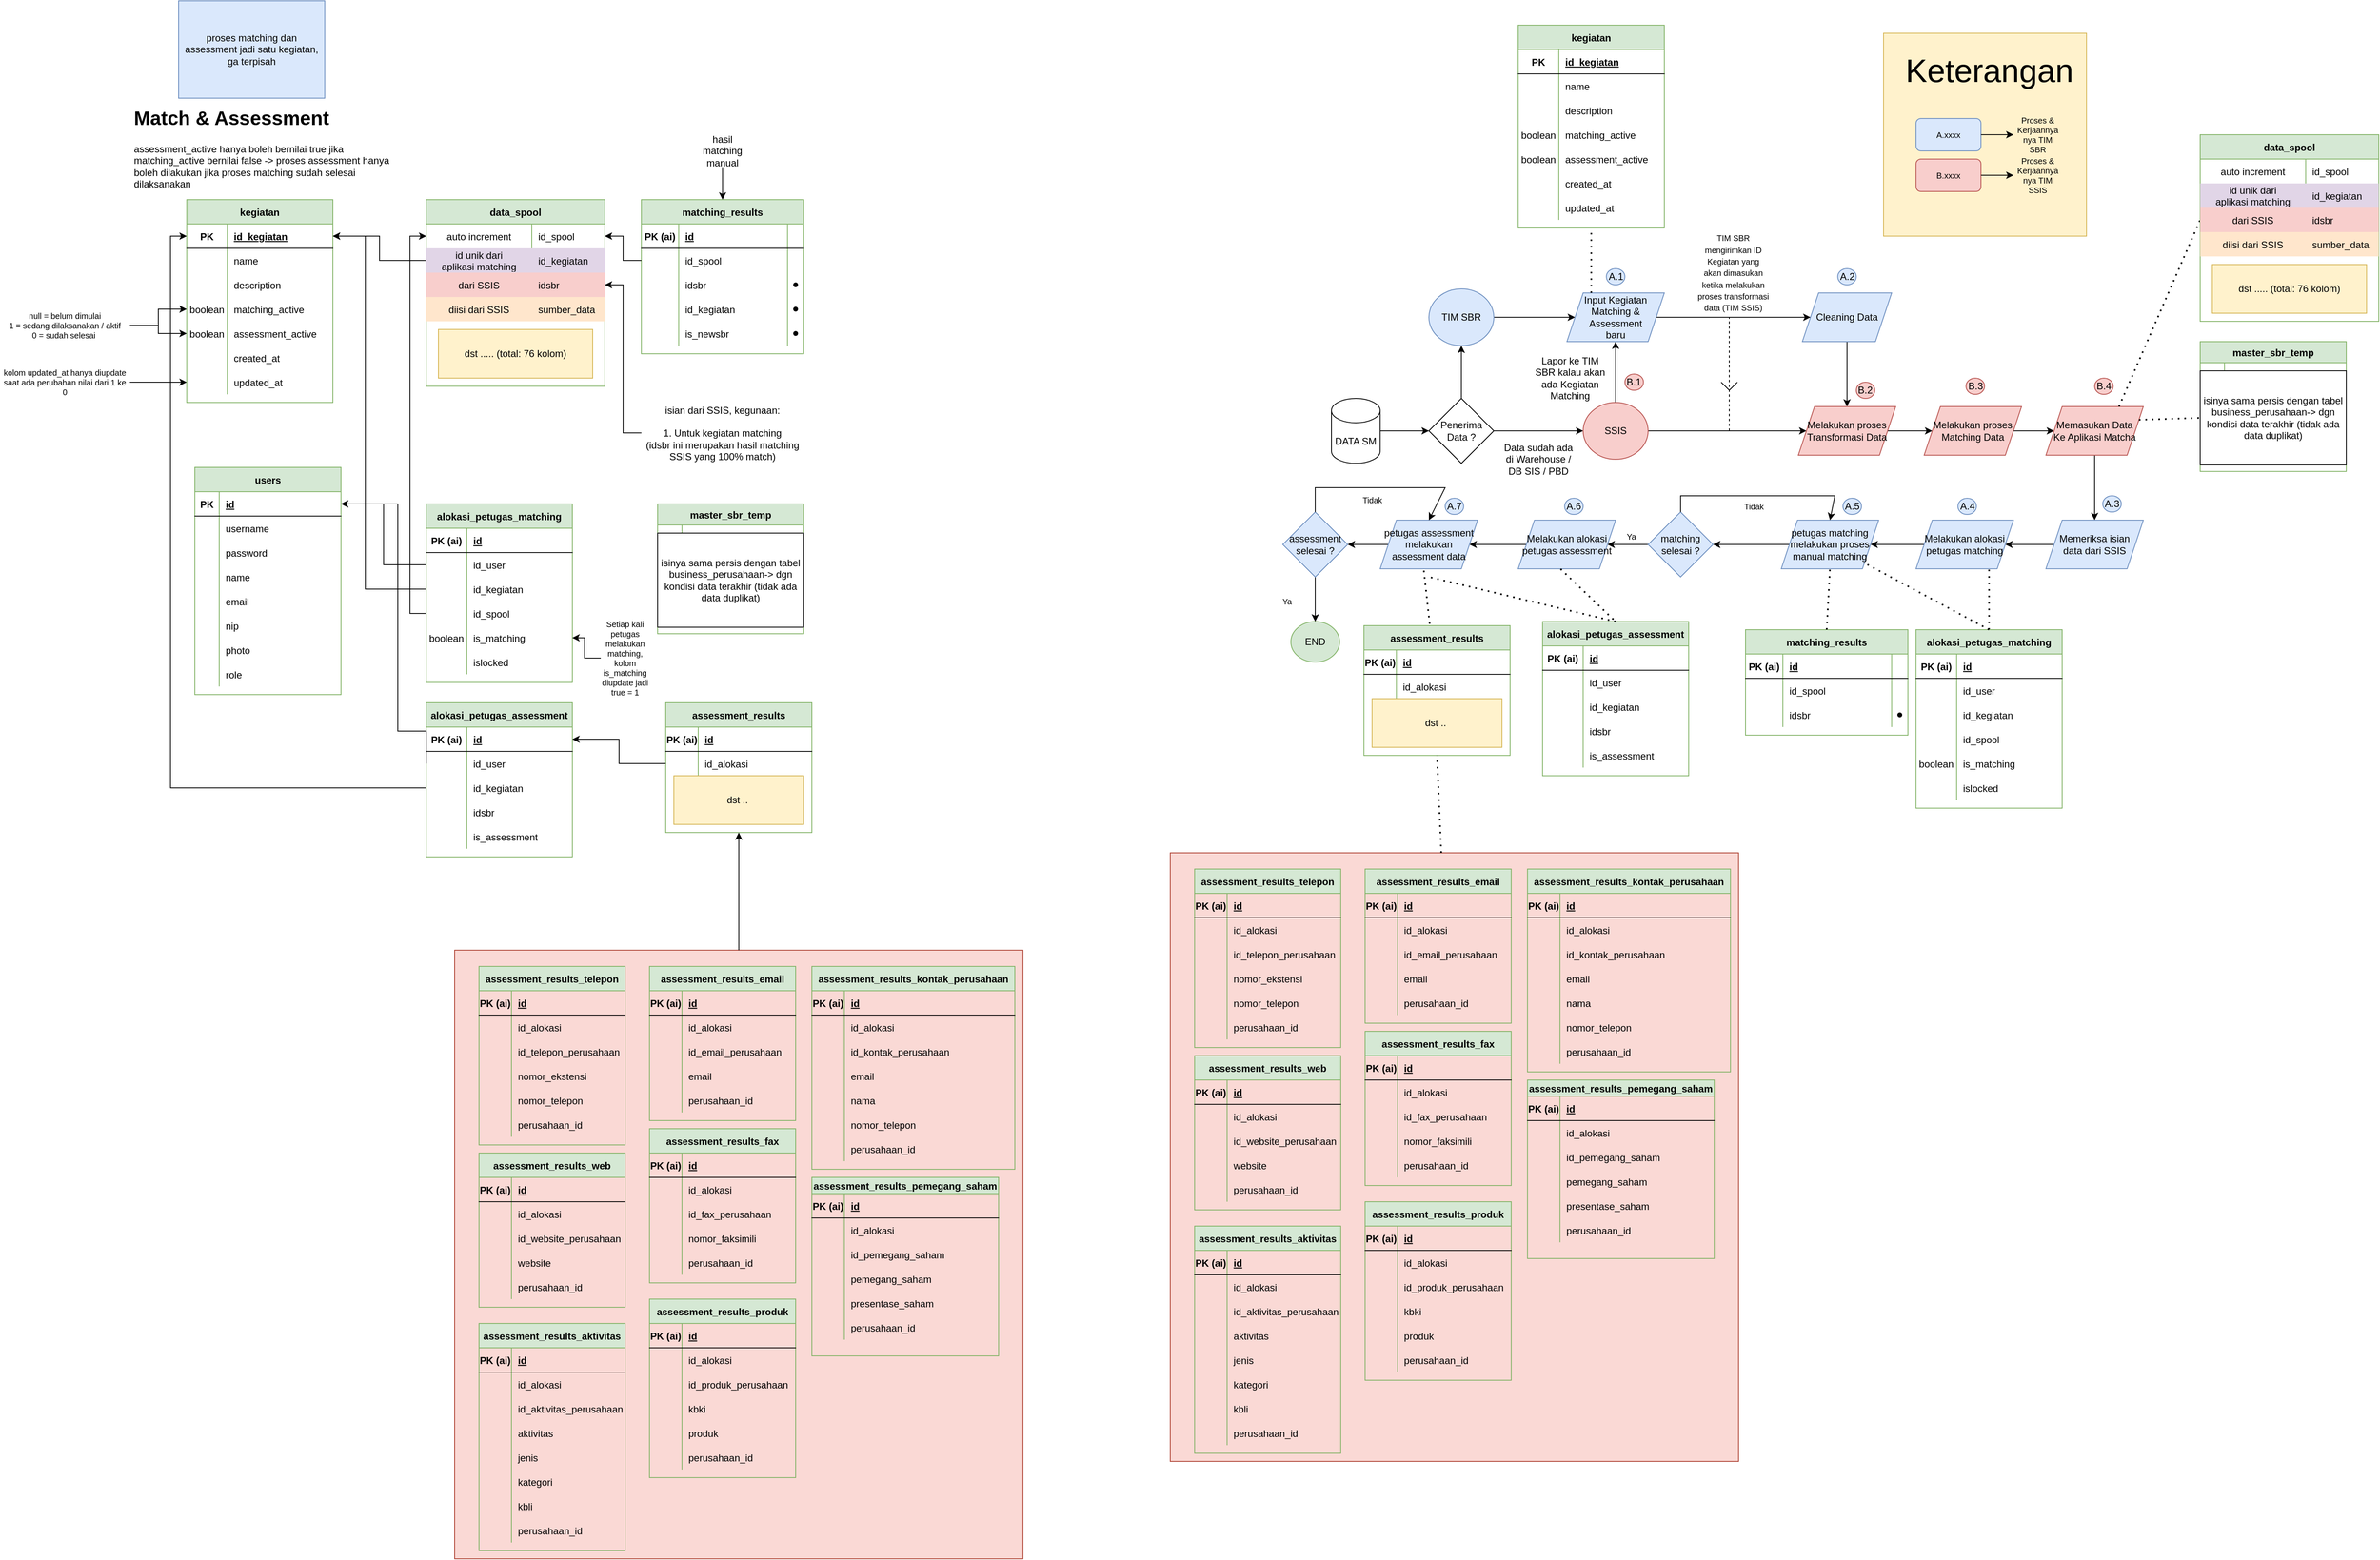 <mxfile version="16.6.6" type="device"><diagram id="9CmsqmzbHJ6jNmHqQWCR" name="Page-1"><mxGraphModel dx="3422" dy="1543" grid="1" gridSize="10" guides="1" tooltips="1" connect="1" arrows="1" fold="1" page="1" pageScale="1" pageWidth="827" pageHeight="1169" background="none" math="0" shadow="0"><root><mxCell id="0"/><mxCell id="1" parent="0"/><mxCell id="YRnimSrZ8y65nmtods0W-50" value="users" style="shape=table;startSize=30;container=1;collapsible=1;childLayout=tableLayout;fixedRows=1;rowLines=0;fontStyle=1;align=center;resizeLast=1;fillColor=#d5e8d4;strokeColor=#82b366;" parent="1" vertex="1"><mxGeometry x="-310" y="625" width="180" height="280" as="geometry"/></mxCell><mxCell id="YRnimSrZ8y65nmtods0W-51" value="" style="shape=tableRow;horizontal=0;startSize=0;swimlaneHead=0;swimlaneBody=0;fillColor=none;collapsible=0;dropTarget=0;points=[[0,0.5],[1,0.5]];portConstraint=eastwest;top=0;left=0;right=0;bottom=1;" parent="YRnimSrZ8y65nmtods0W-50" vertex="1"><mxGeometry y="30" width="180" height="30" as="geometry"/></mxCell><mxCell id="YRnimSrZ8y65nmtods0W-52" value="PK" style="shape=partialRectangle;connectable=0;fillColor=none;top=0;left=0;bottom=0;right=0;fontStyle=1;overflow=hidden;" parent="YRnimSrZ8y65nmtods0W-51" vertex="1"><mxGeometry width="30" height="30" as="geometry"><mxRectangle width="30" height="30" as="alternateBounds"/></mxGeometry></mxCell><mxCell id="YRnimSrZ8y65nmtods0W-53" value="id" style="shape=partialRectangle;connectable=0;fillColor=none;top=0;left=0;bottom=0;right=0;align=left;spacingLeft=6;fontStyle=5;overflow=hidden;" parent="YRnimSrZ8y65nmtods0W-51" vertex="1"><mxGeometry x="30" width="150" height="30" as="geometry"><mxRectangle width="150" height="30" as="alternateBounds"/></mxGeometry></mxCell><mxCell id="YRnimSrZ8y65nmtods0W-54" value="" style="shape=tableRow;horizontal=0;startSize=0;swimlaneHead=0;swimlaneBody=0;fillColor=none;collapsible=0;dropTarget=0;points=[[0,0.5],[1,0.5]];portConstraint=eastwest;top=0;left=0;right=0;bottom=0;" parent="YRnimSrZ8y65nmtods0W-50" vertex="1"><mxGeometry y="60" width="180" height="30" as="geometry"/></mxCell><mxCell id="YRnimSrZ8y65nmtods0W-55" value="" style="shape=partialRectangle;connectable=0;fillColor=none;top=0;left=0;bottom=0;right=0;editable=1;overflow=hidden;" parent="YRnimSrZ8y65nmtods0W-54" vertex="1"><mxGeometry width="30" height="30" as="geometry"><mxRectangle width="30" height="30" as="alternateBounds"/></mxGeometry></mxCell><mxCell id="YRnimSrZ8y65nmtods0W-56" value="username" style="shape=partialRectangle;connectable=0;fillColor=none;top=0;left=0;bottom=0;right=0;align=left;spacingLeft=6;overflow=hidden;" parent="YRnimSrZ8y65nmtods0W-54" vertex="1"><mxGeometry x="30" width="150" height="30" as="geometry"><mxRectangle width="150" height="30" as="alternateBounds"/></mxGeometry></mxCell><mxCell id="YRnimSrZ8y65nmtods0W-57" value="" style="shape=tableRow;horizontal=0;startSize=0;swimlaneHead=0;swimlaneBody=0;fillColor=none;collapsible=0;dropTarget=0;points=[[0,0.5],[1,0.5]];portConstraint=eastwest;top=0;left=0;right=0;bottom=0;" parent="YRnimSrZ8y65nmtods0W-50" vertex="1"><mxGeometry y="90" width="180" height="30" as="geometry"/></mxCell><mxCell id="YRnimSrZ8y65nmtods0W-58" value="" style="shape=partialRectangle;connectable=0;fillColor=none;top=0;left=0;bottom=0;right=0;editable=1;overflow=hidden;" parent="YRnimSrZ8y65nmtods0W-57" vertex="1"><mxGeometry width="30" height="30" as="geometry"><mxRectangle width="30" height="30" as="alternateBounds"/></mxGeometry></mxCell><mxCell id="YRnimSrZ8y65nmtods0W-59" value="password" style="shape=partialRectangle;connectable=0;fillColor=none;top=0;left=0;bottom=0;right=0;align=left;spacingLeft=6;overflow=hidden;" parent="YRnimSrZ8y65nmtods0W-57" vertex="1"><mxGeometry x="30" width="150" height="30" as="geometry"><mxRectangle width="150" height="30" as="alternateBounds"/></mxGeometry></mxCell><mxCell id="YRnimSrZ8y65nmtods0W-60" value="" style="shape=tableRow;horizontal=0;startSize=0;swimlaneHead=0;swimlaneBody=0;fillColor=none;collapsible=0;dropTarget=0;points=[[0,0.5],[1,0.5]];portConstraint=eastwest;top=0;left=0;right=0;bottom=0;" parent="YRnimSrZ8y65nmtods0W-50" vertex="1"><mxGeometry y="120" width="180" height="30" as="geometry"/></mxCell><mxCell id="YRnimSrZ8y65nmtods0W-61" value="" style="shape=partialRectangle;connectable=0;fillColor=none;top=0;left=0;bottom=0;right=0;editable=1;overflow=hidden;" parent="YRnimSrZ8y65nmtods0W-60" vertex="1"><mxGeometry width="30" height="30" as="geometry"><mxRectangle width="30" height="30" as="alternateBounds"/></mxGeometry></mxCell><mxCell id="YRnimSrZ8y65nmtods0W-62" value="name" style="shape=partialRectangle;connectable=0;fillColor=none;top=0;left=0;bottom=0;right=0;align=left;spacingLeft=6;overflow=hidden;" parent="YRnimSrZ8y65nmtods0W-60" vertex="1"><mxGeometry x="30" width="150" height="30" as="geometry"><mxRectangle width="150" height="30" as="alternateBounds"/></mxGeometry></mxCell><mxCell id="YRnimSrZ8y65nmtods0W-63" value="" style="shape=tableRow;horizontal=0;startSize=0;swimlaneHead=0;swimlaneBody=0;fillColor=none;collapsible=0;dropTarget=0;points=[[0,0.5],[1,0.5]];portConstraint=eastwest;top=0;left=0;right=0;bottom=0;" parent="YRnimSrZ8y65nmtods0W-50" vertex="1"><mxGeometry y="150" width="180" height="30" as="geometry"/></mxCell><mxCell id="YRnimSrZ8y65nmtods0W-64" value="" style="shape=partialRectangle;connectable=0;fillColor=none;top=0;left=0;bottom=0;right=0;editable=1;overflow=hidden;" parent="YRnimSrZ8y65nmtods0W-63" vertex="1"><mxGeometry width="30" height="30" as="geometry"><mxRectangle width="30" height="30" as="alternateBounds"/></mxGeometry></mxCell><mxCell id="YRnimSrZ8y65nmtods0W-65" value="email" style="shape=partialRectangle;connectable=0;fillColor=none;top=0;left=0;bottom=0;right=0;align=left;spacingLeft=6;overflow=hidden;" parent="YRnimSrZ8y65nmtods0W-63" vertex="1"><mxGeometry x="30" width="150" height="30" as="geometry"><mxRectangle width="150" height="30" as="alternateBounds"/></mxGeometry></mxCell><mxCell id="YRnimSrZ8y65nmtods0W-66" value="" style="shape=tableRow;horizontal=0;startSize=0;swimlaneHead=0;swimlaneBody=0;fillColor=none;collapsible=0;dropTarget=0;points=[[0,0.5],[1,0.5]];portConstraint=eastwest;top=0;left=0;right=0;bottom=0;" parent="YRnimSrZ8y65nmtods0W-50" vertex="1"><mxGeometry y="180" width="180" height="30" as="geometry"/></mxCell><mxCell id="YRnimSrZ8y65nmtods0W-67" value="" style="shape=partialRectangle;connectable=0;fillColor=none;top=0;left=0;bottom=0;right=0;editable=1;overflow=hidden;" parent="YRnimSrZ8y65nmtods0W-66" vertex="1"><mxGeometry width="30" height="30" as="geometry"><mxRectangle width="30" height="30" as="alternateBounds"/></mxGeometry></mxCell><mxCell id="YRnimSrZ8y65nmtods0W-68" value="nip" style="shape=partialRectangle;connectable=0;fillColor=none;top=0;left=0;bottom=0;right=0;align=left;spacingLeft=6;overflow=hidden;" parent="YRnimSrZ8y65nmtods0W-66" vertex="1"><mxGeometry x="30" width="150" height="30" as="geometry"><mxRectangle width="150" height="30" as="alternateBounds"/></mxGeometry></mxCell><mxCell id="YRnimSrZ8y65nmtods0W-69" value="" style="shape=tableRow;horizontal=0;startSize=0;swimlaneHead=0;swimlaneBody=0;fillColor=none;collapsible=0;dropTarget=0;points=[[0,0.5],[1,0.5]];portConstraint=eastwest;top=0;left=0;right=0;bottom=0;" parent="YRnimSrZ8y65nmtods0W-50" vertex="1"><mxGeometry y="210" width="180" height="30" as="geometry"/></mxCell><mxCell id="YRnimSrZ8y65nmtods0W-70" value="" style="shape=partialRectangle;connectable=0;fillColor=none;top=0;left=0;bottom=0;right=0;editable=1;overflow=hidden;" parent="YRnimSrZ8y65nmtods0W-69" vertex="1"><mxGeometry width="30" height="30" as="geometry"><mxRectangle width="30" height="30" as="alternateBounds"/></mxGeometry></mxCell><mxCell id="YRnimSrZ8y65nmtods0W-71" value="photo" style="shape=partialRectangle;connectable=0;fillColor=none;top=0;left=0;bottom=0;right=0;align=left;spacingLeft=6;overflow=hidden;" parent="YRnimSrZ8y65nmtods0W-69" vertex="1"><mxGeometry x="30" width="150" height="30" as="geometry"><mxRectangle width="150" height="30" as="alternateBounds"/></mxGeometry></mxCell><mxCell id="YRnimSrZ8y65nmtods0W-72" value="" style="shape=tableRow;horizontal=0;startSize=0;swimlaneHead=0;swimlaneBody=0;fillColor=none;collapsible=0;dropTarget=0;points=[[0,0.5],[1,0.5]];portConstraint=eastwest;top=0;left=0;right=0;bottom=0;" parent="YRnimSrZ8y65nmtods0W-50" vertex="1"><mxGeometry y="240" width="180" height="30" as="geometry"/></mxCell><mxCell id="YRnimSrZ8y65nmtods0W-73" value="" style="shape=partialRectangle;connectable=0;fillColor=none;top=0;left=0;bottom=0;right=0;editable=1;overflow=hidden;" parent="YRnimSrZ8y65nmtods0W-72" vertex="1"><mxGeometry width="30" height="30" as="geometry"><mxRectangle width="30" height="30" as="alternateBounds"/></mxGeometry></mxCell><mxCell id="YRnimSrZ8y65nmtods0W-74" value="role" style="shape=partialRectangle;connectable=0;fillColor=none;top=0;left=0;bottom=0;right=0;align=left;spacingLeft=6;overflow=hidden;" parent="YRnimSrZ8y65nmtods0W-72" vertex="1"><mxGeometry x="30" width="150" height="30" as="geometry"><mxRectangle width="150" height="30" as="alternateBounds"/></mxGeometry></mxCell><mxCell id="YRnimSrZ8y65nmtods0W-75" value="kegiatan" style="shape=table;startSize=30;container=1;collapsible=1;childLayout=tableLayout;fixedRows=1;rowLines=0;fontStyle=1;align=center;resizeLast=1;fillColor=#d5e8d4;strokeColor=#82b366;" parent="1" vertex="1"><mxGeometry x="-320" y="295" width="180" height="250" as="geometry"><mxRectangle x="40" y="60" width="80" height="30" as="alternateBounds"/></mxGeometry></mxCell><mxCell id="YRnimSrZ8y65nmtods0W-76" value="" style="shape=tableRow;horizontal=0;startSize=0;swimlaneHead=0;swimlaneBody=0;fillColor=none;collapsible=0;dropTarget=0;points=[[0,0.5],[1,0.5]];portConstraint=eastwest;top=0;left=0;right=0;bottom=1;" parent="YRnimSrZ8y65nmtods0W-75" vertex="1"><mxGeometry y="30" width="180" height="30" as="geometry"/></mxCell><mxCell id="YRnimSrZ8y65nmtods0W-77" value="PK" style="shape=partialRectangle;connectable=0;fillColor=none;top=0;left=0;bottom=0;right=0;fontStyle=1;overflow=hidden;" parent="YRnimSrZ8y65nmtods0W-76" vertex="1"><mxGeometry width="50" height="30" as="geometry"><mxRectangle width="50" height="30" as="alternateBounds"/></mxGeometry></mxCell><mxCell id="YRnimSrZ8y65nmtods0W-78" value="id_kegiatan" style="shape=partialRectangle;connectable=0;fillColor=none;top=0;left=0;bottom=0;right=0;align=left;spacingLeft=6;fontStyle=5;overflow=hidden;" parent="YRnimSrZ8y65nmtods0W-76" vertex="1"><mxGeometry x="50" width="130" height="30" as="geometry"><mxRectangle width="130" height="30" as="alternateBounds"/></mxGeometry></mxCell><mxCell id="YRnimSrZ8y65nmtods0W-79" value="" style="shape=tableRow;horizontal=0;startSize=0;swimlaneHead=0;swimlaneBody=0;fillColor=none;collapsible=0;dropTarget=0;points=[[0,0.5],[1,0.5]];portConstraint=eastwest;top=0;left=0;right=0;bottom=0;" parent="YRnimSrZ8y65nmtods0W-75" vertex="1"><mxGeometry y="60" width="180" height="30" as="geometry"/></mxCell><mxCell id="YRnimSrZ8y65nmtods0W-80" value="" style="shape=partialRectangle;connectable=0;fillColor=none;top=0;left=0;bottom=0;right=0;editable=1;overflow=hidden;" parent="YRnimSrZ8y65nmtods0W-79" vertex="1"><mxGeometry width="50" height="30" as="geometry"><mxRectangle width="50" height="30" as="alternateBounds"/></mxGeometry></mxCell><mxCell id="YRnimSrZ8y65nmtods0W-81" value="name" style="shape=partialRectangle;connectable=0;fillColor=none;top=0;left=0;bottom=0;right=0;align=left;spacingLeft=6;overflow=hidden;" parent="YRnimSrZ8y65nmtods0W-79" vertex="1"><mxGeometry x="50" width="130" height="30" as="geometry"><mxRectangle width="130" height="30" as="alternateBounds"/></mxGeometry></mxCell><mxCell id="YRnimSrZ8y65nmtods0W-82" value="" style="shape=tableRow;horizontal=0;startSize=0;swimlaneHead=0;swimlaneBody=0;fillColor=none;collapsible=0;dropTarget=0;points=[[0,0.5],[1,0.5]];portConstraint=eastwest;top=0;left=0;right=0;bottom=0;" parent="YRnimSrZ8y65nmtods0W-75" vertex="1"><mxGeometry y="90" width="180" height="30" as="geometry"/></mxCell><mxCell id="YRnimSrZ8y65nmtods0W-83" value="" style="shape=partialRectangle;connectable=0;fillColor=none;top=0;left=0;bottom=0;right=0;editable=1;overflow=hidden;" parent="YRnimSrZ8y65nmtods0W-82" vertex="1"><mxGeometry width="50" height="30" as="geometry"><mxRectangle width="50" height="30" as="alternateBounds"/></mxGeometry></mxCell><mxCell id="YRnimSrZ8y65nmtods0W-84" value="description" style="shape=partialRectangle;connectable=0;fillColor=none;top=0;left=0;bottom=0;right=0;align=left;spacingLeft=6;overflow=hidden;" parent="YRnimSrZ8y65nmtods0W-82" vertex="1"><mxGeometry x="50" width="130" height="30" as="geometry"><mxRectangle width="130" height="30" as="alternateBounds"/></mxGeometry></mxCell><mxCell id="YRnimSrZ8y65nmtods0W-171" value="" style="shape=tableRow;horizontal=0;startSize=0;swimlaneHead=0;swimlaneBody=0;fillColor=none;collapsible=0;dropTarget=0;points=[[0,0.5],[1,0.5]];portConstraint=eastwest;top=0;left=0;right=0;bottom=0;" parent="YRnimSrZ8y65nmtods0W-75" vertex="1"><mxGeometry y="120" width="180" height="30" as="geometry"/></mxCell><mxCell id="YRnimSrZ8y65nmtods0W-172" value="boolean" style="shape=partialRectangle;connectable=0;fillColor=none;top=0;left=0;bottom=0;right=0;editable=1;overflow=hidden;" parent="YRnimSrZ8y65nmtods0W-171" vertex="1"><mxGeometry width="50" height="30" as="geometry"><mxRectangle width="50" height="30" as="alternateBounds"/></mxGeometry></mxCell><mxCell id="YRnimSrZ8y65nmtods0W-173" value="matching_active" style="shape=partialRectangle;connectable=0;fillColor=none;top=0;left=0;bottom=0;right=0;align=left;spacingLeft=6;overflow=hidden;" parent="YRnimSrZ8y65nmtods0W-171" vertex="1"><mxGeometry x="50" width="130" height="30" as="geometry"><mxRectangle width="130" height="30" as="alternateBounds"/></mxGeometry></mxCell><mxCell id="YRnimSrZ8y65nmtods0W-174" value="" style="shape=tableRow;horizontal=0;startSize=0;swimlaneHead=0;swimlaneBody=0;fillColor=none;collapsible=0;dropTarget=0;points=[[0,0.5],[1,0.5]];portConstraint=eastwest;top=0;left=0;right=0;bottom=0;" parent="YRnimSrZ8y65nmtods0W-75" vertex="1"><mxGeometry y="150" width="180" height="30" as="geometry"/></mxCell><mxCell id="YRnimSrZ8y65nmtods0W-175" value="boolean" style="shape=partialRectangle;connectable=0;fillColor=none;top=0;left=0;bottom=0;right=0;editable=1;overflow=hidden;" parent="YRnimSrZ8y65nmtods0W-174" vertex="1"><mxGeometry width="50" height="30" as="geometry"><mxRectangle width="50" height="30" as="alternateBounds"/></mxGeometry></mxCell><mxCell id="YRnimSrZ8y65nmtods0W-176" value="assessment_active" style="shape=partialRectangle;connectable=0;fillColor=none;top=0;left=0;bottom=0;right=0;align=left;spacingLeft=6;overflow=hidden;" parent="YRnimSrZ8y65nmtods0W-174" vertex="1"><mxGeometry x="50" width="130" height="30" as="geometry"><mxRectangle width="130" height="30" as="alternateBounds"/></mxGeometry></mxCell><mxCell id="YRnimSrZ8y65nmtods0W-88" value="" style="shape=tableRow;horizontal=0;startSize=0;swimlaneHead=0;swimlaneBody=0;fillColor=none;collapsible=0;dropTarget=0;points=[[0,0.5],[1,0.5]];portConstraint=eastwest;top=0;left=0;right=0;bottom=0;" parent="YRnimSrZ8y65nmtods0W-75" vertex="1"><mxGeometry y="180" width="180" height="30" as="geometry"/></mxCell><mxCell id="YRnimSrZ8y65nmtods0W-89" value="" style="shape=partialRectangle;connectable=0;fillColor=none;top=0;left=0;bottom=0;right=0;editable=1;overflow=hidden;" parent="YRnimSrZ8y65nmtods0W-88" vertex="1"><mxGeometry width="50" height="30" as="geometry"><mxRectangle width="50" height="30" as="alternateBounds"/></mxGeometry></mxCell><mxCell id="YRnimSrZ8y65nmtods0W-90" value="created_at" style="shape=partialRectangle;connectable=0;fillColor=none;top=0;left=0;bottom=0;right=0;align=left;spacingLeft=6;overflow=hidden;" parent="YRnimSrZ8y65nmtods0W-88" vertex="1"><mxGeometry x="50" width="130" height="30" as="geometry"><mxRectangle width="130" height="30" as="alternateBounds"/></mxGeometry></mxCell><mxCell id="YRnimSrZ8y65nmtods0W-320" value="" style="shape=tableRow;horizontal=0;startSize=0;swimlaneHead=0;swimlaneBody=0;fillColor=none;collapsible=0;dropTarget=0;points=[[0,0.5],[1,0.5]];portConstraint=eastwest;top=0;left=0;right=0;bottom=0;" parent="YRnimSrZ8y65nmtods0W-75" vertex="1"><mxGeometry y="210" width="180" height="30" as="geometry"/></mxCell><mxCell id="YRnimSrZ8y65nmtods0W-321" value="" style="shape=partialRectangle;connectable=0;fillColor=none;top=0;left=0;bottom=0;right=0;editable=1;overflow=hidden;" parent="YRnimSrZ8y65nmtods0W-320" vertex="1"><mxGeometry width="50" height="30" as="geometry"><mxRectangle width="50" height="30" as="alternateBounds"/></mxGeometry></mxCell><mxCell id="YRnimSrZ8y65nmtods0W-322" value="updated_at" style="shape=partialRectangle;connectable=0;fillColor=none;top=0;left=0;bottom=0;right=0;align=left;spacingLeft=6;overflow=hidden;" parent="YRnimSrZ8y65nmtods0W-320" vertex="1"><mxGeometry x="50" width="130" height="30" as="geometry"><mxRectangle width="130" height="30" as="alternateBounds"/></mxGeometry></mxCell><mxCell id="YRnimSrZ8y65nmtods0W-138" value="matching_results" style="shape=table;startSize=30;container=1;collapsible=1;childLayout=tableLayout;fixedRows=1;rowLines=0;fontStyle=1;align=center;resizeLast=1;fillColor=#d5e8d4;strokeColor=#82b366;" parent="1" vertex="1"><mxGeometry x="240" y="295" width="200" height="190" as="geometry"/></mxCell><mxCell id="YRnimSrZ8y65nmtods0W-139" value="" style="shape=tableRow;horizontal=0;startSize=0;swimlaneHead=0;swimlaneBody=0;fillColor=none;collapsible=0;dropTarget=0;points=[[0,0.5],[1,0.5]];portConstraint=eastwest;top=0;left=0;right=0;bottom=1;" parent="YRnimSrZ8y65nmtods0W-138" vertex="1"><mxGeometry y="30" width="200" height="30" as="geometry"/></mxCell><mxCell id="YRnimSrZ8y65nmtods0W-140" value="PK (ai)" style="shape=partialRectangle;connectable=0;fillColor=none;top=0;left=0;bottom=0;right=0;fontStyle=1;overflow=hidden;" parent="YRnimSrZ8y65nmtods0W-139" vertex="1"><mxGeometry width="46" height="30" as="geometry"><mxRectangle width="46" height="30" as="alternateBounds"/></mxGeometry></mxCell><mxCell id="YRnimSrZ8y65nmtods0W-141" value="id" style="shape=partialRectangle;connectable=0;fillColor=none;top=0;left=0;bottom=0;right=0;align=left;spacingLeft=6;fontStyle=5;overflow=hidden;" parent="YRnimSrZ8y65nmtods0W-139" vertex="1"><mxGeometry x="46" width="154" height="30" as="geometry"><mxRectangle width="154" height="30" as="alternateBounds"/></mxGeometry></mxCell><mxCell id="YRnimSrZ8y65nmtods0W-145" value="" style="shape=tableRow;horizontal=0;startSize=0;swimlaneHead=0;swimlaneBody=0;fillColor=none;collapsible=0;dropTarget=0;points=[[0,0.5],[1,0.5]];portConstraint=eastwest;top=0;left=0;right=0;bottom=0;" parent="YRnimSrZ8y65nmtods0W-138" vertex="1"><mxGeometry y="60" width="200" height="30" as="geometry"/></mxCell><mxCell id="YRnimSrZ8y65nmtods0W-146" value="" style="shape=partialRectangle;connectable=0;fillColor=none;top=0;left=0;bottom=0;right=0;editable=1;overflow=hidden;" parent="YRnimSrZ8y65nmtods0W-145" vertex="1"><mxGeometry width="46" height="30" as="geometry"><mxRectangle width="46" height="30" as="alternateBounds"/></mxGeometry></mxCell><mxCell id="YRnimSrZ8y65nmtods0W-147" value="id_spool" style="shape=partialRectangle;connectable=0;fillColor=none;top=0;left=0;bottom=0;right=0;align=left;spacingLeft=6;overflow=hidden;" parent="YRnimSrZ8y65nmtods0W-145" vertex="1"><mxGeometry x="46" width="154" height="30" as="geometry"><mxRectangle width="154" height="30" as="alternateBounds"/></mxGeometry></mxCell><mxCell id="YRnimSrZ8y65nmtods0W-142" value="" style="shape=tableRow;horizontal=0;startSize=0;swimlaneHead=0;swimlaneBody=0;fillColor=none;collapsible=0;dropTarget=0;points=[[0,0.5],[1,0.5]];portConstraint=eastwest;top=0;left=0;right=0;bottom=0;" parent="YRnimSrZ8y65nmtods0W-138" vertex="1"><mxGeometry y="90" width="200" height="30" as="geometry"/></mxCell><mxCell id="YRnimSrZ8y65nmtods0W-143" value="" style="shape=partialRectangle;connectable=0;fillColor=none;top=0;left=0;bottom=0;right=0;editable=1;overflow=hidden;" parent="YRnimSrZ8y65nmtods0W-142" vertex="1"><mxGeometry width="46" height="30" as="geometry"><mxRectangle width="46" height="30" as="alternateBounds"/></mxGeometry></mxCell><mxCell id="YRnimSrZ8y65nmtods0W-144" value="idsbr" style="shape=partialRectangle;connectable=0;fillColor=none;top=0;left=0;bottom=0;right=0;align=left;spacingLeft=6;overflow=hidden;" parent="YRnimSrZ8y65nmtods0W-142" vertex="1"><mxGeometry x="46" width="134" height="30" as="geometry"><mxRectangle width="134" height="30" as="alternateBounds"/></mxGeometry></mxCell><mxCell id="YRnimSrZ8y65nmtods0W-151" value="" style="shape=waypoint;sketch=0;size=6;pointerEvents=1;points=[];fillColor=default;resizable=0;rotatable=0;perimeter=centerPerimeter;snapToPoint=1;startSize=30;fontStyle=1;" parent="YRnimSrZ8y65nmtods0W-142" vertex="1"><mxGeometry x="180" width="20" height="30" as="geometry"><mxRectangle width="20" height="30" as="alternateBounds"/></mxGeometry></mxCell><mxCell id="YRnimSrZ8y65nmtods0W-455" value="" style="shape=tableRow;horizontal=0;startSize=0;swimlaneHead=0;swimlaneBody=0;fillColor=none;collapsible=0;dropTarget=0;points=[[0,0.5],[1,0.5]];portConstraint=eastwest;top=0;left=0;right=0;bottom=0;" parent="YRnimSrZ8y65nmtods0W-138" vertex="1"><mxGeometry y="120" width="200" height="30" as="geometry"/></mxCell><mxCell id="YRnimSrZ8y65nmtods0W-456" value="" style="shape=partialRectangle;connectable=0;fillColor=none;top=0;left=0;bottom=0;right=0;editable=1;overflow=hidden;" parent="YRnimSrZ8y65nmtods0W-455" vertex="1"><mxGeometry width="46" height="30" as="geometry"><mxRectangle width="46" height="30" as="alternateBounds"/></mxGeometry></mxCell><mxCell id="YRnimSrZ8y65nmtods0W-457" value="id_kegiatan" style="shape=partialRectangle;connectable=0;fillColor=none;top=0;left=0;bottom=0;right=0;align=left;spacingLeft=6;overflow=hidden;" parent="YRnimSrZ8y65nmtods0W-455" vertex="1"><mxGeometry x="46" width="134" height="30" as="geometry"><mxRectangle width="134" height="30" as="alternateBounds"/></mxGeometry></mxCell><mxCell id="YRnimSrZ8y65nmtods0W-458" value="" style="shape=waypoint;sketch=0;size=6;pointerEvents=1;points=[];fillColor=default;resizable=0;rotatable=0;perimeter=centerPerimeter;snapToPoint=1;startSize=30;fontStyle=1;" parent="YRnimSrZ8y65nmtods0W-455" vertex="1"><mxGeometry x="180" width="20" height="30" as="geometry"><mxRectangle width="20" height="30" as="alternateBounds"/></mxGeometry></mxCell><mxCell id="YRnimSrZ8y65nmtods0W-462" value="" style="shape=tableRow;horizontal=0;startSize=0;swimlaneHead=0;swimlaneBody=0;fillColor=none;collapsible=0;dropTarget=0;points=[[0,0.5],[1,0.5]];portConstraint=eastwest;top=0;left=0;right=0;bottom=0;" parent="YRnimSrZ8y65nmtods0W-138" vertex="1"><mxGeometry y="150" width="200" height="30" as="geometry"/></mxCell><mxCell id="YRnimSrZ8y65nmtods0W-463" value="" style="shape=partialRectangle;connectable=0;fillColor=none;top=0;left=0;bottom=0;right=0;editable=1;overflow=hidden;" parent="YRnimSrZ8y65nmtods0W-462" vertex="1"><mxGeometry width="46" height="30" as="geometry"><mxRectangle width="46" height="30" as="alternateBounds"/></mxGeometry></mxCell><mxCell id="YRnimSrZ8y65nmtods0W-464" value="is_newsbr" style="shape=partialRectangle;connectable=0;fillColor=none;top=0;left=0;bottom=0;right=0;align=left;spacingLeft=6;overflow=hidden;" parent="YRnimSrZ8y65nmtods0W-462" vertex="1"><mxGeometry x="46" width="134" height="30" as="geometry"><mxRectangle width="134" height="30" as="alternateBounds"/></mxGeometry></mxCell><mxCell id="YRnimSrZ8y65nmtods0W-465" value="" style="shape=waypoint;sketch=0;size=6;pointerEvents=1;points=[];fillColor=default;resizable=0;rotatable=0;perimeter=centerPerimeter;snapToPoint=1;startSize=30;fontStyle=1;" parent="YRnimSrZ8y65nmtods0W-462" vertex="1"><mxGeometry x="180" width="20" height="30" as="geometry"><mxRectangle width="20" height="30" as="alternateBounds"/></mxGeometry></mxCell><mxCell id="YRnimSrZ8y65nmtods0W-155" style="edgeStyle=orthogonalEdgeStyle;rounded=0;orthogonalLoop=1;jettySize=auto;html=1;exitX=0;exitY=0.5;exitDx=0;exitDy=0;" parent="1" source="YRnimSrZ8y65nmtods0W-145" target="YRnimSrZ8y65nmtods0W-112" edge="1"><mxGeometry relative="1" as="geometry"/></mxCell><mxCell id="YRnimSrZ8y65nmtods0W-156" style="edgeStyle=orthogonalEdgeStyle;rounded=0;orthogonalLoop=1;jettySize=auto;html=1;exitX=0;exitY=0.5;exitDx=0;exitDy=0;" parent="1" source="YRnimSrZ8y65nmtods0W-115" target="YRnimSrZ8y65nmtods0W-76" edge="1"><mxGeometry relative="1" as="geometry"/></mxCell><mxCell id="YRnimSrZ8y65nmtods0W-164" style="edgeStyle=orthogonalEdgeStyle;rounded=0;orthogonalLoop=1;jettySize=auto;html=1;exitX=0.5;exitY=1;exitDx=0;exitDy=0;entryX=0.5;entryY=0;entryDx=0;entryDy=0;" parent="1" source="YRnimSrZ8y65nmtods0W-161" target="YRnimSrZ8y65nmtods0W-138" edge="1"><mxGeometry relative="1" as="geometry"/></mxCell><mxCell id="YRnimSrZ8y65nmtods0W-161" value="hasil matching manual" style="text;html=1;strokeColor=none;fillColor=none;align=center;verticalAlign=middle;whiteSpace=wrap;rounded=0;" parent="1" vertex="1"><mxGeometry x="310" y="215" width="60" height="40" as="geometry"/></mxCell><mxCell id="YRnimSrZ8y65nmtods0W-163" style="edgeStyle=orthogonalEdgeStyle;rounded=0;orthogonalLoop=1;jettySize=auto;html=1;exitX=0;exitY=0.5;exitDx=0;exitDy=0;entryX=1;entryY=0.5;entryDx=0;entryDy=0;" parent="1" source="YRnimSrZ8y65nmtods0W-162" target="YRnimSrZ8y65nmtods0W-158" edge="1"><mxGeometry relative="1" as="geometry"/></mxCell><mxCell id="YRnimSrZ8y65nmtods0W-162" value="isian dari SSIS, kegunaan:&lt;br&gt;&lt;br&gt;1. Untuk kegiatan matching &lt;br&gt;(idsbr ini merupakan hasil matching SSIS yang 100% match)" style="text;html=1;strokeColor=none;fillColor=none;align=center;verticalAlign=middle;whiteSpace=wrap;rounded=0;" parent="1" vertex="1"><mxGeometry x="240" y="545" width="200" height="75" as="geometry"/></mxCell><mxCell id="YRnimSrZ8y65nmtods0W-179" value="&lt;h1&gt;Match &amp;amp; Assessment&lt;/h1&gt;&lt;p&gt;assessment_active hanya boleh bernilai true jika matching_active bernilai false -&amp;gt;&amp;nbsp;&lt;span&gt;proses assessment hanya boleh dilakukan jika proses matching sudah selesai dilaksanakan&lt;/span&gt;&lt;/p&gt;" style="text;html=1;strokeColor=none;fillColor=none;spacing=5;spacingTop=-20;whiteSpace=wrap;overflow=hidden;rounded=0;" parent="1" vertex="1"><mxGeometry x="-390" y="175" width="350" height="120" as="geometry"/></mxCell><mxCell id="YRnimSrZ8y65nmtods0W-181" value="alokasi_petugas_matching" style="shape=table;startSize=30;container=1;collapsible=1;childLayout=tableLayout;fixedRows=1;rowLines=0;fontStyle=1;align=center;resizeLast=1;fillColor=#d5e8d4;strokeColor=#82b366;" parent="1" vertex="1"><mxGeometry x="-25" y="670" width="180" height="220" as="geometry"/></mxCell><mxCell id="YRnimSrZ8y65nmtods0W-182" value="" style="shape=tableRow;horizontal=0;startSize=0;swimlaneHead=0;swimlaneBody=0;fillColor=none;collapsible=0;dropTarget=0;points=[[0,0.5],[1,0.5]];portConstraint=eastwest;top=0;left=0;right=0;bottom=1;" parent="YRnimSrZ8y65nmtods0W-181" vertex="1"><mxGeometry y="30" width="180" height="30" as="geometry"/></mxCell><mxCell id="YRnimSrZ8y65nmtods0W-183" value="PK (ai)" style="shape=partialRectangle;connectable=0;fillColor=none;top=0;left=0;bottom=0;right=0;fontStyle=1;overflow=hidden;" parent="YRnimSrZ8y65nmtods0W-182" vertex="1"><mxGeometry width="50" height="30" as="geometry"><mxRectangle width="50" height="30" as="alternateBounds"/></mxGeometry></mxCell><mxCell id="YRnimSrZ8y65nmtods0W-184" value="id" style="shape=partialRectangle;connectable=0;fillColor=none;top=0;left=0;bottom=0;right=0;align=left;spacingLeft=6;fontStyle=5;overflow=hidden;" parent="YRnimSrZ8y65nmtods0W-182" vertex="1"><mxGeometry x="50" width="130" height="30" as="geometry"><mxRectangle width="130" height="30" as="alternateBounds"/></mxGeometry></mxCell><mxCell id="YRnimSrZ8y65nmtods0W-185" value="" style="shape=tableRow;horizontal=0;startSize=0;swimlaneHead=0;swimlaneBody=0;fillColor=none;collapsible=0;dropTarget=0;points=[[0,0.5],[1,0.5]];portConstraint=eastwest;top=0;left=0;right=0;bottom=0;" parent="YRnimSrZ8y65nmtods0W-181" vertex="1"><mxGeometry y="60" width="180" height="30" as="geometry"/></mxCell><mxCell id="YRnimSrZ8y65nmtods0W-186" value="" style="shape=partialRectangle;connectable=0;fillColor=none;top=0;left=0;bottom=0;right=0;editable=1;overflow=hidden;" parent="YRnimSrZ8y65nmtods0W-185" vertex="1"><mxGeometry width="50" height="30" as="geometry"><mxRectangle width="50" height="30" as="alternateBounds"/></mxGeometry></mxCell><mxCell id="YRnimSrZ8y65nmtods0W-187" value="id_user" style="shape=partialRectangle;connectable=0;fillColor=none;top=0;left=0;bottom=0;right=0;align=left;spacingLeft=6;overflow=hidden;" parent="YRnimSrZ8y65nmtods0W-185" vertex="1"><mxGeometry x="50" width="130" height="30" as="geometry"><mxRectangle width="130" height="30" as="alternateBounds"/></mxGeometry></mxCell><mxCell id="YRnimSrZ8y65nmtods0W-188" value="" style="shape=tableRow;horizontal=0;startSize=0;swimlaneHead=0;swimlaneBody=0;fillColor=none;collapsible=0;dropTarget=0;points=[[0,0.5],[1,0.5]];portConstraint=eastwest;top=0;left=0;right=0;bottom=0;" parent="YRnimSrZ8y65nmtods0W-181" vertex="1"><mxGeometry y="90" width="180" height="30" as="geometry"/></mxCell><mxCell id="YRnimSrZ8y65nmtods0W-189" value="" style="shape=partialRectangle;connectable=0;fillColor=none;top=0;left=0;bottom=0;right=0;editable=1;overflow=hidden;" parent="YRnimSrZ8y65nmtods0W-188" vertex="1"><mxGeometry width="50" height="30" as="geometry"><mxRectangle width="50" height="30" as="alternateBounds"/></mxGeometry></mxCell><mxCell id="YRnimSrZ8y65nmtods0W-190" value="id_kegiatan" style="shape=partialRectangle;connectable=0;fillColor=none;top=0;left=0;bottom=0;right=0;align=left;spacingLeft=6;overflow=hidden;" parent="YRnimSrZ8y65nmtods0W-188" vertex="1"><mxGeometry x="50" width="130" height="30" as="geometry"><mxRectangle width="130" height="30" as="alternateBounds"/></mxGeometry></mxCell><mxCell id="YRnimSrZ8y65nmtods0W-191" value="" style="shape=tableRow;horizontal=0;startSize=0;swimlaneHead=0;swimlaneBody=0;fillColor=none;collapsible=0;dropTarget=0;points=[[0,0.5],[1,0.5]];portConstraint=eastwest;top=0;left=0;right=0;bottom=0;" parent="YRnimSrZ8y65nmtods0W-181" vertex="1"><mxGeometry y="120" width="180" height="30" as="geometry"/></mxCell><mxCell id="YRnimSrZ8y65nmtods0W-192" value="" style="shape=partialRectangle;connectable=0;fillColor=none;top=0;left=0;bottom=0;right=0;editable=1;overflow=hidden;" parent="YRnimSrZ8y65nmtods0W-191" vertex="1"><mxGeometry width="50" height="30" as="geometry"><mxRectangle width="50" height="30" as="alternateBounds"/></mxGeometry></mxCell><mxCell id="YRnimSrZ8y65nmtods0W-193" value="id_spool" style="shape=partialRectangle;connectable=0;fillColor=none;top=0;left=0;bottom=0;right=0;align=left;spacingLeft=6;overflow=hidden;" parent="YRnimSrZ8y65nmtods0W-191" vertex="1"><mxGeometry x="50" width="130" height="30" as="geometry"><mxRectangle width="130" height="30" as="alternateBounds"/></mxGeometry></mxCell><mxCell id="YRnimSrZ8y65nmtods0W-207" value="" style="shape=tableRow;horizontal=0;startSize=0;swimlaneHead=0;swimlaneBody=0;fillColor=none;collapsible=0;dropTarget=0;points=[[0,0.5],[1,0.5]];portConstraint=eastwest;top=0;left=0;right=0;bottom=0;" parent="YRnimSrZ8y65nmtods0W-181" vertex="1"><mxGeometry y="150" width="180" height="30" as="geometry"/></mxCell><mxCell id="YRnimSrZ8y65nmtods0W-208" value="boolean" style="shape=partialRectangle;connectable=0;fillColor=none;top=0;left=0;bottom=0;right=0;editable=1;overflow=hidden;" parent="YRnimSrZ8y65nmtods0W-207" vertex="1"><mxGeometry width="50" height="30" as="geometry"><mxRectangle width="50" height="30" as="alternateBounds"/></mxGeometry></mxCell><mxCell id="YRnimSrZ8y65nmtods0W-209" value="is_matching" style="shape=partialRectangle;connectable=0;fillColor=none;top=0;left=0;bottom=0;right=0;align=left;spacingLeft=6;overflow=hidden;" parent="YRnimSrZ8y65nmtods0W-207" vertex="1"><mxGeometry x="50" width="130" height="30" as="geometry"><mxRectangle width="130" height="30" as="alternateBounds"/></mxGeometry></mxCell><mxCell id="YRnimSrZ8y65nmtods0W-369" value="" style="shape=tableRow;horizontal=0;startSize=0;swimlaneHead=0;swimlaneBody=0;fillColor=none;collapsible=0;dropTarget=0;points=[[0,0.5],[1,0.5]];portConstraint=eastwest;top=0;left=0;right=0;bottom=0;" parent="YRnimSrZ8y65nmtods0W-181" vertex="1"><mxGeometry y="180" width="180" height="30" as="geometry"/></mxCell><mxCell id="YRnimSrZ8y65nmtods0W-370" value="" style="shape=partialRectangle;connectable=0;fillColor=none;top=0;left=0;bottom=0;right=0;editable=1;overflow=hidden;" parent="YRnimSrZ8y65nmtods0W-369" vertex="1"><mxGeometry width="50" height="30" as="geometry"><mxRectangle width="50" height="30" as="alternateBounds"/></mxGeometry></mxCell><mxCell id="YRnimSrZ8y65nmtods0W-371" value="islocked" style="shape=partialRectangle;connectable=0;fillColor=none;top=0;left=0;bottom=0;right=0;align=left;spacingLeft=6;overflow=hidden;" parent="YRnimSrZ8y65nmtods0W-369" vertex="1"><mxGeometry x="50" width="130" height="30" as="geometry"><mxRectangle width="130" height="30" as="alternateBounds"/></mxGeometry></mxCell><mxCell id="YRnimSrZ8y65nmtods0W-194" value="alokasi_petugas_assessment" style="shape=table;startSize=30;container=1;collapsible=1;childLayout=tableLayout;fixedRows=1;rowLines=0;fontStyle=1;align=center;resizeLast=1;fillColor=#d5e8d4;strokeColor=#82b366;" parent="1" vertex="1"><mxGeometry x="-25" y="915" width="180" height="190" as="geometry"/></mxCell><mxCell id="YRnimSrZ8y65nmtods0W-195" value="" style="shape=tableRow;horizontal=0;startSize=0;swimlaneHead=0;swimlaneBody=0;fillColor=none;collapsible=0;dropTarget=0;points=[[0,0.5],[1,0.5]];portConstraint=eastwest;top=0;left=0;right=0;bottom=1;" parent="YRnimSrZ8y65nmtods0W-194" vertex="1"><mxGeometry y="30" width="180" height="30" as="geometry"/></mxCell><mxCell id="YRnimSrZ8y65nmtods0W-196" value="PK (ai)" style="shape=partialRectangle;connectable=0;fillColor=none;top=0;left=0;bottom=0;right=0;fontStyle=1;overflow=hidden;" parent="YRnimSrZ8y65nmtods0W-195" vertex="1"><mxGeometry width="50" height="30" as="geometry"><mxRectangle width="50" height="30" as="alternateBounds"/></mxGeometry></mxCell><mxCell id="YRnimSrZ8y65nmtods0W-197" value="id" style="shape=partialRectangle;connectable=0;fillColor=none;top=0;left=0;bottom=0;right=0;align=left;spacingLeft=6;fontStyle=5;overflow=hidden;" parent="YRnimSrZ8y65nmtods0W-195" vertex="1"><mxGeometry x="50" width="130" height="30" as="geometry"><mxRectangle width="130" height="30" as="alternateBounds"/></mxGeometry></mxCell><mxCell id="YRnimSrZ8y65nmtods0W-198" value="" style="shape=tableRow;horizontal=0;startSize=0;swimlaneHead=0;swimlaneBody=0;fillColor=none;collapsible=0;dropTarget=0;points=[[0,0.5],[1,0.5]];portConstraint=eastwest;top=0;left=0;right=0;bottom=0;" parent="YRnimSrZ8y65nmtods0W-194" vertex="1"><mxGeometry y="60" width="180" height="30" as="geometry"/></mxCell><mxCell id="YRnimSrZ8y65nmtods0W-199" value="" style="shape=partialRectangle;connectable=0;fillColor=none;top=0;left=0;bottom=0;right=0;editable=1;overflow=hidden;" parent="YRnimSrZ8y65nmtods0W-198" vertex="1"><mxGeometry width="50" height="30" as="geometry"><mxRectangle width="50" height="30" as="alternateBounds"/></mxGeometry></mxCell><mxCell id="YRnimSrZ8y65nmtods0W-200" value="id_user" style="shape=partialRectangle;connectable=0;fillColor=none;top=0;left=0;bottom=0;right=0;align=left;spacingLeft=6;overflow=hidden;" parent="YRnimSrZ8y65nmtods0W-198" vertex="1"><mxGeometry x="50" width="130" height="30" as="geometry"><mxRectangle width="130" height="30" as="alternateBounds"/></mxGeometry></mxCell><mxCell id="YRnimSrZ8y65nmtods0W-201" value="" style="shape=tableRow;horizontal=0;startSize=0;swimlaneHead=0;swimlaneBody=0;fillColor=none;collapsible=0;dropTarget=0;points=[[0,0.5],[1,0.5]];portConstraint=eastwest;top=0;left=0;right=0;bottom=0;" parent="YRnimSrZ8y65nmtods0W-194" vertex="1"><mxGeometry y="90" width="180" height="30" as="geometry"/></mxCell><mxCell id="YRnimSrZ8y65nmtods0W-202" value="" style="shape=partialRectangle;connectable=0;fillColor=none;top=0;left=0;bottom=0;right=0;editable=1;overflow=hidden;" parent="YRnimSrZ8y65nmtods0W-201" vertex="1"><mxGeometry width="50" height="30" as="geometry"><mxRectangle width="50" height="30" as="alternateBounds"/></mxGeometry></mxCell><mxCell id="YRnimSrZ8y65nmtods0W-203" value="id_kegiatan" style="shape=partialRectangle;connectable=0;fillColor=none;top=0;left=0;bottom=0;right=0;align=left;spacingLeft=6;overflow=hidden;" parent="YRnimSrZ8y65nmtods0W-201" vertex="1"><mxGeometry x="50" width="130" height="30" as="geometry"><mxRectangle width="130" height="30" as="alternateBounds"/></mxGeometry></mxCell><mxCell id="YRnimSrZ8y65nmtods0W-204" value="" style="shape=tableRow;horizontal=0;startSize=0;swimlaneHead=0;swimlaneBody=0;fillColor=none;collapsible=0;dropTarget=0;points=[[0,0.5],[1,0.5]];portConstraint=eastwest;top=0;left=0;right=0;bottom=0;" parent="YRnimSrZ8y65nmtods0W-194" vertex="1"><mxGeometry y="120" width="180" height="30" as="geometry"/></mxCell><mxCell id="YRnimSrZ8y65nmtods0W-205" value="" style="shape=partialRectangle;connectable=0;fillColor=none;top=0;left=0;bottom=0;right=0;editable=1;overflow=hidden;" parent="YRnimSrZ8y65nmtods0W-204" vertex="1"><mxGeometry width="50" height="30" as="geometry"><mxRectangle width="50" height="30" as="alternateBounds"/></mxGeometry></mxCell><mxCell id="YRnimSrZ8y65nmtods0W-206" value="idsbr" style="shape=partialRectangle;connectable=0;fillColor=none;top=0;left=0;bottom=0;right=0;align=left;spacingLeft=6;overflow=hidden;" parent="YRnimSrZ8y65nmtods0W-204" vertex="1"><mxGeometry x="50" width="130" height="30" as="geometry"><mxRectangle width="130" height="30" as="alternateBounds"/></mxGeometry></mxCell><mxCell id="YRnimSrZ8y65nmtods0W-424" value="" style="shape=tableRow;horizontal=0;startSize=0;swimlaneHead=0;swimlaneBody=0;fillColor=none;collapsible=0;dropTarget=0;points=[[0,0.5],[1,0.5]];portConstraint=eastwest;top=0;left=0;right=0;bottom=0;" parent="YRnimSrZ8y65nmtods0W-194" vertex="1"><mxGeometry y="150" width="180" height="30" as="geometry"/></mxCell><mxCell id="YRnimSrZ8y65nmtods0W-425" value="" style="shape=partialRectangle;connectable=0;fillColor=none;top=0;left=0;bottom=0;right=0;editable=1;overflow=hidden;" parent="YRnimSrZ8y65nmtods0W-424" vertex="1"><mxGeometry width="50" height="30" as="geometry"><mxRectangle width="50" height="30" as="alternateBounds"/></mxGeometry></mxCell><mxCell id="YRnimSrZ8y65nmtods0W-426" value="is_assessment" style="shape=partialRectangle;connectable=0;fillColor=none;top=0;left=0;bottom=0;right=0;align=left;spacingLeft=6;overflow=hidden;" parent="YRnimSrZ8y65nmtods0W-424" vertex="1"><mxGeometry x="50" width="130" height="30" as="geometry"><mxRectangle width="130" height="30" as="alternateBounds"/></mxGeometry></mxCell><mxCell id="YRnimSrZ8y65nmtods0W-211" style="edgeStyle=orthogonalEdgeStyle;rounded=0;orthogonalLoop=1;jettySize=auto;html=1;exitX=0;exitY=0.5;exitDx=0;exitDy=0;entryX=1;entryY=0.5;entryDx=0;entryDy=0;" parent="1" source="YRnimSrZ8y65nmtods0W-185" target="YRnimSrZ8y65nmtods0W-51" edge="1"><mxGeometry relative="1" as="geometry"/></mxCell><mxCell id="YRnimSrZ8y65nmtods0W-212" style="edgeStyle=orthogonalEdgeStyle;rounded=0;orthogonalLoop=1;jettySize=auto;html=1;exitX=0;exitY=0.5;exitDx=0;exitDy=0;entryX=1;entryY=0.5;entryDx=0;entryDy=0;" parent="1" source="YRnimSrZ8y65nmtods0W-198" target="YRnimSrZ8y65nmtods0W-51" edge="1"><mxGeometry relative="1" as="geometry"><Array as="points"><mxPoint x="-60" y="950"/><mxPoint x="-60" y="670"/></Array></mxGeometry></mxCell><mxCell id="YRnimSrZ8y65nmtods0W-213" style="edgeStyle=orthogonalEdgeStyle;rounded=0;orthogonalLoop=1;jettySize=auto;html=1;exitX=0;exitY=0.5;exitDx=0;exitDy=0;entryX=0;entryY=0.5;entryDx=0;entryDy=0;" parent="1" source="YRnimSrZ8y65nmtods0W-201" target="YRnimSrZ8y65nmtods0W-76" edge="1"><mxGeometry relative="1" as="geometry"/></mxCell><mxCell id="YRnimSrZ8y65nmtods0W-214" style="edgeStyle=orthogonalEdgeStyle;rounded=0;orthogonalLoop=1;jettySize=auto;html=1;exitX=0;exitY=0.5;exitDx=0;exitDy=0;entryX=1;entryY=0.5;entryDx=0;entryDy=0;" parent="1" source="YRnimSrZ8y65nmtods0W-188" target="YRnimSrZ8y65nmtods0W-76" edge="1"><mxGeometry relative="1" as="geometry"><Array as="points"><mxPoint x="-100" y="775"/><mxPoint x="-100" y="340"/></Array></mxGeometry></mxCell><mxCell id="YRnimSrZ8y65nmtods0W-215" style="edgeStyle=orthogonalEdgeStyle;rounded=0;orthogonalLoop=1;jettySize=auto;html=1;exitX=0;exitY=0.5;exitDx=0;exitDy=0;entryX=0;entryY=0.5;entryDx=0;entryDy=0;" parent="1" source="YRnimSrZ8y65nmtods0W-191" target="YRnimSrZ8y65nmtods0W-112" edge="1"><mxGeometry relative="1" as="geometry"/></mxCell><mxCell id="YRnimSrZ8y65nmtods0W-219" value="proses matching dan assessment jadi satu kegiatan, ga terpisah" style="rounded=0;whiteSpace=wrap;html=1;fillColor=#dae8fc;strokeColor=#6c8ebf;" parent="1" vertex="1"><mxGeometry x="-330" y="50" width="180" height="120" as="geometry"/></mxCell><mxCell id="YRnimSrZ8y65nmtods0W-255" value="" style="group" parent="1" vertex="1" connectable="0"><mxGeometry x="-25" y="295" width="220" height="260" as="geometry"/></mxCell><mxCell id="YRnimSrZ8y65nmtods0W-108" value="data_spool" style="shape=table;startSize=30;container=1;collapsible=1;childLayout=tableLayout;fixedRows=1;rowLines=0;fontStyle=1;align=center;resizeLast=1;fillColor=#d5e8d4;strokeColor=#82b366;" parent="YRnimSrZ8y65nmtods0W-255" vertex="1"><mxGeometry width="220" height="230" as="geometry"/></mxCell><mxCell id="YRnimSrZ8y65nmtods0W-112" value="" style="shape=tableRow;horizontal=0;startSize=0;swimlaneHead=0;swimlaneBody=0;fillColor=none;collapsible=0;dropTarget=0;points=[[0,0.5],[1,0.5]];portConstraint=eastwest;top=0;left=0;right=0;bottom=0;" parent="YRnimSrZ8y65nmtods0W-108" vertex="1"><mxGeometry y="30" width="220" height="30" as="geometry"/></mxCell><mxCell id="YRnimSrZ8y65nmtods0W-113" value="auto increment" style="shape=partialRectangle;connectable=0;fillColor=none;top=0;left=0;bottom=0;right=0;editable=1;overflow=hidden;" parent="YRnimSrZ8y65nmtods0W-112" vertex="1"><mxGeometry width="130" height="30" as="geometry"><mxRectangle width="130" height="30" as="alternateBounds"/></mxGeometry></mxCell><mxCell id="YRnimSrZ8y65nmtods0W-114" value="id_spool" style="shape=partialRectangle;connectable=0;fillColor=none;top=0;left=0;bottom=0;right=0;align=left;spacingLeft=6;overflow=hidden;" parent="YRnimSrZ8y65nmtods0W-112" vertex="1"><mxGeometry x="130" width="90" height="30" as="geometry"><mxRectangle width="90" height="30" as="alternateBounds"/></mxGeometry></mxCell><mxCell id="YRnimSrZ8y65nmtods0W-115" value="" style="shape=tableRow;horizontal=0;startSize=0;swimlaneHead=0;swimlaneBody=0;fillColor=none;collapsible=0;dropTarget=0;points=[[0,0.5],[1,0.5]];portConstraint=eastwest;top=0;left=0;right=0;bottom=0;" parent="YRnimSrZ8y65nmtods0W-108" vertex="1"><mxGeometry y="60" width="220" height="30" as="geometry"/></mxCell><mxCell id="YRnimSrZ8y65nmtods0W-116" value="id unik dari&#10;aplikasi matching" style="shape=partialRectangle;connectable=0;fillColor=#e1d5e7;top=0;left=0;bottom=0;right=0;editable=1;overflow=hidden;strokeColor=#9673a6;" parent="YRnimSrZ8y65nmtods0W-115" vertex="1"><mxGeometry width="130" height="30" as="geometry"><mxRectangle width="130" height="30" as="alternateBounds"/></mxGeometry></mxCell><mxCell id="YRnimSrZ8y65nmtods0W-117" value="id_kegiatan" style="shape=partialRectangle;connectable=0;fillColor=#e1d5e7;top=0;left=0;bottom=0;right=0;align=left;spacingLeft=6;overflow=hidden;strokeColor=#9673a6;" parent="YRnimSrZ8y65nmtods0W-115" vertex="1"><mxGeometry x="130" width="90" height="30" as="geometry"><mxRectangle width="90" height="30" as="alternateBounds"/></mxGeometry></mxCell><mxCell id="YRnimSrZ8y65nmtods0W-158" value="" style="shape=tableRow;horizontal=0;startSize=0;swimlaneHead=0;swimlaneBody=0;fillColor=none;collapsible=0;dropTarget=0;points=[[0,0.5],[1,0.5]];portConstraint=eastwest;top=0;left=0;right=0;bottom=0;" parent="YRnimSrZ8y65nmtods0W-108" vertex="1"><mxGeometry y="90" width="220" height="30" as="geometry"/></mxCell><mxCell id="YRnimSrZ8y65nmtods0W-159" value="dari SSIS" style="shape=partialRectangle;connectable=0;fillColor=#f8cecc;top=0;left=0;bottom=0;right=0;editable=1;overflow=hidden;strokeColor=#b85450;" parent="YRnimSrZ8y65nmtods0W-158" vertex="1"><mxGeometry width="130" height="30" as="geometry"><mxRectangle width="130" height="30" as="alternateBounds"/></mxGeometry></mxCell><mxCell id="YRnimSrZ8y65nmtods0W-160" value="idsbr" style="shape=partialRectangle;connectable=0;fillColor=#f8cecc;top=0;left=0;bottom=0;right=0;align=left;spacingLeft=6;overflow=hidden;strokeColor=#b85450;" parent="YRnimSrZ8y65nmtods0W-158" vertex="1"><mxGeometry x="130" width="90" height="30" as="geometry"><mxRectangle width="90" height="30" as="alternateBounds"/></mxGeometry></mxCell><mxCell id="YRnimSrZ8y65nmtods0W-165" value="" style="shape=tableRow;horizontal=0;startSize=0;swimlaneHead=0;swimlaneBody=0;fillColor=none;collapsible=0;dropTarget=0;points=[[0,0.5],[1,0.5]];portConstraint=eastwest;top=0;left=0;right=0;bottom=0;" parent="YRnimSrZ8y65nmtods0W-108" vertex="1"><mxGeometry y="120" width="220" height="30" as="geometry"/></mxCell><mxCell id="YRnimSrZ8y65nmtods0W-166" value="diisi dari SSIS" style="shape=partialRectangle;connectable=0;fillColor=#ffe6cc;top=0;left=0;bottom=0;right=0;editable=1;overflow=hidden;strokeColor=#d79b00;" parent="YRnimSrZ8y65nmtods0W-165" vertex="1"><mxGeometry width="130" height="30" as="geometry"><mxRectangle width="130" height="30" as="alternateBounds"/></mxGeometry></mxCell><mxCell id="YRnimSrZ8y65nmtods0W-167" value="sumber_data" style="shape=partialRectangle;connectable=0;fillColor=#ffe6cc;top=0;left=0;bottom=0;right=0;align=left;spacingLeft=6;overflow=hidden;strokeColor=#d79b00;" parent="YRnimSrZ8y65nmtods0W-165" vertex="1"><mxGeometry x="130" width="90" height="30" as="geometry"><mxRectangle width="90" height="30" as="alternateBounds"/></mxGeometry></mxCell><mxCell id="YRnimSrZ8y65nmtods0W-121" value="dst ..... (total: 76 kolom)" style="rounded=0;whiteSpace=wrap;html=1;fillColor=#fff2cc;strokeColor=#d6b656;" parent="YRnimSrZ8y65nmtods0W-255" vertex="1"><mxGeometry x="15" y="160" width="190" height="60" as="geometry"/></mxCell><mxCell id="YRnimSrZ8y65nmtods0W-260" value="" style="edgeStyle=orthogonalEdgeStyle;rounded=0;orthogonalLoop=1;jettySize=auto;html=1;" parent="1" source="YRnimSrZ8y65nmtods0W-256" target="YRnimSrZ8y65nmtods0W-259" edge="1"><mxGeometry relative="1" as="geometry"/></mxCell><mxCell id="YRnimSrZ8y65nmtods0W-256" value="DATA SM" style="shape=cylinder3;whiteSpace=wrap;html=1;boundedLbl=1;backgroundOutline=1;size=15;" parent="1" vertex="1"><mxGeometry x="1090" y="540" width="60" height="80" as="geometry"/></mxCell><mxCell id="YRnimSrZ8y65nmtods0W-262" value="" style="edgeStyle=orthogonalEdgeStyle;rounded=0;orthogonalLoop=1;jettySize=auto;html=1;" parent="1" source="YRnimSrZ8y65nmtods0W-259" target="YRnimSrZ8y65nmtods0W-261" edge="1"><mxGeometry relative="1" as="geometry"/></mxCell><mxCell id="YRnimSrZ8y65nmtods0W-266" style="edgeStyle=orthogonalEdgeStyle;rounded=0;orthogonalLoop=1;jettySize=auto;html=1;exitX=1;exitY=0.5;exitDx=0;exitDy=0;" parent="1" source="YRnimSrZ8y65nmtods0W-259" target="YRnimSrZ8y65nmtods0W-265" edge="1"><mxGeometry relative="1" as="geometry"><mxPoint x="1400" y="520" as="targetPoint"/></mxGeometry></mxCell><mxCell id="YRnimSrZ8y65nmtods0W-259" value="Penerima Data ?" style="rhombus;whiteSpace=wrap;html=1;" parent="1" vertex="1"><mxGeometry x="1210" y="540" width="80" height="80" as="geometry"/></mxCell><mxCell id="YRnimSrZ8y65nmtods0W-268" value="" style="edgeStyle=orthogonalEdgeStyle;rounded=0;orthogonalLoop=1;jettySize=auto;html=1;entryX=0;entryY=0.5;entryDx=0;entryDy=0;" parent="1" source="YRnimSrZ8y65nmtods0W-261" target="YRnimSrZ8y65nmtods0W-284" edge="1"><mxGeometry relative="1" as="geometry"><mxPoint x="1340" y="390" as="targetPoint"/></mxGeometry></mxCell><mxCell id="YRnimSrZ8y65nmtods0W-261" value="TIM SBR" style="ellipse;whiteSpace=wrap;html=1;fillColor=#dae8fc;strokeColor=#6c8ebf;" parent="1" vertex="1"><mxGeometry x="1210" y="405" width="80" height="70" as="geometry"/></mxCell><mxCell id="YRnimSrZ8y65nmtods0W-285" value="" style="edgeStyle=orthogonalEdgeStyle;rounded=0;orthogonalLoop=1;jettySize=auto;html=1;" parent="1" source="YRnimSrZ8y65nmtods0W-265" target="YRnimSrZ8y65nmtods0W-284" edge="1"><mxGeometry relative="1" as="geometry"/></mxCell><mxCell id="YRnimSrZ8y65nmtods0W-288" style="edgeStyle=orthogonalEdgeStyle;rounded=0;orthogonalLoop=1;jettySize=auto;html=1;exitX=1;exitY=0.5;exitDx=0;exitDy=0;entryX=0;entryY=0.5;entryDx=0;entryDy=0;" parent="1" source="YRnimSrZ8y65nmtods0W-265" target="YRnimSrZ8y65nmtods0W-274" edge="1"><mxGeometry relative="1" as="geometry"/></mxCell><mxCell id="YRnimSrZ8y65nmtods0W-265" value="SSIS" style="ellipse;whiteSpace=wrap;html=1;fillColor=#f8cecc;strokeColor=#b85450;" parent="1" vertex="1"><mxGeometry x="1400" y="545" width="80" height="70" as="geometry"/></mxCell><mxCell id="YRnimSrZ8y65nmtods0W-295" style="edgeStyle=orthogonalEdgeStyle;rounded=0;orthogonalLoop=1;jettySize=auto;html=1;exitX=0.5;exitY=1;exitDx=0;exitDy=0;entryX=0.5;entryY=0;entryDx=0;entryDy=0;fontSize=10;" parent="1" source="YRnimSrZ8y65nmtods0W-267" target="YRnimSrZ8y65nmtods0W-274" edge="1"><mxGeometry relative="1" as="geometry"/></mxCell><mxCell id="YRnimSrZ8y65nmtods0W-267" value="Cleaning Data" style="shape=parallelogram;perimeter=parallelogramPerimeter;whiteSpace=wrap;html=1;fixedSize=1;fillColor=#dae8fc;strokeColor=#6c8ebf;" parent="1" vertex="1"><mxGeometry x="1670" y="410" width="110" height="60" as="geometry"/></mxCell><mxCell id="YRnimSrZ8y65nmtods0W-269" value="Lapor ke TIM SBR kalau akan ada Kegiatan Matching" style="text;html=1;strokeColor=none;fillColor=none;align=center;verticalAlign=middle;whiteSpace=wrap;rounded=0;" parent="1" vertex="1"><mxGeometry x="1338.57" y="500" width="90" height="30" as="geometry"/></mxCell><mxCell id="YRnimSrZ8y65nmtods0W-270" value="Data sudah ada di Warehouse / DB SIS / PBD" style="text;html=1;strokeColor=none;fillColor=none;align=center;verticalAlign=middle;whiteSpace=wrap;rounded=0;" parent="1" vertex="1"><mxGeometry x="1300" y="600" width="90" height="30" as="geometry"/></mxCell><mxCell id="YRnimSrZ8y65nmtods0W-272" value="A.1" style="ellipse;whiteSpace=wrap;html=1;fillColor=#dae8fc;strokeColor=#6c8ebf;" parent="1" vertex="1"><mxGeometry x="1428.57" y="380" width="22.86" height="20" as="geometry"/></mxCell><mxCell id="YRnimSrZ8y65nmtods0W-314" value="" style="edgeStyle=orthogonalEdgeStyle;rounded=0;orthogonalLoop=1;jettySize=auto;html=1;fontSize=10;" parent="1" source="YRnimSrZ8y65nmtods0W-274" target="YRnimSrZ8y65nmtods0W-313" edge="1"><mxGeometry relative="1" as="geometry"/></mxCell><mxCell id="YRnimSrZ8y65nmtods0W-274" value="Melakukan proses Transformasi Data" style="shape=parallelogram;perimeter=parallelogramPerimeter;whiteSpace=wrap;html=1;fixedSize=1;fillColor=#f8cecc;strokeColor=#b85450;" parent="1" vertex="1"><mxGeometry x="1665" y="550" width="120" height="60" as="geometry"/></mxCell><mxCell id="YRnimSrZ8y65nmtods0W-276" value="B.2" style="ellipse;whiteSpace=wrap;html=1;fillColor=#f8cecc;strokeColor=#b85450;" parent="1" vertex="1"><mxGeometry x="1736.43" y="520" width="22.86" height="20" as="geometry"/></mxCell><mxCell id="YRnimSrZ8y65nmtods0W-294" style="edgeStyle=orthogonalEdgeStyle;rounded=0;orthogonalLoop=1;jettySize=auto;html=1;exitX=1;exitY=0.5;exitDx=0;exitDy=0;fontSize=10;" parent="1" source="YRnimSrZ8y65nmtods0W-284" target="YRnimSrZ8y65nmtods0W-267" edge="1"><mxGeometry relative="1" as="geometry"/></mxCell><mxCell id="YRnimSrZ8y65nmtods0W-284" value="&lt;span&gt;Input Kegiatan Matching &amp;amp; Assessment&lt;/span&gt;&lt;br&gt;&lt;span&gt;baru&lt;/span&gt;" style="shape=parallelogram;perimeter=parallelogramPerimeter;whiteSpace=wrap;html=1;fixedSize=1;fillColor=#dae8fc;strokeColor=#6c8ebf;" parent="1" vertex="1"><mxGeometry x="1380" y="410" width="120" height="60" as="geometry"/></mxCell><mxCell id="YRnimSrZ8y65nmtods0W-290" value="&lt;font style=&quot;font-size: 10px&quot;&gt;TIM SBR mengirimkan ID Kegiatan yang akan dimasukan ketika melakukan proses transformasi data (TIM SSIS)&lt;/font&gt;" style="text;html=1;strokeColor=none;fillColor=none;align=center;verticalAlign=middle;whiteSpace=wrap;rounded=0;" parent="1" vertex="1"><mxGeometry x="1540" y="370" width="90" height="30" as="geometry"/></mxCell><mxCell id="YRnimSrZ8y65nmtods0W-301" value="B.1" style="ellipse;whiteSpace=wrap;html=1;fillColor=#f8cecc;strokeColor=#b85450;" parent="1" vertex="1"><mxGeometry x="1451.43" y="510" width="22.86" height="20" as="geometry"/></mxCell><mxCell id="YRnimSrZ8y65nmtods0W-312" value="" style="group" parent="1" vertex="1" connectable="0"><mxGeometry x="1580" y="440" height="140" as="geometry"/></mxCell><mxCell id="YRnimSrZ8y65nmtods0W-299" value="" style="endArrow=none;dashed=1;html=1;rounded=0;fontSize=10;" parent="YRnimSrZ8y65nmtods0W-312" edge="1"><mxGeometry width="50" height="50" relative="1" as="geometry"><mxPoint y="140" as="sourcePoint"/><mxPoint as="targetPoint"/></mxGeometry></mxCell><mxCell id="YRnimSrZ8y65nmtods0W-311" value="" style="endArrow=none;html=1;rounded=0;fontSize=10;" parent="YRnimSrZ8y65nmtods0W-312" edge="1"><mxGeometry width="50" height="50" relative="1" as="geometry"><mxPoint x="-10" y="80" as="sourcePoint"/><mxPoint x="10" y="80" as="targetPoint"/><Array as="points"><mxPoint y="90"/></Array></mxGeometry></mxCell><mxCell id="YRnimSrZ8y65nmtods0W-317" value="" style="edgeStyle=orthogonalEdgeStyle;rounded=0;orthogonalLoop=1;jettySize=auto;html=1;fontSize=10;" parent="1" source="YRnimSrZ8y65nmtods0W-313" target="YRnimSrZ8y65nmtods0W-316" edge="1"><mxGeometry relative="1" as="geometry"/></mxCell><mxCell id="YRnimSrZ8y65nmtods0W-313" value="Melakukan proses Matching Data" style="shape=parallelogram;perimeter=parallelogramPerimeter;whiteSpace=wrap;html=1;fixedSize=1;fillColor=#f8cecc;strokeColor=#b85450;" parent="1" vertex="1"><mxGeometry x="1820" y="550" width="120" height="60" as="geometry"/></mxCell><mxCell id="YRnimSrZ8y65nmtods0W-315" value="B.3" style="ellipse;whiteSpace=wrap;html=1;fillColor=#f8cecc;strokeColor=#b85450;" parent="1" vertex="1"><mxGeometry x="1871.57" y="515" width="22.86" height="20" as="geometry"/></mxCell><mxCell id="YRnimSrZ8y65nmtods0W-331" value="" style="edgeStyle=orthogonalEdgeStyle;rounded=0;orthogonalLoop=1;jettySize=auto;html=1;fontSize=10;" parent="1" source="YRnimSrZ8y65nmtods0W-316" target="YRnimSrZ8y65nmtods0W-330" edge="1"><mxGeometry relative="1" as="geometry"/></mxCell><mxCell id="YRnimSrZ8y65nmtods0W-316" value="Memasukan Data &lt;br&gt;Ke Aplikasi Matcha" style="shape=parallelogram;perimeter=parallelogramPerimeter;whiteSpace=wrap;html=1;fixedSize=1;fillColor=#f8cecc;strokeColor=#b85450;" parent="1" vertex="1"><mxGeometry x="1970" y="550" width="120" height="60" as="geometry"/></mxCell><mxCell id="YRnimSrZ8y65nmtods0W-318" value="B.4" style="ellipse;whiteSpace=wrap;html=1;fillColor=#f8cecc;strokeColor=#b85450;" parent="1" vertex="1"><mxGeometry x="2030.0" y="515" width="22.86" height="20" as="geometry"/></mxCell><mxCell id="YRnimSrZ8y65nmtods0W-326" value="" style="group" parent="1" vertex="1" connectable="0"><mxGeometry x="260" y="670" width="180" height="160" as="geometry"/></mxCell><mxCell id="YRnimSrZ8y65nmtods0W-223" value="master_sbr_temp" style="shape=table;startSize=26;container=1;collapsible=1;childLayout=tableLayout;fixedRows=1;rowLines=0;fontStyle=1;align=center;resizeLast=1;fillColor=#d5e8d4;strokeColor=#82b366;" parent="YRnimSrZ8y65nmtods0W-326" vertex="1"><mxGeometry width="180" height="160" as="geometry"/></mxCell><mxCell id="YRnimSrZ8y65nmtods0W-224" value="" style="shape=tableRow;horizontal=0;startSize=0;swimlaneHead=0;swimlaneBody=0;fillColor=none;collapsible=0;dropTarget=0;points=[[0,0.5],[1,0.5]];portConstraint=eastwest;top=0;left=0;right=0;bottom=1;" parent="YRnimSrZ8y65nmtods0W-223" vertex="1"><mxGeometry y="26" width="180" height="30" as="geometry"/></mxCell><mxCell id="YRnimSrZ8y65nmtods0W-225" value="PK" style="shape=partialRectangle;connectable=0;fillColor=none;top=0;left=0;bottom=0;right=0;fontStyle=1;overflow=hidden;" parent="YRnimSrZ8y65nmtods0W-224" vertex="1"><mxGeometry width="30" height="30" as="geometry"><mxRectangle width="30" height="30" as="alternateBounds"/></mxGeometry></mxCell><mxCell id="YRnimSrZ8y65nmtods0W-226" value="UniqueID" style="shape=partialRectangle;connectable=0;fillColor=none;top=0;left=0;bottom=0;right=0;align=left;spacingLeft=6;fontStyle=5;overflow=hidden;" parent="YRnimSrZ8y65nmtods0W-224" vertex="1"><mxGeometry x="30" width="150" height="30" as="geometry"><mxRectangle width="150" height="30" as="alternateBounds"/></mxGeometry></mxCell><mxCell id="YRnimSrZ8y65nmtods0W-227" value="" style="shape=tableRow;horizontal=0;startSize=0;swimlaneHead=0;swimlaneBody=0;fillColor=none;collapsible=0;dropTarget=0;points=[[0,0.5],[1,0.5]];portConstraint=eastwest;top=0;left=0;right=0;bottom=0;" parent="YRnimSrZ8y65nmtods0W-223" vertex="1"><mxGeometry y="56" width="180" height="30" as="geometry"/></mxCell><mxCell id="YRnimSrZ8y65nmtods0W-228" value="" style="shape=partialRectangle;connectable=0;fillColor=none;top=0;left=0;bottom=0;right=0;editable=1;overflow=hidden;" parent="YRnimSrZ8y65nmtods0W-227" vertex="1"><mxGeometry width="30" height="30" as="geometry"><mxRectangle width="30" height="30" as="alternateBounds"/></mxGeometry></mxCell><mxCell id="YRnimSrZ8y65nmtods0W-229" value="Row 1" style="shape=partialRectangle;connectable=0;fillColor=none;top=0;left=0;bottom=0;right=0;align=left;spacingLeft=6;overflow=hidden;" parent="YRnimSrZ8y65nmtods0W-227" vertex="1"><mxGeometry x="30" width="150" height="30" as="geometry"><mxRectangle width="150" height="30" as="alternateBounds"/></mxGeometry></mxCell><mxCell id="YRnimSrZ8y65nmtods0W-230" value="" style="shape=tableRow;horizontal=0;startSize=0;swimlaneHead=0;swimlaneBody=0;fillColor=none;collapsible=0;dropTarget=0;points=[[0,0.5],[1,0.5]];portConstraint=eastwest;top=0;left=0;right=0;bottom=0;" parent="YRnimSrZ8y65nmtods0W-223" vertex="1"><mxGeometry y="86" width="180" height="30" as="geometry"/></mxCell><mxCell id="YRnimSrZ8y65nmtods0W-231" value="" style="shape=partialRectangle;connectable=0;fillColor=none;top=0;left=0;bottom=0;right=0;editable=1;overflow=hidden;" parent="YRnimSrZ8y65nmtods0W-230" vertex="1"><mxGeometry width="30" height="30" as="geometry"><mxRectangle width="30" height="30" as="alternateBounds"/></mxGeometry></mxCell><mxCell id="YRnimSrZ8y65nmtods0W-232" value="Row 2" style="shape=partialRectangle;connectable=0;fillColor=none;top=0;left=0;bottom=0;right=0;align=left;spacingLeft=6;overflow=hidden;" parent="YRnimSrZ8y65nmtods0W-230" vertex="1"><mxGeometry x="30" width="150" height="30" as="geometry"><mxRectangle width="150" height="30" as="alternateBounds"/></mxGeometry></mxCell><mxCell id="YRnimSrZ8y65nmtods0W-233" value="" style="shape=tableRow;horizontal=0;startSize=0;swimlaneHead=0;swimlaneBody=0;fillColor=none;collapsible=0;dropTarget=0;points=[[0,0.5],[1,0.5]];portConstraint=eastwest;top=0;left=0;right=0;bottom=0;" parent="YRnimSrZ8y65nmtods0W-223" vertex="1"><mxGeometry y="116" width="180" height="30" as="geometry"/></mxCell><mxCell id="YRnimSrZ8y65nmtods0W-234" value="" style="shape=partialRectangle;connectable=0;fillColor=none;top=0;left=0;bottom=0;right=0;editable=1;overflow=hidden;" parent="YRnimSrZ8y65nmtods0W-233" vertex="1"><mxGeometry width="30" height="30" as="geometry"><mxRectangle width="30" height="30" as="alternateBounds"/></mxGeometry></mxCell><mxCell id="YRnimSrZ8y65nmtods0W-235" value="Row 3" style="shape=partialRectangle;connectable=0;fillColor=none;top=0;left=0;bottom=0;right=0;align=left;spacingLeft=6;overflow=hidden;" parent="YRnimSrZ8y65nmtods0W-233" vertex="1"><mxGeometry x="30" width="150" height="30" as="geometry"><mxRectangle width="150" height="30" as="alternateBounds"/></mxGeometry></mxCell><mxCell id="YRnimSrZ8y65nmtods0W-236" value="isinya sama persis dengan tabel business_perusahaan-&amp;gt; dgn kondisi data terakhir (tidak ada data duplikat)" style="rounded=0;whiteSpace=wrap;html=1;" parent="YRnimSrZ8y65nmtods0W-326" vertex="1"><mxGeometry y="36" width="180" height="116" as="geometry"/></mxCell><mxCell id="YRnimSrZ8y65nmtods0W-335" value="" style="edgeStyle=orthogonalEdgeStyle;rounded=0;orthogonalLoop=1;jettySize=auto;html=1;fontSize=10;" parent="1" source="YRnimSrZ8y65nmtods0W-330" target="YRnimSrZ8y65nmtods0W-334" edge="1"><mxGeometry relative="1" as="geometry"/></mxCell><mxCell id="YRnimSrZ8y65nmtods0W-330" value="Memeriksa isian &lt;br&gt;data dari SSIS" style="shape=parallelogram;perimeter=parallelogramPerimeter;whiteSpace=wrap;html=1;fixedSize=1;fillColor=#dae8fc;strokeColor=#6c8ebf;" parent="1" vertex="1"><mxGeometry x="1970" y="690" width="120" height="60" as="geometry"/></mxCell><mxCell id="YRnimSrZ8y65nmtods0W-332" value="A.2" style="ellipse;whiteSpace=wrap;html=1;fillColor=#dae8fc;strokeColor=#6c8ebf;" parent="1" vertex="1"><mxGeometry x="1713.57" y="380" width="22.86" height="20" as="geometry"/></mxCell><mxCell id="YRnimSrZ8y65nmtods0W-333" value="A.3" style="ellipse;whiteSpace=wrap;html=1;fillColor=#dae8fc;strokeColor=#6c8ebf;" parent="1" vertex="1"><mxGeometry x="2040" y="660" width="22.86" height="20" as="geometry"/></mxCell><mxCell id="YRnimSrZ8y65nmtods0W-418" value="" style="edgeStyle=orthogonalEdgeStyle;rounded=0;orthogonalLoop=1;jettySize=auto;html=1;fontSize=10;" parent="1" source="YRnimSrZ8y65nmtods0W-334" target="YRnimSrZ8y65nmtods0W-417" edge="1"><mxGeometry relative="1" as="geometry"/></mxCell><mxCell id="YRnimSrZ8y65nmtods0W-334" value="Melakukan alokasi petugas matching" style="shape=parallelogram;perimeter=parallelogramPerimeter;whiteSpace=wrap;html=1;fixedSize=1;fillColor=#dae8fc;strokeColor=#6c8ebf;" parent="1" vertex="1"><mxGeometry x="1810" y="690" width="120" height="60" as="geometry"/></mxCell><mxCell id="YRnimSrZ8y65nmtods0W-336" value="A.4" style="ellipse;whiteSpace=wrap;html=1;fillColor=#dae8fc;strokeColor=#6c8ebf;" parent="1" vertex="1"><mxGeometry x="1861.57" y="663" width="22.86" height="20" as="geometry"/></mxCell><mxCell id="YRnimSrZ8y65nmtods0W-337" value="" style="endArrow=none;dashed=1;html=1;dashPattern=1 3;strokeWidth=2;rounded=0;fontSize=10;entryX=0;entryY=0.5;entryDx=0;entryDy=0;exitX=0.75;exitY=0;exitDx=0;exitDy=0;" parent="1" source="YRnimSrZ8y65nmtods0W-316" target="YRnimSrZ8y65nmtods0W-346" edge="1"><mxGeometry width="50" height="50" relative="1" as="geometry"><mxPoint x="2070" y="550" as="sourcePoint"/><mxPoint x="2180" y="270" as="targetPoint"/></mxGeometry></mxCell><mxCell id="YRnimSrZ8y65nmtods0W-338" value="" style="group" parent="1" vertex="1" connectable="0"><mxGeometry x="2160" y="215" width="220" height="415" as="geometry"/></mxCell><mxCell id="YRnimSrZ8y65nmtods0W-339" value="data_spool" style="shape=table;startSize=30;container=1;collapsible=1;childLayout=tableLayout;fixedRows=1;rowLines=0;fontStyle=1;align=center;resizeLast=1;fillColor=#d5e8d4;strokeColor=#82b366;" parent="YRnimSrZ8y65nmtods0W-338" vertex="1"><mxGeometry width="220" height="230" as="geometry"/></mxCell><mxCell id="YRnimSrZ8y65nmtods0W-340" value="" style="shape=tableRow;horizontal=0;startSize=0;swimlaneHead=0;swimlaneBody=0;fillColor=none;collapsible=0;dropTarget=0;points=[[0,0.5],[1,0.5]];portConstraint=eastwest;top=0;left=0;right=0;bottom=0;" parent="YRnimSrZ8y65nmtods0W-339" vertex="1"><mxGeometry y="30" width="220" height="30" as="geometry"/></mxCell><mxCell id="YRnimSrZ8y65nmtods0W-341" value="auto increment" style="shape=partialRectangle;connectable=0;fillColor=none;top=0;left=0;bottom=0;right=0;editable=1;overflow=hidden;" parent="YRnimSrZ8y65nmtods0W-340" vertex="1"><mxGeometry width="130" height="30" as="geometry"><mxRectangle width="130" height="30" as="alternateBounds"/></mxGeometry></mxCell><mxCell id="YRnimSrZ8y65nmtods0W-342" value="id_spool" style="shape=partialRectangle;connectable=0;fillColor=none;top=0;left=0;bottom=0;right=0;align=left;spacingLeft=6;overflow=hidden;" parent="YRnimSrZ8y65nmtods0W-340" vertex="1"><mxGeometry x="130" width="90" height="30" as="geometry"><mxRectangle width="90" height="30" as="alternateBounds"/></mxGeometry></mxCell><mxCell id="YRnimSrZ8y65nmtods0W-343" value="" style="shape=tableRow;horizontal=0;startSize=0;swimlaneHead=0;swimlaneBody=0;fillColor=none;collapsible=0;dropTarget=0;points=[[0,0.5],[1,0.5]];portConstraint=eastwest;top=0;left=0;right=0;bottom=0;" parent="YRnimSrZ8y65nmtods0W-339" vertex="1"><mxGeometry y="60" width="220" height="30" as="geometry"/></mxCell><mxCell id="YRnimSrZ8y65nmtods0W-344" value="id unik dari&#10;aplikasi matching" style="shape=partialRectangle;connectable=0;fillColor=#e1d5e7;top=0;left=0;bottom=0;right=0;editable=1;overflow=hidden;strokeColor=#9673a6;" parent="YRnimSrZ8y65nmtods0W-343" vertex="1"><mxGeometry width="130" height="30" as="geometry"><mxRectangle width="130" height="30" as="alternateBounds"/></mxGeometry></mxCell><mxCell id="YRnimSrZ8y65nmtods0W-345" value="id_kegiatan" style="shape=partialRectangle;connectable=0;fillColor=#e1d5e7;top=0;left=0;bottom=0;right=0;align=left;spacingLeft=6;overflow=hidden;strokeColor=#9673a6;" parent="YRnimSrZ8y65nmtods0W-343" vertex="1"><mxGeometry x="130" width="90" height="30" as="geometry"><mxRectangle width="90" height="30" as="alternateBounds"/></mxGeometry></mxCell><mxCell id="YRnimSrZ8y65nmtods0W-346" value="" style="shape=tableRow;horizontal=0;startSize=0;swimlaneHead=0;swimlaneBody=0;fillColor=none;collapsible=0;dropTarget=0;points=[[0,0.5],[1,0.5]];portConstraint=eastwest;top=0;left=0;right=0;bottom=0;" parent="YRnimSrZ8y65nmtods0W-339" vertex="1"><mxGeometry y="90" width="220" height="30" as="geometry"/></mxCell><mxCell id="YRnimSrZ8y65nmtods0W-347" value="dari SSIS" style="shape=partialRectangle;connectable=0;fillColor=#f8cecc;top=0;left=0;bottom=0;right=0;editable=1;overflow=hidden;strokeColor=#b85450;" parent="YRnimSrZ8y65nmtods0W-346" vertex="1"><mxGeometry width="130" height="30" as="geometry"><mxRectangle width="130" height="30" as="alternateBounds"/></mxGeometry></mxCell><mxCell id="YRnimSrZ8y65nmtods0W-348" value="idsbr" style="shape=partialRectangle;connectable=0;fillColor=#f8cecc;top=0;left=0;bottom=0;right=0;align=left;spacingLeft=6;overflow=hidden;strokeColor=#b85450;" parent="YRnimSrZ8y65nmtods0W-346" vertex="1"><mxGeometry x="130" width="90" height="30" as="geometry"><mxRectangle width="90" height="30" as="alternateBounds"/></mxGeometry></mxCell><mxCell id="YRnimSrZ8y65nmtods0W-349" value="" style="shape=tableRow;horizontal=0;startSize=0;swimlaneHead=0;swimlaneBody=0;fillColor=none;collapsible=0;dropTarget=0;points=[[0,0.5],[1,0.5]];portConstraint=eastwest;top=0;left=0;right=0;bottom=0;" parent="YRnimSrZ8y65nmtods0W-339" vertex="1"><mxGeometry y="120" width="220" height="30" as="geometry"/></mxCell><mxCell id="YRnimSrZ8y65nmtods0W-350" value="diisi dari SSIS" style="shape=partialRectangle;connectable=0;fillColor=#ffe6cc;top=0;left=0;bottom=0;right=0;editable=1;overflow=hidden;strokeColor=#d79b00;" parent="YRnimSrZ8y65nmtods0W-349" vertex="1"><mxGeometry width="130" height="30" as="geometry"><mxRectangle width="130" height="30" as="alternateBounds"/></mxGeometry></mxCell><mxCell id="YRnimSrZ8y65nmtods0W-351" value="sumber_data" style="shape=partialRectangle;connectable=0;fillColor=#ffe6cc;top=0;left=0;bottom=0;right=0;align=left;spacingLeft=6;overflow=hidden;strokeColor=#d79b00;" parent="YRnimSrZ8y65nmtods0W-349" vertex="1"><mxGeometry x="130" width="90" height="30" as="geometry"><mxRectangle width="90" height="30" as="alternateBounds"/></mxGeometry></mxCell><mxCell id="YRnimSrZ8y65nmtods0W-352" value="dst ..... (total: 76 kolom)" style="rounded=0;whiteSpace=wrap;html=1;fillColor=#fff2cc;strokeColor=#d6b656;" parent="YRnimSrZ8y65nmtods0W-338" vertex="1"><mxGeometry x="15" y="160" width="190" height="60" as="geometry"/></mxCell><mxCell id="YRnimSrZ8y65nmtods0W-354" value="" style="group" parent="YRnimSrZ8y65nmtods0W-338" vertex="1" connectable="0"><mxGeometry y="255" width="180" height="160" as="geometry"/></mxCell><mxCell id="YRnimSrZ8y65nmtods0W-355" value="master_sbr_temp" style="shape=table;startSize=26;container=1;collapsible=1;childLayout=tableLayout;fixedRows=1;rowLines=0;fontStyle=1;align=center;resizeLast=1;fillColor=#d5e8d4;strokeColor=#82b366;" parent="YRnimSrZ8y65nmtods0W-354" vertex="1"><mxGeometry width="180" height="160" as="geometry"/></mxCell><mxCell id="YRnimSrZ8y65nmtods0W-356" value="" style="shape=tableRow;horizontal=0;startSize=0;swimlaneHead=0;swimlaneBody=0;fillColor=none;collapsible=0;dropTarget=0;points=[[0,0.5],[1,0.5]];portConstraint=eastwest;top=0;left=0;right=0;bottom=1;" parent="YRnimSrZ8y65nmtods0W-355" vertex="1"><mxGeometry y="26" width="180" height="30" as="geometry"/></mxCell><mxCell id="YRnimSrZ8y65nmtods0W-357" value="PK" style="shape=partialRectangle;connectable=0;fillColor=none;top=0;left=0;bottom=0;right=0;fontStyle=1;overflow=hidden;" parent="YRnimSrZ8y65nmtods0W-356" vertex="1"><mxGeometry width="30" height="30" as="geometry"><mxRectangle width="30" height="30" as="alternateBounds"/></mxGeometry></mxCell><mxCell id="YRnimSrZ8y65nmtods0W-358" value="UniqueID" style="shape=partialRectangle;connectable=0;fillColor=none;top=0;left=0;bottom=0;right=0;align=left;spacingLeft=6;fontStyle=5;overflow=hidden;" parent="YRnimSrZ8y65nmtods0W-356" vertex="1"><mxGeometry x="30" width="150" height="30" as="geometry"><mxRectangle width="150" height="30" as="alternateBounds"/></mxGeometry></mxCell><mxCell id="YRnimSrZ8y65nmtods0W-359" value="" style="shape=tableRow;horizontal=0;startSize=0;swimlaneHead=0;swimlaneBody=0;fillColor=none;collapsible=0;dropTarget=0;points=[[0,0.5],[1,0.5]];portConstraint=eastwest;top=0;left=0;right=0;bottom=0;" parent="YRnimSrZ8y65nmtods0W-355" vertex="1"><mxGeometry y="56" width="180" height="30" as="geometry"/></mxCell><mxCell id="YRnimSrZ8y65nmtods0W-360" value="" style="shape=partialRectangle;connectable=0;fillColor=none;top=0;left=0;bottom=0;right=0;editable=1;overflow=hidden;" parent="YRnimSrZ8y65nmtods0W-359" vertex="1"><mxGeometry width="30" height="30" as="geometry"><mxRectangle width="30" height="30" as="alternateBounds"/></mxGeometry></mxCell><mxCell id="YRnimSrZ8y65nmtods0W-361" value="Row 1" style="shape=partialRectangle;connectable=0;fillColor=none;top=0;left=0;bottom=0;right=0;align=left;spacingLeft=6;overflow=hidden;" parent="YRnimSrZ8y65nmtods0W-359" vertex="1"><mxGeometry x="30" width="150" height="30" as="geometry"><mxRectangle width="150" height="30" as="alternateBounds"/></mxGeometry></mxCell><mxCell id="YRnimSrZ8y65nmtods0W-362" value="" style="shape=tableRow;horizontal=0;startSize=0;swimlaneHead=0;swimlaneBody=0;fillColor=none;collapsible=0;dropTarget=0;points=[[0,0.5],[1,0.5]];portConstraint=eastwest;top=0;left=0;right=0;bottom=0;" parent="YRnimSrZ8y65nmtods0W-355" vertex="1"><mxGeometry y="86" width="180" height="30" as="geometry"/></mxCell><mxCell id="YRnimSrZ8y65nmtods0W-363" value="" style="shape=partialRectangle;connectable=0;fillColor=none;top=0;left=0;bottom=0;right=0;editable=1;overflow=hidden;" parent="YRnimSrZ8y65nmtods0W-362" vertex="1"><mxGeometry width="30" height="30" as="geometry"><mxRectangle width="30" height="30" as="alternateBounds"/></mxGeometry></mxCell><mxCell id="YRnimSrZ8y65nmtods0W-364" value="Row 2" style="shape=partialRectangle;connectable=0;fillColor=none;top=0;left=0;bottom=0;right=0;align=left;spacingLeft=6;overflow=hidden;" parent="YRnimSrZ8y65nmtods0W-362" vertex="1"><mxGeometry x="30" width="150" height="30" as="geometry"><mxRectangle width="150" height="30" as="alternateBounds"/></mxGeometry></mxCell><mxCell id="YRnimSrZ8y65nmtods0W-365" value="" style="shape=tableRow;horizontal=0;startSize=0;swimlaneHead=0;swimlaneBody=0;fillColor=none;collapsible=0;dropTarget=0;points=[[0,0.5],[1,0.5]];portConstraint=eastwest;top=0;left=0;right=0;bottom=0;" parent="YRnimSrZ8y65nmtods0W-355" vertex="1"><mxGeometry y="116" width="180" height="30" as="geometry"/></mxCell><mxCell id="YRnimSrZ8y65nmtods0W-366" value="" style="shape=partialRectangle;connectable=0;fillColor=none;top=0;left=0;bottom=0;right=0;editable=1;overflow=hidden;" parent="YRnimSrZ8y65nmtods0W-365" vertex="1"><mxGeometry width="30" height="30" as="geometry"><mxRectangle width="30" height="30" as="alternateBounds"/></mxGeometry></mxCell><mxCell id="YRnimSrZ8y65nmtods0W-367" value="Row 3" style="shape=partialRectangle;connectable=0;fillColor=none;top=0;left=0;bottom=0;right=0;align=left;spacingLeft=6;overflow=hidden;" parent="YRnimSrZ8y65nmtods0W-365" vertex="1"><mxGeometry x="30" width="150" height="30" as="geometry"><mxRectangle width="150" height="30" as="alternateBounds"/></mxGeometry></mxCell><mxCell id="YRnimSrZ8y65nmtods0W-368" value="isinya sama persis dengan tabel business_perusahaan-&amp;gt; dgn kondisi data terakhir (tidak ada data duplikat)" style="rounded=0;whiteSpace=wrap;html=1;" parent="YRnimSrZ8y65nmtods0W-354" vertex="1"><mxGeometry y="36" width="180" height="116" as="geometry"/></mxCell><mxCell id="YRnimSrZ8y65nmtods0W-353" value="" style="endArrow=none;dashed=1;html=1;dashPattern=1 3;strokeWidth=2;rounded=0;fontSize=10;exitX=1;exitY=0.25;exitDx=0;exitDy=0;entryX=0;entryY=0.5;entryDx=0;entryDy=0;" parent="1" source="YRnimSrZ8y65nmtods0W-316" target="YRnimSrZ8y65nmtods0W-368" edge="1"><mxGeometry width="50" height="50" relative="1" as="geometry"><mxPoint x="2290" y="610" as="sourcePoint"/><mxPoint x="2170" y="570" as="targetPoint"/></mxGeometry></mxCell><mxCell id="YRnimSrZ8y65nmtods0W-373" style="edgeStyle=orthogonalEdgeStyle;rounded=0;orthogonalLoop=1;jettySize=auto;html=1;exitX=0;exitY=0.5;exitDx=0;exitDy=0;entryX=1;entryY=0.5;entryDx=0;entryDy=0;fontSize=10;" parent="1" source="YRnimSrZ8y65nmtods0W-372" target="YRnimSrZ8y65nmtods0W-207" edge="1"><mxGeometry relative="1" as="geometry"/></mxCell><mxCell id="YRnimSrZ8y65nmtods0W-372" value="Setiap kali petugas melakukan matching, kolom is_matching diupdate jadi true = 1" style="text;html=1;strokeColor=none;fillColor=none;align=center;verticalAlign=middle;whiteSpace=wrap;rounded=0;fontSize=10;" parent="1" vertex="1"><mxGeometry x="190" y="845" width="60" height="30" as="geometry"/></mxCell><mxCell id="YRnimSrZ8y65nmtods0W-374" value="" style="endArrow=none;dashed=1;html=1;dashPattern=1 3;strokeWidth=2;rounded=0;fontSize=10;exitX=0.25;exitY=0;exitDx=0;exitDy=0;entryX=0.5;entryY=1;entryDx=0;entryDy=0;" parent="1" source="YRnimSrZ8y65nmtods0W-284" target="YRnimSrZ8y65nmtods0W-375" edge="1"><mxGeometry width="50" height="50" relative="1" as="geometry"><mxPoint x="1640" y="530" as="sourcePoint"/><mxPoint x="1290" y="340" as="targetPoint"/></mxGeometry></mxCell><mxCell id="YRnimSrZ8y65nmtods0W-375" value="kegiatan" style="shape=table;startSize=30;container=1;collapsible=1;childLayout=tableLayout;fixedRows=1;rowLines=0;fontStyle=1;align=center;resizeLast=1;fillColor=#d5e8d4;strokeColor=#82b366;" parent="1" vertex="1"><mxGeometry x="1320" y="80" width="180" height="250" as="geometry"><mxRectangle x="40" y="60" width="80" height="30" as="alternateBounds"/></mxGeometry></mxCell><mxCell id="YRnimSrZ8y65nmtods0W-376" value="" style="shape=tableRow;horizontal=0;startSize=0;swimlaneHead=0;swimlaneBody=0;fillColor=none;collapsible=0;dropTarget=0;points=[[0,0.5],[1,0.5]];portConstraint=eastwest;top=0;left=0;right=0;bottom=1;" parent="YRnimSrZ8y65nmtods0W-375" vertex="1"><mxGeometry y="30" width="180" height="30" as="geometry"/></mxCell><mxCell id="YRnimSrZ8y65nmtods0W-377" value="PK" style="shape=partialRectangle;connectable=0;fillColor=none;top=0;left=0;bottom=0;right=0;fontStyle=1;overflow=hidden;" parent="YRnimSrZ8y65nmtods0W-376" vertex="1"><mxGeometry width="50" height="30" as="geometry"><mxRectangle width="50" height="30" as="alternateBounds"/></mxGeometry></mxCell><mxCell id="YRnimSrZ8y65nmtods0W-378" value="id_kegiatan" style="shape=partialRectangle;connectable=0;fillColor=none;top=0;left=0;bottom=0;right=0;align=left;spacingLeft=6;fontStyle=5;overflow=hidden;" parent="YRnimSrZ8y65nmtods0W-376" vertex="1"><mxGeometry x="50" width="130" height="30" as="geometry"><mxRectangle width="130" height="30" as="alternateBounds"/></mxGeometry></mxCell><mxCell id="YRnimSrZ8y65nmtods0W-379" value="" style="shape=tableRow;horizontal=0;startSize=0;swimlaneHead=0;swimlaneBody=0;fillColor=none;collapsible=0;dropTarget=0;points=[[0,0.5],[1,0.5]];portConstraint=eastwest;top=0;left=0;right=0;bottom=0;" parent="YRnimSrZ8y65nmtods0W-375" vertex="1"><mxGeometry y="60" width="180" height="30" as="geometry"/></mxCell><mxCell id="YRnimSrZ8y65nmtods0W-380" value="" style="shape=partialRectangle;connectable=0;fillColor=none;top=0;left=0;bottom=0;right=0;editable=1;overflow=hidden;" parent="YRnimSrZ8y65nmtods0W-379" vertex="1"><mxGeometry width="50" height="30" as="geometry"><mxRectangle width="50" height="30" as="alternateBounds"/></mxGeometry></mxCell><mxCell id="YRnimSrZ8y65nmtods0W-381" value="name" style="shape=partialRectangle;connectable=0;fillColor=none;top=0;left=0;bottom=0;right=0;align=left;spacingLeft=6;overflow=hidden;" parent="YRnimSrZ8y65nmtods0W-379" vertex="1"><mxGeometry x="50" width="130" height="30" as="geometry"><mxRectangle width="130" height="30" as="alternateBounds"/></mxGeometry></mxCell><mxCell id="YRnimSrZ8y65nmtods0W-382" value="" style="shape=tableRow;horizontal=0;startSize=0;swimlaneHead=0;swimlaneBody=0;fillColor=none;collapsible=0;dropTarget=0;points=[[0,0.5],[1,0.5]];portConstraint=eastwest;top=0;left=0;right=0;bottom=0;" parent="YRnimSrZ8y65nmtods0W-375" vertex="1"><mxGeometry y="90" width="180" height="30" as="geometry"/></mxCell><mxCell id="YRnimSrZ8y65nmtods0W-383" value="" style="shape=partialRectangle;connectable=0;fillColor=none;top=0;left=0;bottom=0;right=0;editable=1;overflow=hidden;" parent="YRnimSrZ8y65nmtods0W-382" vertex="1"><mxGeometry width="50" height="30" as="geometry"><mxRectangle width="50" height="30" as="alternateBounds"/></mxGeometry></mxCell><mxCell id="YRnimSrZ8y65nmtods0W-384" value="description" style="shape=partialRectangle;connectable=0;fillColor=none;top=0;left=0;bottom=0;right=0;align=left;spacingLeft=6;overflow=hidden;" parent="YRnimSrZ8y65nmtods0W-382" vertex="1"><mxGeometry x="50" width="130" height="30" as="geometry"><mxRectangle width="130" height="30" as="alternateBounds"/></mxGeometry></mxCell><mxCell id="YRnimSrZ8y65nmtods0W-385" value="" style="shape=tableRow;horizontal=0;startSize=0;swimlaneHead=0;swimlaneBody=0;fillColor=none;collapsible=0;dropTarget=0;points=[[0,0.5],[1,0.5]];portConstraint=eastwest;top=0;left=0;right=0;bottom=0;" parent="YRnimSrZ8y65nmtods0W-375" vertex="1"><mxGeometry y="120" width="180" height="30" as="geometry"/></mxCell><mxCell id="YRnimSrZ8y65nmtods0W-386" value="boolean" style="shape=partialRectangle;connectable=0;fillColor=none;top=0;left=0;bottom=0;right=0;editable=1;overflow=hidden;" parent="YRnimSrZ8y65nmtods0W-385" vertex="1"><mxGeometry width="50" height="30" as="geometry"><mxRectangle width="50" height="30" as="alternateBounds"/></mxGeometry></mxCell><mxCell id="YRnimSrZ8y65nmtods0W-387" value="matching_active" style="shape=partialRectangle;connectable=0;fillColor=none;top=0;left=0;bottom=0;right=0;align=left;spacingLeft=6;overflow=hidden;" parent="YRnimSrZ8y65nmtods0W-385" vertex="1"><mxGeometry x="50" width="130" height="30" as="geometry"><mxRectangle width="130" height="30" as="alternateBounds"/></mxGeometry></mxCell><mxCell id="YRnimSrZ8y65nmtods0W-388" value="" style="shape=tableRow;horizontal=0;startSize=0;swimlaneHead=0;swimlaneBody=0;fillColor=none;collapsible=0;dropTarget=0;points=[[0,0.5],[1,0.5]];portConstraint=eastwest;top=0;left=0;right=0;bottom=0;" parent="YRnimSrZ8y65nmtods0W-375" vertex="1"><mxGeometry y="150" width="180" height="30" as="geometry"/></mxCell><mxCell id="YRnimSrZ8y65nmtods0W-389" value="boolean" style="shape=partialRectangle;connectable=0;fillColor=none;top=0;left=0;bottom=0;right=0;editable=1;overflow=hidden;" parent="YRnimSrZ8y65nmtods0W-388" vertex="1"><mxGeometry width="50" height="30" as="geometry"><mxRectangle width="50" height="30" as="alternateBounds"/></mxGeometry></mxCell><mxCell id="YRnimSrZ8y65nmtods0W-390" value="assessment_active" style="shape=partialRectangle;connectable=0;fillColor=none;top=0;left=0;bottom=0;right=0;align=left;spacingLeft=6;overflow=hidden;" parent="YRnimSrZ8y65nmtods0W-388" vertex="1"><mxGeometry x="50" width="130" height="30" as="geometry"><mxRectangle width="130" height="30" as="alternateBounds"/></mxGeometry></mxCell><mxCell id="YRnimSrZ8y65nmtods0W-391" value="" style="shape=tableRow;horizontal=0;startSize=0;swimlaneHead=0;swimlaneBody=0;fillColor=none;collapsible=0;dropTarget=0;points=[[0,0.5],[1,0.5]];portConstraint=eastwest;top=0;left=0;right=0;bottom=0;" parent="YRnimSrZ8y65nmtods0W-375" vertex="1"><mxGeometry y="180" width="180" height="30" as="geometry"/></mxCell><mxCell id="YRnimSrZ8y65nmtods0W-392" value="" style="shape=partialRectangle;connectable=0;fillColor=none;top=0;left=0;bottom=0;right=0;editable=1;overflow=hidden;" parent="YRnimSrZ8y65nmtods0W-391" vertex="1"><mxGeometry width="50" height="30" as="geometry"><mxRectangle width="50" height="30" as="alternateBounds"/></mxGeometry></mxCell><mxCell id="YRnimSrZ8y65nmtods0W-393" value="created_at" style="shape=partialRectangle;connectable=0;fillColor=none;top=0;left=0;bottom=0;right=0;align=left;spacingLeft=6;overflow=hidden;" parent="YRnimSrZ8y65nmtods0W-391" vertex="1"><mxGeometry x="50" width="130" height="30" as="geometry"><mxRectangle width="130" height="30" as="alternateBounds"/></mxGeometry></mxCell><mxCell id="YRnimSrZ8y65nmtods0W-394" value="" style="shape=tableRow;horizontal=0;startSize=0;swimlaneHead=0;swimlaneBody=0;fillColor=none;collapsible=0;dropTarget=0;points=[[0,0.5],[1,0.5]];portConstraint=eastwest;top=0;left=0;right=0;bottom=0;" parent="YRnimSrZ8y65nmtods0W-375" vertex="1"><mxGeometry y="210" width="180" height="30" as="geometry"/></mxCell><mxCell id="YRnimSrZ8y65nmtods0W-395" value="" style="shape=partialRectangle;connectable=0;fillColor=none;top=0;left=0;bottom=0;right=0;editable=1;overflow=hidden;" parent="YRnimSrZ8y65nmtods0W-394" vertex="1"><mxGeometry width="50" height="30" as="geometry"><mxRectangle width="50" height="30" as="alternateBounds"/></mxGeometry></mxCell><mxCell id="YRnimSrZ8y65nmtods0W-396" value="updated_at" style="shape=partialRectangle;connectable=0;fillColor=none;top=0;left=0;bottom=0;right=0;align=left;spacingLeft=6;overflow=hidden;" parent="YRnimSrZ8y65nmtods0W-394" vertex="1"><mxGeometry x="50" width="130" height="30" as="geometry"><mxRectangle width="130" height="30" as="alternateBounds"/></mxGeometry></mxCell><mxCell id="YRnimSrZ8y65nmtods0W-397" value="" style="endArrow=none;dashed=1;html=1;dashPattern=1 3;strokeWidth=2;rounded=0;fontSize=10;entryX=0.75;entryY=1;entryDx=0;entryDy=0;exitX=0.5;exitY=0;exitDx=0;exitDy=0;" parent="1" source="YRnimSrZ8y65nmtods0W-398" target="YRnimSrZ8y65nmtods0W-334" edge="1"><mxGeometry width="50" height="50" relative="1" as="geometry"><mxPoint x="1900" y="790" as="sourcePoint"/><mxPoint x="1800" y="610" as="targetPoint"/></mxGeometry></mxCell><mxCell id="YRnimSrZ8y65nmtods0W-398" value="alokasi_petugas_matching" style="shape=table;startSize=30;container=1;collapsible=1;childLayout=tableLayout;fixedRows=1;rowLines=0;fontStyle=1;align=center;resizeLast=1;fillColor=#d5e8d4;strokeColor=#82b366;" parent="1" vertex="1"><mxGeometry x="1810" y="825" width="180" height="220" as="geometry"/></mxCell><mxCell id="YRnimSrZ8y65nmtods0W-399" value="" style="shape=tableRow;horizontal=0;startSize=0;swimlaneHead=0;swimlaneBody=0;fillColor=none;collapsible=0;dropTarget=0;points=[[0,0.5],[1,0.5]];portConstraint=eastwest;top=0;left=0;right=0;bottom=1;" parent="YRnimSrZ8y65nmtods0W-398" vertex="1"><mxGeometry y="30" width="180" height="30" as="geometry"/></mxCell><mxCell id="YRnimSrZ8y65nmtods0W-400" value="PK (ai)" style="shape=partialRectangle;connectable=0;fillColor=none;top=0;left=0;bottom=0;right=0;fontStyle=1;overflow=hidden;" parent="YRnimSrZ8y65nmtods0W-399" vertex="1"><mxGeometry width="50" height="30" as="geometry"><mxRectangle width="50" height="30" as="alternateBounds"/></mxGeometry></mxCell><mxCell id="YRnimSrZ8y65nmtods0W-401" value="id" style="shape=partialRectangle;connectable=0;fillColor=none;top=0;left=0;bottom=0;right=0;align=left;spacingLeft=6;fontStyle=5;overflow=hidden;" parent="YRnimSrZ8y65nmtods0W-399" vertex="1"><mxGeometry x="50" width="130" height="30" as="geometry"><mxRectangle width="130" height="30" as="alternateBounds"/></mxGeometry></mxCell><mxCell id="YRnimSrZ8y65nmtods0W-402" value="" style="shape=tableRow;horizontal=0;startSize=0;swimlaneHead=0;swimlaneBody=0;fillColor=none;collapsible=0;dropTarget=0;points=[[0,0.5],[1,0.5]];portConstraint=eastwest;top=0;left=0;right=0;bottom=0;" parent="YRnimSrZ8y65nmtods0W-398" vertex="1"><mxGeometry y="60" width="180" height="30" as="geometry"/></mxCell><mxCell id="YRnimSrZ8y65nmtods0W-403" value="" style="shape=partialRectangle;connectable=0;fillColor=none;top=0;left=0;bottom=0;right=0;editable=1;overflow=hidden;" parent="YRnimSrZ8y65nmtods0W-402" vertex="1"><mxGeometry width="50" height="30" as="geometry"><mxRectangle width="50" height="30" as="alternateBounds"/></mxGeometry></mxCell><mxCell id="YRnimSrZ8y65nmtods0W-404" value="id_user" style="shape=partialRectangle;connectable=0;fillColor=none;top=0;left=0;bottom=0;right=0;align=left;spacingLeft=6;overflow=hidden;" parent="YRnimSrZ8y65nmtods0W-402" vertex="1"><mxGeometry x="50" width="130" height="30" as="geometry"><mxRectangle width="130" height="30" as="alternateBounds"/></mxGeometry></mxCell><mxCell id="YRnimSrZ8y65nmtods0W-405" value="" style="shape=tableRow;horizontal=0;startSize=0;swimlaneHead=0;swimlaneBody=0;fillColor=none;collapsible=0;dropTarget=0;points=[[0,0.5],[1,0.5]];portConstraint=eastwest;top=0;left=0;right=0;bottom=0;" parent="YRnimSrZ8y65nmtods0W-398" vertex="1"><mxGeometry y="90" width="180" height="30" as="geometry"/></mxCell><mxCell id="YRnimSrZ8y65nmtods0W-406" value="" style="shape=partialRectangle;connectable=0;fillColor=none;top=0;left=0;bottom=0;right=0;editable=1;overflow=hidden;" parent="YRnimSrZ8y65nmtods0W-405" vertex="1"><mxGeometry width="50" height="30" as="geometry"><mxRectangle width="50" height="30" as="alternateBounds"/></mxGeometry></mxCell><mxCell id="YRnimSrZ8y65nmtods0W-407" value="id_kegiatan" style="shape=partialRectangle;connectable=0;fillColor=none;top=0;left=0;bottom=0;right=0;align=left;spacingLeft=6;overflow=hidden;" parent="YRnimSrZ8y65nmtods0W-405" vertex="1"><mxGeometry x="50" width="130" height="30" as="geometry"><mxRectangle width="130" height="30" as="alternateBounds"/></mxGeometry></mxCell><mxCell id="YRnimSrZ8y65nmtods0W-408" value="" style="shape=tableRow;horizontal=0;startSize=0;swimlaneHead=0;swimlaneBody=0;fillColor=none;collapsible=0;dropTarget=0;points=[[0,0.5],[1,0.5]];portConstraint=eastwest;top=0;left=0;right=0;bottom=0;" parent="YRnimSrZ8y65nmtods0W-398" vertex="1"><mxGeometry y="120" width="180" height="30" as="geometry"/></mxCell><mxCell id="YRnimSrZ8y65nmtods0W-409" value="" style="shape=partialRectangle;connectable=0;fillColor=none;top=0;left=0;bottom=0;right=0;editable=1;overflow=hidden;" parent="YRnimSrZ8y65nmtods0W-408" vertex="1"><mxGeometry width="50" height="30" as="geometry"><mxRectangle width="50" height="30" as="alternateBounds"/></mxGeometry></mxCell><mxCell id="YRnimSrZ8y65nmtods0W-410" value="id_spool" style="shape=partialRectangle;connectable=0;fillColor=none;top=0;left=0;bottom=0;right=0;align=left;spacingLeft=6;overflow=hidden;" parent="YRnimSrZ8y65nmtods0W-408" vertex="1"><mxGeometry x="50" width="130" height="30" as="geometry"><mxRectangle width="130" height="30" as="alternateBounds"/></mxGeometry></mxCell><mxCell id="YRnimSrZ8y65nmtods0W-411" value="" style="shape=tableRow;horizontal=0;startSize=0;swimlaneHead=0;swimlaneBody=0;fillColor=none;collapsible=0;dropTarget=0;points=[[0,0.5],[1,0.5]];portConstraint=eastwest;top=0;left=0;right=0;bottom=0;" parent="YRnimSrZ8y65nmtods0W-398" vertex="1"><mxGeometry y="150" width="180" height="30" as="geometry"/></mxCell><mxCell id="YRnimSrZ8y65nmtods0W-412" value="boolean" style="shape=partialRectangle;connectable=0;fillColor=none;top=0;left=0;bottom=0;right=0;editable=1;overflow=hidden;" parent="YRnimSrZ8y65nmtods0W-411" vertex="1"><mxGeometry width="50" height="30" as="geometry"><mxRectangle width="50" height="30" as="alternateBounds"/></mxGeometry></mxCell><mxCell id="YRnimSrZ8y65nmtods0W-413" value="is_matching" style="shape=partialRectangle;connectable=0;fillColor=none;top=0;left=0;bottom=0;right=0;align=left;spacingLeft=6;overflow=hidden;" parent="YRnimSrZ8y65nmtods0W-411" vertex="1"><mxGeometry x="50" width="130" height="30" as="geometry"><mxRectangle width="130" height="30" as="alternateBounds"/></mxGeometry></mxCell><mxCell id="YRnimSrZ8y65nmtods0W-414" value="" style="shape=tableRow;horizontal=0;startSize=0;swimlaneHead=0;swimlaneBody=0;fillColor=none;collapsible=0;dropTarget=0;points=[[0,0.5],[1,0.5]];portConstraint=eastwest;top=0;left=0;right=0;bottom=0;" parent="YRnimSrZ8y65nmtods0W-398" vertex="1"><mxGeometry y="180" width="180" height="30" as="geometry"/></mxCell><mxCell id="YRnimSrZ8y65nmtods0W-415" value="" style="shape=partialRectangle;connectable=0;fillColor=none;top=0;left=0;bottom=0;right=0;editable=1;overflow=hidden;" parent="YRnimSrZ8y65nmtods0W-414" vertex="1"><mxGeometry width="50" height="30" as="geometry"><mxRectangle width="50" height="30" as="alternateBounds"/></mxGeometry></mxCell><mxCell id="YRnimSrZ8y65nmtods0W-416" value="islocked" style="shape=partialRectangle;connectable=0;fillColor=none;top=0;left=0;bottom=0;right=0;align=left;spacingLeft=6;overflow=hidden;" parent="YRnimSrZ8y65nmtods0W-414" vertex="1"><mxGeometry x="50" width="130" height="30" as="geometry"><mxRectangle width="130" height="30" as="alternateBounds"/></mxGeometry></mxCell><mxCell id="YRnimSrZ8y65nmtods0W-443" value="" style="edgeStyle=orthogonalEdgeStyle;rounded=0;orthogonalLoop=1;jettySize=auto;html=1;fontSize=10;" parent="1" source="YRnimSrZ8y65nmtods0W-417" target="YRnimSrZ8y65nmtods0W-442" edge="1"><mxGeometry relative="1" as="geometry"/></mxCell><mxCell id="YRnimSrZ8y65nmtods0W-417" value="petugas matching melakukan proses manual matching" style="shape=parallelogram;perimeter=parallelogramPerimeter;whiteSpace=wrap;html=1;fixedSize=1;fillColor=#dae8fc;strokeColor=#6c8ebf;" parent="1" vertex="1"><mxGeometry x="1644" y="690" width="120" height="60" as="geometry"/></mxCell><mxCell id="YRnimSrZ8y65nmtods0W-419" value="A.5" style="ellipse;whiteSpace=wrap;html=1;fillColor=#dae8fc;strokeColor=#6c8ebf;" parent="1" vertex="1"><mxGeometry x="1720" y="663" width="22.86" height="20" as="geometry"/></mxCell><mxCell id="YRnimSrZ8y65nmtods0W-422" style="edgeStyle=orthogonalEdgeStyle;rounded=0;orthogonalLoop=1;jettySize=auto;html=1;exitX=1;exitY=0.5;exitDx=0;exitDy=0;entryX=0;entryY=0.5;entryDx=0;entryDy=0;fontSize=10;" parent="1" source="YRnimSrZ8y65nmtods0W-421" target="YRnimSrZ8y65nmtods0W-171" edge="1"><mxGeometry relative="1" as="geometry"/></mxCell><mxCell id="YRnimSrZ8y65nmtods0W-423" style="edgeStyle=orthogonalEdgeStyle;rounded=0;orthogonalLoop=1;jettySize=auto;html=1;exitX=1;exitY=0.5;exitDx=0;exitDy=0;entryX=0;entryY=0.5;entryDx=0;entryDy=0;fontSize=10;" parent="1" source="YRnimSrZ8y65nmtods0W-421" target="YRnimSrZ8y65nmtods0W-174" edge="1"><mxGeometry relative="1" as="geometry"/></mxCell><mxCell id="YRnimSrZ8y65nmtods0W-421" value="null = belum dimulai&lt;br&gt;1 = sedang dilaksanakan / aktif&lt;br&gt;0 = sudah selesai&amp;nbsp;" style="text;html=1;strokeColor=none;fillColor=none;align=center;verticalAlign=middle;whiteSpace=wrap;rounded=0;fontSize=10;" parent="1" vertex="1"><mxGeometry x="-550" y="435" width="160" height="30" as="geometry"/></mxCell><mxCell id="YRnimSrZ8y65nmtods0W-428" style="edgeStyle=orthogonalEdgeStyle;rounded=0;orthogonalLoop=1;jettySize=auto;html=1;exitX=1;exitY=0.5;exitDx=0;exitDy=0;fontSize=10;" parent="1" source="YRnimSrZ8y65nmtods0W-427" target="YRnimSrZ8y65nmtods0W-320" edge="1"><mxGeometry relative="1" as="geometry"/></mxCell><mxCell id="YRnimSrZ8y65nmtods0W-427" value="kolom updated_at hanya diupdate saat ada perubahan nilai dari 1 ke 0" style="text;html=1;strokeColor=none;fillColor=none;align=center;verticalAlign=middle;whiteSpace=wrap;rounded=0;fontSize=10;" parent="1" vertex="1"><mxGeometry x="-550" y="505" width="160" height="30" as="geometry"/></mxCell><mxCell id="YRnimSrZ8y65nmtods0W-429" value="" style="endArrow=none;dashed=1;html=1;dashPattern=1 3;strokeWidth=2;rounded=0;fontSize=10;exitX=0.5;exitY=0;exitDx=0;exitDy=0;" parent="1" source="YRnimSrZ8y65nmtods0W-398" target="YRnimSrZ8y65nmtods0W-417" edge="1"><mxGeometry width="50" height="50" relative="1" as="geometry"><mxPoint x="1644" y="920" as="sourcePoint"/><mxPoint x="1694" y="870" as="targetPoint"/></mxGeometry></mxCell><mxCell id="YRnimSrZ8y65nmtods0W-430" value="matching_results" style="shape=table;startSize=30;container=1;collapsible=1;childLayout=tableLayout;fixedRows=1;rowLines=0;fontStyle=1;align=center;resizeLast=1;fillColor=#d5e8d4;strokeColor=#82b366;" parent="1" vertex="1"><mxGeometry x="1600" y="825" width="200" height="130" as="geometry"/></mxCell><mxCell id="YRnimSrZ8y65nmtods0W-431" value="" style="shape=tableRow;horizontal=0;startSize=0;swimlaneHead=0;swimlaneBody=0;fillColor=none;collapsible=0;dropTarget=0;points=[[0,0.5],[1,0.5]];portConstraint=eastwest;top=0;left=0;right=0;bottom=1;" parent="YRnimSrZ8y65nmtods0W-430" vertex="1"><mxGeometry y="30" width="200" height="30" as="geometry"/></mxCell><mxCell id="YRnimSrZ8y65nmtods0W-432" value="PK (ai)" style="shape=partialRectangle;connectable=0;fillColor=none;top=0;left=0;bottom=0;right=0;fontStyle=1;overflow=hidden;" parent="YRnimSrZ8y65nmtods0W-431" vertex="1"><mxGeometry width="46" height="30" as="geometry"><mxRectangle width="46" height="30" as="alternateBounds"/></mxGeometry></mxCell><mxCell id="YRnimSrZ8y65nmtods0W-433" value="id" style="shape=partialRectangle;connectable=0;fillColor=none;top=0;left=0;bottom=0;right=0;align=left;spacingLeft=6;fontStyle=5;overflow=hidden;" parent="YRnimSrZ8y65nmtods0W-431" vertex="1"><mxGeometry x="46" width="154" height="30" as="geometry"><mxRectangle width="154" height="30" as="alternateBounds"/></mxGeometry></mxCell><mxCell id="YRnimSrZ8y65nmtods0W-434" value="" style="shape=tableRow;horizontal=0;startSize=0;swimlaneHead=0;swimlaneBody=0;fillColor=none;collapsible=0;dropTarget=0;points=[[0,0.5],[1,0.5]];portConstraint=eastwest;top=0;left=0;right=0;bottom=0;" parent="YRnimSrZ8y65nmtods0W-430" vertex="1"><mxGeometry y="60" width="200" height="30" as="geometry"/></mxCell><mxCell id="YRnimSrZ8y65nmtods0W-435" value="" style="shape=partialRectangle;connectable=0;fillColor=none;top=0;left=0;bottom=0;right=0;editable=1;overflow=hidden;" parent="YRnimSrZ8y65nmtods0W-434" vertex="1"><mxGeometry width="46" height="30" as="geometry"><mxRectangle width="46" height="30" as="alternateBounds"/></mxGeometry></mxCell><mxCell id="YRnimSrZ8y65nmtods0W-436" value="id_spool" style="shape=partialRectangle;connectable=0;fillColor=none;top=0;left=0;bottom=0;right=0;align=left;spacingLeft=6;overflow=hidden;" parent="YRnimSrZ8y65nmtods0W-434" vertex="1"><mxGeometry x="46" width="154" height="30" as="geometry"><mxRectangle width="154" height="30" as="alternateBounds"/></mxGeometry></mxCell><mxCell id="YRnimSrZ8y65nmtods0W-437" value="" style="shape=tableRow;horizontal=0;startSize=0;swimlaneHead=0;swimlaneBody=0;fillColor=none;collapsible=0;dropTarget=0;points=[[0,0.5],[1,0.5]];portConstraint=eastwest;top=0;left=0;right=0;bottom=0;" parent="YRnimSrZ8y65nmtods0W-430" vertex="1"><mxGeometry y="90" width="200" height="30" as="geometry"/></mxCell><mxCell id="YRnimSrZ8y65nmtods0W-438" value="" style="shape=partialRectangle;connectable=0;fillColor=none;top=0;left=0;bottom=0;right=0;editable=1;overflow=hidden;" parent="YRnimSrZ8y65nmtods0W-437" vertex="1"><mxGeometry width="46" height="30" as="geometry"><mxRectangle width="46" height="30" as="alternateBounds"/></mxGeometry></mxCell><mxCell id="YRnimSrZ8y65nmtods0W-439" value="idsbr" style="shape=partialRectangle;connectable=0;fillColor=none;top=0;left=0;bottom=0;right=0;align=left;spacingLeft=6;overflow=hidden;" parent="YRnimSrZ8y65nmtods0W-437" vertex="1"><mxGeometry x="46" width="134" height="30" as="geometry"><mxRectangle width="134" height="30" as="alternateBounds"/></mxGeometry></mxCell><mxCell id="YRnimSrZ8y65nmtods0W-440" value="" style="shape=waypoint;sketch=0;size=6;pointerEvents=1;points=[];fillColor=default;resizable=0;rotatable=0;perimeter=centerPerimeter;snapToPoint=1;startSize=30;fontStyle=1;" parent="YRnimSrZ8y65nmtods0W-437" vertex="1"><mxGeometry x="180" width="20" height="30" as="geometry"><mxRectangle width="20" height="30" as="alternateBounds"/></mxGeometry></mxCell><mxCell id="YRnimSrZ8y65nmtods0W-441" value="" style="endArrow=none;dashed=1;html=1;dashPattern=1 3;strokeWidth=2;rounded=0;fontSize=10;entryX=0.5;entryY=1;entryDx=0;entryDy=0;exitX=0.5;exitY=0;exitDx=0;exitDy=0;" parent="1" source="YRnimSrZ8y65nmtods0W-430" target="YRnimSrZ8y65nmtods0W-417" edge="1"><mxGeometry width="50" height="50" relative="1" as="geometry"><mxPoint x="1540" y="760" as="sourcePoint"/><mxPoint x="1590" y="710" as="targetPoint"/></mxGeometry></mxCell><mxCell id="YRnimSrZ8y65nmtods0W-449" value="" style="edgeStyle=orthogonalEdgeStyle;rounded=0;orthogonalLoop=1;jettySize=auto;html=1;fontSize=10;" parent="1" source="YRnimSrZ8y65nmtods0W-442" target="YRnimSrZ8y65nmtods0W-448" edge="1"><mxGeometry relative="1" as="geometry"/></mxCell><mxCell id="YRnimSrZ8y65nmtods0W-442" value="matching selesai ?" style="rhombus;whiteSpace=wrap;html=1;fillColor=#dae8fc;strokeColor=#6c8ebf;" parent="1" vertex="1"><mxGeometry x="1480" y="680" width="80" height="80" as="geometry"/></mxCell><mxCell id="YRnimSrZ8y65nmtods0W-444" value="" style="endArrow=classic;html=1;rounded=0;fontSize=10;exitX=0.5;exitY=0;exitDx=0;exitDy=0;entryX=0.5;entryY=0;entryDx=0;entryDy=0;" parent="1" source="YRnimSrZ8y65nmtods0W-442" target="YRnimSrZ8y65nmtods0W-417" edge="1"><mxGeometry width="50" height="50" relative="1" as="geometry"><mxPoint x="1600" y="890" as="sourcePoint"/><mxPoint x="1620" y="650" as="targetPoint"/><Array as="points"><mxPoint x="1520" y="660"/><mxPoint x="1710" y="660"/></Array></mxGeometry></mxCell><mxCell id="YRnimSrZ8y65nmtods0W-446" value="Tidak" style="text;html=1;align=center;verticalAlign=middle;resizable=0;points=[];autosize=1;strokeColor=none;fillColor=none;fontSize=10;" parent="1" vertex="1"><mxGeometry x="1590" y="663" width="40" height="20" as="geometry"/></mxCell><mxCell id="YRnimSrZ8y65nmtods0W-460" value="" style="edgeStyle=orthogonalEdgeStyle;rounded=0;orthogonalLoop=1;jettySize=auto;html=1;fontSize=40;" parent="1" source="YRnimSrZ8y65nmtods0W-448" target="YRnimSrZ8y65nmtods0W-459" edge="1"><mxGeometry relative="1" as="geometry"/></mxCell><mxCell id="YRnimSrZ8y65nmtods0W-448" value="Melakukan alokasi petugas assessment" style="shape=parallelogram;perimeter=parallelogramPerimeter;whiteSpace=wrap;html=1;fixedSize=1;fillColor=#dae8fc;strokeColor=#6c8ebf;" parent="1" vertex="1"><mxGeometry x="1320" y="690" width="120" height="60" as="geometry"/></mxCell><mxCell id="YRnimSrZ8y65nmtods0W-450" value="Ya" style="text;html=1;align=center;verticalAlign=middle;resizable=0;points=[];autosize=1;strokeColor=none;fillColor=none;fontSize=10;" parent="1" vertex="1"><mxGeometry x="1444.29" y="700" width="30" height="20" as="geometry"/></mxCell><mxCell id="YRnimSrZ8y65nmtods0W-453" value="" style="group" parent="1" vertex="1" connectable="0"><mxGeometry x="1770" y="90" width="250" height="250" as="geometry"/></mxCell><mxCell id="YRnimSrZ8y65nmtods0W-451" value="" style="whiteSpace=wrap;html=1;aspect=fixed;fontSize=10;fillColor=#fff2cc;strokeColor=#d6b656;" parent="YRnimSrZ8y65nmtods0W-453" vertex="1"><mxGeometry width="250" height="250" as="geometry"/></mxCell><mxCell id="YRnimSrZ8y65nmtods0W-308" value="" style="group" parent="YRnimSrZ8y65nmtods0W-453" vertex="1" connectable="0"><mxGeometry x="40" y="105" width="180" height="90" as="geometry"/></mxCell><mxCell id="YRnimSrZ8y65nmtods0W-302" value="B.xxxx" style="rounded=1;whiteSpace=wrap;html=1;fontSize=10;fillColor=#f8cecc;strokeColor=#b85450;" parent="YRnimSrZ8y65nmtods0W-308" vertex="1"><mxGeometry y="50" width="80" height="40" as="geometry"/></mxCell><mxCell id="YRnimSrZ8y65nmtods0W-303" value="A.xxxx" style="rounded=1;whiteSpace=wrap;html=1;fontSize=10;fillColor=#dae8fc;strokeColor=#6c8ebf;" parent="YRnimSrZ8y65nmtods0W-308" vertex="1"><mxGeometry width="80" height="40" as="geometry"/></mxCell><mxCell id="YRnimSrZ8y65nmtods0W-304" value="Proses &amp;amp; Kerjaannya nya TIM SBR" style="text;html=1;strokeColor=none;fillColor=none;align=center;verticalAlign=middle;whiteSpace=wrap;rounded=0;fontSize=10;" parent="YRnimSrZ8y65nmtods0W-308" vertex="1"><mxGeometry x="120" y="5" width="60" height="30" as="geometry"/></mxCell><mxCell id="YRnimSrZ8y65nmtods0W-305" style="edgeStyle=orthogonalEdgeStyle;rounded=0;orthogonalLoop=1;jettySize=auto;html=1;exitX=1;exitY=0.5;exitDx=0;exitDy=0;entryX=0;entryY=0.5;entryDx=0;entryDy=0;fontSize=10;" parent="YRnimSrZ8y65nmtods0W-308" source="YRnimSrZ8y65nmtods0W-303" target="YRnimSrZ8y65nmtods0W-304" edge="1"><mxGeometry relative="1" as="geometry"/></mxCell><mxCell id="YRnimSrZ8y65nmtods0W-306" value="Proses &amp;amp; Kerjaannya nya TIM SSIS" style="text;html=1;strokeColor=none;fillColor=none;align=center;verticalAlign=middle;whiteSpace=wrap;rounded=0;fontSize=10;" parent="YRnimSrZ8y65nmtods0W-308" vertex="1"><mxGeometry x="120" y="55" width="60" height="30" as="geometry"/></mxCell><mxCell id="YRnimSrZ8y65nmtods0W-307" style="edgeStyle=orthogonalEdgeStyle;rounded=0;orthogonalLoop=1;jettySize=auto;html=1;exitX=1;exitY=0.5;exitDx=0;exitDy=0;fontSize=10;" parent="YRnimSrZ8y65nmtods0W-308" source="YRnimSrZ8y65nmtods0W-302" target="YRnimSrZ8y65nmtods0W-306" edge="1"><mxGeometry relative="1" as="geometry"/></mxCell><mxCell id="YRnimSrZ8y65nmtods0W-452" value="&lt;font style=&quot;font-size: 40px&quot;&gt;Keterangan&lt;/font&gt;" style="text;html=1;strokeColor=none;fillColor=none;align=center;verticalAlign=middle;whiteSpace=wrap;rounded=0;fontSize=10;" parent="YRnimSrZ8y65nmtods0W-453" vertex="1"><mxGeometry x="47.5" width="165" height="90" as="geometry"/></mxCell><mxCell id="YRnimSrZ8y65nmtods0W-454" value="A.6" style="ellipse;whiteSpace=wrap;html=1;fillColor=#dae8fc;strokeColor=#6c8ebf;" parent="1" vertex="1"><mxGeometry x="1377.14" y="663" width="22.86" height="20" as="geometry"/></mxCell><mxCell id="YRnimSrZ8y65nmtods0W-467" value="" style="edgeStyle=orthogonalEdgeStyle;rounded=0;orthogonalLoop=1;jettySize=auto;html=1;fontSize=40;" parent="1" source="YRnimSrZ8y65nmtods0W-459" target="YRnimSrZ8y65nmtods0W-466" edge="1"><mxGeometry relative="1" as="geometry"/></mxCell><mxCell id="YRnimSrZ8y65nmtods0W-459" value="petugas assessment melakukan assessment data" style="shape=parallelogram;perimeter=parallelogramPerimeter;whiteSpace=wrap;html=1;fixedSize=1;fillColor=#dae8fc;strokeColor=#6c8ebf;" parent="1" vertex="1"><mxGeometry x="1150" y="690" width="120" height="60" as="geometry"/></mxCell><mxCell id="YRnimSrZ8y65nmtods0W-461" value="A.7" style="ellipse;whiteSpace=wrap;html=1;fillColor=#dae8fc;strokeColor=#6c8ebf;" parent="1" vertex="1"><mxGeometry x="1230" y="663" width="22.86" height="20" as="geometry"/></mxCell><mxCell id="YRnimSrZ8y65nmtods0W-475" value="" style="edgeStyle=orthogonalEdgeStyle;rounded=0;orthogonalLoop=1;jettySize=auto;html=1;fontSize=40;" parent="1" source="YRnimSrZ8y65nmtods0W-466" target="YRnimSrZ8y65nmtods0W-474" edge="1"><mxGeometry relative="1" as="geometry"/></mxCell><mxCell id="YRnimSrZ8y65nmtods0W-466" value="assessment selesai ?" style="rhombus;whiteSpace=wrap;html=1;fillColor=#dae8fc;strokeColor=#6c8ebf;" parent="1" vertex="1"><mxGeometry x="1030" y="680" width="80" height="80" as="geometry"/></mxCell><mxCell id="YRnimSrZ8y65nmtods0W-468" value="" style="endArrow=classic;html=1;rounded=0;fontSize=40;exitX=0.5;exitY=0;exitDx=0;exitDy=0;entryX=0.5;entryY=0;entryDx=0;entryDy=0;" parent="1" source="YRnimSrZ8y65nmtods0W-466" target="YRnimSrZ8y65nmtods0W-459" edge="1"><mxGeometry width="50" height="50" relative="1" as="geometry"><mxPoint x="1170" y="860" as="sourcePoint"/><mxPoint x="1230" y="670" as="targetPoint"/><Array as="points"><mxPoint x="1070" y="650"/><mxPoint x="1230" y="650"/></Array></mxGeometry></mxCell><mxCell id="YRnimSrZ8y65nmtods0W-473" value="Tidak" style="text;html=1;align=center;verticalAlign=middle;resizable=0;points=[];autosize=1;strokeColor=none;fillColor=none;fontSize=10;" parent="1" vertex="1"><mxGeometry x="1120" y="655" width="40" height="20" as="geometry"/></mxCell><mxCell id="YRnimSrZ8y65nmtods0W-474" value="END" style="ellipse;whiteSpace=wrap;html=1;fillColor=#d5e8d4;strokeColor=#82b366;" parent="1" vertex="1"><mxGeometry x="1040" y="815" width="60" height="50" as="geometry"/></mxCell><mxCell id="YRnimSrZ8y65nmtods0W-477" value="Ya" style="text;html=1;align=center;verticalAlign=middle;resizable=0;points=[];autosize=1;strokeColor=none;fillColor=none;fontSize=10;" parent="1" vertex="1"><mxGeometry x="1020" y="780" width="30" height="20" as="geometry"/></mxCell><mxCell id="YRnimSrZ8y65nmtods0W-525" value="" style="group" parent="1" vertex="1" connectable="0"><mxGeometry x="270" y="915" width="180" height="160" as="geometry"/></mxCell><mxCell id="YRnimSrZ8y65nmtods0W-237" value="assessment_results" style="shape=table;startSize=30;container=1;collapsible=1;childLayout=tableLayout;fixedRows=1;rowLines=0;fontStyle=1;align=center;resizeLast=1;fillColor=#d5e8d4;strokeColor=#82b366;" parent="YRnimSrZ8y65nmtods0W-525" vertex="1"><mxGeometry width="180" height="160" as="geometry"/></mxCell><mxCell id="YRnimSrZ8y65nmtods0W-238" value="" style="shape=tableRow;horizontal=0;startSize=0;swimlaneHead=0;swimlaneBody=0;fillColor=none;collapsible=0;dropTarget=0;points=[[0,0.5],[1,0.5]];portConstraint=eastwest;top=0;left=0;right=0;bottom=1;" parent="YRnimSrZ8y65nmtods0W-237" vertex="1"><mxGeometry y="30" width="180" height="30" as="geometry"/></mxCell><mxCell id="YRnimSrZ8y65nmtods0W-239" value="PK (ai)" style="shape=partialRectangle;connectable=0;fillColor=none;top=0;left=0;bottom=0;right=0;fontStyle=1;overflow=hidden;" parent="YRnimSrZ8y65nmtods0W-238" vertex="1"><mxGeometry width="40" height="30" as="geometry"><mxRectangle width="40" height="30" as="alternateBounds"/></mxGeometry></mxCell><mxCell id="YRnimSrZ8y65nmtods0W-240" value="id" style="shape=partialRectangle;connectable=0;fillColor=none;top=0;left=0;bottom=0;right=0;align=left;spacingLeft=6;fontStyle=5;overflow=hidden;" parent="YRnimSrZ8y65nmtods0W-238" vertex="1"><mxGeometry x="40" width="140" height="30" as="geometry"><mxRectangle width="140" height="30" as="alternateBounds"/></mxGeometry></mxCell><mxCell id="YRnimSrZ8y65nmtods0W-241" value="" style="shape=tableRow;horizontal=0;startSize=0;swimlaneHead=0;swimlaneBody=0;fillColor=none;collapsible=0;dropTarget=0;points=[[0,0.5],[1,0.5]];portConstraint=eastwest;top=0;left=0;right=0;bottom=0;" parent="YRnimSrZ8y65nmtods0W-237" vertex="1"><mxGeometry y="60" width="180" height="30" as="geometry"/></mxCell><mxCell id="YRnimSrZ8y65nmtods0W-242" value="" style="shape=partialRectangle;connectable=0;fillColor=none;top=0;left=0;bottom=0;right=0;editable=1;overflow=hidden;" parent="YRnimSrZ8y65nmtods0W-241" vertex="1"><mxGeometry width="40" height="30" as="geometry"><mxRectangle width="40" height="30" as="alternateBounds"/></mxGeometry></mxCell><mxCell id="YRnimSrZ8y65nmtods0W-243" value="id_alokasi" style="shape=partialRectangle;connectable=0;fillColor=none;top=0;left=0;bottom=0;right=0;align=left;spacingLeft=6;overflow=hidden;" parent="YRnimSrZ8y65nmtods0W-241" vertex="1"><mxGeometry x="40" width="140" height="30" as="geometry"><mxRectangle width="140" height="30" as="alternateBounds"/></mxGeometry></mxCell><mxCell id="YRnimSrZ8y65nmtods0W-251" value="dst ..&amp;nbsp;" style="rounded=0;whiteSpace=wrap;html=1;fillColor=#fff2cc;strokeColor=#d6b656;" parent="YRnimSrZ8y65nmtods0W-525" vertex="1"><mxGeometry x="10" y="90" width="160" height="60" as="geometry"/></mxCell><mxCell id="YRnimSrZ8y65nmtods0W-665" style="edgeStyle=orthogonalEdgeStyle;rounded=0;orthogonalLoop=1;jettySize=auto;html=1;exitX=0;exitY=0.5;exitDx=0;exitDy=0;entryX=1;entryY=0.5;entryDx=0;entryDy=0;fontSize=40;" parent="1" source="YRnimSrZ8y65nmtods0W-241" target="YRnimSrZ8y65nmtods0W-195" edge="1"><mxGeometry relative="1" as="geometry"/></mxCell><mxCell id="YRnimSrZ8y65nmtods0W-745" value="" style="group" parent="1" vertex="1" connectable="0"><mxGeometry x="10" y="1220" width="700" height="750" as="geometry"/></mxCell><mxCell id="YRnimSrZ8y65nmtods0W-666" value="" style="rounded=0;whiteSpace=wrap;html=1;fontSize=40;fillColor=#fad9d5;strokeColor=#ae4132;" parent="YRnimSrZ8y65nmtods0W-745" vertex="1"><mxGeometry width="700" height="750" as="geometry"/></mxCell><mxCell id="YRnimSrZ8y65nmtods0W-492" value="assessment_results_fax" style="shape=table;startSize=30;container=1;collapsible=1;childLayout=tableLayout;fixedRows=1;rowLines=0;fontStyle=1;align=center;resizeLast=1;fillColor=#d5e8d4;strokeColor=#82b366;" parent="YRnimSrZ8y65nmtods0W-745" vertex="1"><mxGeometry x="240" y="220" width="180" height="190" as="geometry"/></mxCell><mxCell id="YRnimSrZ8y65nmtods0W-493" value="" style="shape=tableRow;horizontal=0;startSize=0;swimlaneHead=0;swimlaneBody=0;fillColor=none;collapsible=0;dropTarget=0;points=[[0,0.5],[1,0.5]];portConstraint=eastwest;top=0;left=0;right=0;bottom=1;" parent="YRnimSrZ8y65nmtods0W-492" vertex="1"><mxGeometry y="30" width="180" height="30" as="geometry"/></mxCell><mxCell id="YRnimSrZ8y65nmtods0W-494" value="PK (ai)" style="shape=partialRectangle;connectable=0;fillColor=none;top=0;left=0;bottom=0;right=0;fontStyle=1;overflow=hidden;" parent="YRnimSrZ8y65nmtods0W-493" vertex="1"><mxGeometry width="40" height="30" as="geometry"><mxRectangle width="40" height="30" as="alternateBounds"/></mxGeometry></mxCell><mxCell id="YRnimSrZ8y65nmtods0W-495" value="id" style="shape=partialRectangle;connectable=0;fillColor=none;top=0;left=0;bottom=0;right=0;align=left;spacingLeft=6;fontStyle=5;overflow=hidden;" parent="YRnimSrZ8y65nmtods0W-493" vertex="1"><mxGeometry x="40" width="140" height="30" as="geometry"><mxRectangle width="140" height="30" as="alternateBounds"/></mxGeometry></mxCell><mxCell id="YRnimSrZ8y65nmtods0W-496" value="" style="shape=tableRow;horizontal=0;startSize=0;swimlaneHead=0;swimlaneBody=0;fillColor=none;collapsible=0;dropTarget=0;points=[[0,0.5],[1,0.5]];portConstraint=eastwest;top=0;left=0;right=0;bottom=0;" parent="YRnimSrZ8y65nmtods0W-492" vertex="1"><mxGeometry y="60" width="180" height="30" as="geometry"/></mxCell><mxCell id="YRnimSrZ8y65nmtods0W-497" value="" style="shape=partialRectangle;connectable=0;fillColor=none;top=0;left=0;bottom=0;right=0;editable=1;overflow=hidden;" parent="YRnimSrZ8y65nmtods0W-496" vertex="1"><mxGeometry width="40" height="30" as="geometry"><mxRectangle width="40" height="30" as="alternateBounds"/></mxGeometry></mxCell><mxCell id="YRnimSrZ8y65nmtods0W-498" value="id_alokasi" style="shape=partialRectangle;connectable=0;fillColor=none;top=0;left=0;bottom=0;right=0;align=left;spacingLeft=6;overflow=hidden;" parent="YRnimSrZ8y65nmtods0W-496" vertex="1"><mxGeometry x="40" width="140" height="30" as="geometry"><mxRectangle width="140" height="30" as="alternateBounds"/></mxGeometry></mxCell><mxCell id="YRnimSrZ8y65nmtods0W-499" value="" style="shape=tableRow;horizontal=0;startSize=0;swimlaneHead=0;swimlaneBody=0;fillColor=none;collapsible=0;dropTarget=0;points=[[0,0.5],[1,0.5]];portConstraint=eastwest;top=0;left=0;right=0;bottom=0;" parent="YRnimSrZ8y65nmtods0W-492" vertex="1"><mxGeometry y="90" width="180" height="30" as="geometry"/></mxCell><mxCell id="YRnimSrZ8y65nmtods0W-500" value="" style="shape=partialRectangle;connectable=0;fillColor=none;top=0;left=0;bottom=0;right=0;editable=1;overflow=hidden;" parent="YRnimSrZ8y65nmtods0W-499" vertex="1"><mxGeometry width="40" height="30" as="geometry"><mxRectangle width="40" height="30" as="alternateBounds"/></mxGeometry></mxCell><mxCell id="YRnimSrZ8y65nmtods0W-501" value="id_fax_perusahaan" style="shape=partialRectangle;connectable=0;fillColor=none;top=0;left=0;bottom=0;right=0;align=left;spacingLeft=6;overflow=hidden;" parent="YRnimSrZ8y65nmtods0W-499" vertex="1"><mxGeometry x="40" width="140" height="30" as="geometry"><mxRectangle width="140" height="30" as="alternateBounds"/></mxGeometry></mxCell><mxCell id="YRnimSrZ8y65nmtods0W-503" value="" style="shape=tableRow;horizontal=0;startSize=0;swimlaneHead=0;swimlaneBody=0;fillColor=none;collapsible=0;dropTarget=0;points=[[0,0.5],[1,0.5]];portConstraint=eastwest;top=0;left=0;right=0;bottom=0;" parent="YRnimSrZ8y65nmtods0W-492" vertex="1"><mxGeometry y="120" width="180" height="30" as="geometry"/></mxCell><mxCell id="YRnimSrZ8y65nmtods0W-504" value="" style="shape=partialRectangle;connectable=0;fillColor=none;top=0;left=0;bottom=0;right=0;editable=1;overflow=hidden;" parent="YRnimSrZ8y65nmtods0W-503" vertex="1"><mxGeometry width="40" height="30" as="geometry"><mxRectangle width="40" height="30" as="alternateBounds"/></mxGeometry></mxCell><mxCell id="YRnimSrZ8y65nmtods0W-505" value="nomor_faksimili" style="shape=partialRectangle;connectable=0;fillColor=none;top=0;left=0;bottom=0;right=0;align=left;spacingLeft=6;overflow=hidden;" parent="YRnimSrZ8y65nmtods0W-503" vertex="1"><mxGeometry x="40" width="140" height="30" as="geometry"><mxRectangle width="140" height="30" as="alternateBounds"/></mxGeometry></mxCell><mxCell id="YRnimSrZ8y65nmtods0W-506" value="" style="shape=tableRow;horizontal=0;startSize=0;swimlaneHead=0;swimlaneBody=0;fillColor=none;collapsible=0;dropTarget=0;points=[[0,0.5],[1,0.5]];portConstraint=eastwest;top=0;left=0;right=0;bottom=0;" parent="YRnimSrZ8y65nmtods0W-492" vertex="1"><mxGeometry y="150" width="180" height="30" as="geometry"/></mxCell><mxCell id="YRnimSrZ8y65nmtods0W-507" value="" style="shape=partialRectangle;connectable=0;fillColor=none;top=0;left=0;bottom=0;right=0;editable=1;overflow=hidden;" parent="YRnimSrZ8y65nmtods0W-506" vertex="1"><mxGeometry width="40" height="30" as="geometry"><mxRectangle width="40" height="30" as="alternateBounds"/></mxGeometry></mxCell><mxCell id="YRnimSrZ8y65nmtods0W-508" value="perusahaan_id" style="shape=partialRectangle;connectable=0;fillColor=none;top=0;left=0;bottom=0;right=0;align=left;spacingLeft=6;overflow=hidden;" parent="YRnimSrZ8y65nmtods0W-506" vertex="1"><mxGeometry x="40" width="140" height="30" as="geometry"><mxRectangle width="140" height="30" as="alternateBounds"/></mxGeometry></mxCell><mxCell id="YRnimSrZ8y65nmtods0W-509" value="assessment_results_email" style="shape=table;startSize=30;container=1;collapsible=1;childLayout=tableLayout;fixedRows=1;rowLines=0;fontStyle=1;align=center;resizeLast=1;fillColor=#d5e8d4;strokeColor=#82b366;" parent="YRnimSrZ8y65nmtods0W-745" vertex="1"><mxGeometry x="240" y="20" width="180" height="190" as="geometry"/></mxCell><mxCell id="YRnimSrZ8y65nmtods0W-510" value="" style="shape=tableRow;horizontal=0;startSize=0;swimlaneHead=0;swimlaneBody=0;fillColor=none;collapsible=0;dropTarget=0;points=[[0,0.5],[1,0.5]];portConstraint=eastwest;top=0;left=0;right=0;bottom=1;" parent="YRnimSrZ8y65nmtods0W-509" vertex="1"><mxGeometry y="30" width="180" height="30" as="geometry"/></mxCell><mxCell id="YRnimSrZ8y65nmtods0W-511" value="PK (ai)" style="shape=partialRectangle;connectable=0;fillColor=none;top=0;left=0;bottom=0;right=0;fontStyle=1;overflow=hidden;" parent="YRnimSrZ8y65nmtods0W-510" vertex="1"><mxGeometry width="40" height="30" as="geometry"><mxRectangle width="40" height="30" as="alternateBounds"/></mxGeometry></mxCell><mxCell id="YRnimSrZ8y65nmtods0W-512" value="id" style="shape=partialRectangle;connectable=0;fillColor=none;top=0;left=0;bottom=0;right=0;align=left;spacingLeft=6;fontStyle=5;overflow=hidden;" parent="YRnimSrZ8y65nmtods0W-510" vertex="1"><mxGeometry x="40" width="140" height="30" as="geometry"><mxRectangle width="140" height="30" as="alternateBounds"/></mxGeometry></mxCell><mxCell id="YRnimSrZ8y65nmtods0W-513" value="" style="shape=tableRow;horizontal=0;startSize=0;swimlaneHead=0;swimlaneBody=0;fillColor=none;collapsible=0;dropTarget=0;points=[[0,0.5],[1,0.5]];portConstraint=eastwest;top=0;left=0;right=0;bottom=0;" parent="YRnimSrZ8y65nmtods0W-509" vertex="1"><mxGeometry y="60" width="180" height="30" as="geometry"/></mxCell><mxCell id="YRnimSrZ8y65nmtods0W-514" value="" style="shape=partialRectangle;connectable=0;fillColor=none;top=0;left=0;bottom=0;right=0;editable=1;overflow=hidden;" parent="YRnimSrZ8y65nmtods0W-513" vertex="1"><mxGeometry width="40" height="30" as="geometry"><mxRectangle width="40" height="30" as="alternateBounds"/></mxGeometry></mxCell><mxCell id="YRnimSrZ8y65nmtods0W-515" value="id_alokasi" style="shape=partialRectangle;connectable=0;fillColor=none;top=0;left=0;bottom=0;right=0;align=left;spacingLeft=6;overflow=hidden;" parent="YRnimSrZ8y65nmtods0W-513" vertex="1"><mxGeometry x="40" width="140" height="30" as="geometry"><mxRectangle width="140" height="30" as="alternateBounds"/></mxGeometry></mxCell><mxCell id="YRnimSrZ8y65nmtods0W-516" value="" style="shape=tableRow;horizontal=0;startSize=0;swimlaneHead=0;swimlaneBody=0;fillColor=none;collapsible=0;dropTarget=0;points=[[0,0.5],[1,0.5]];portConstraint=eastwest;top=0;left=0;right=0;bottom=0;" parent="YRnimSrZ8y65nmtods0W-509" vertex="1"><mxGeometry y="90" width="180" height="30" as="geometry"/></mxCell><mxCell id="YRnimSrZ8y65nmtods0W-517" value="" style="shape=partialRectangle;connectable=0;fillColor=none;top=0;left=0;bottom=0;right=0;editable=1;overflow=hidden;" parent="YRnimSrZ8y65nmtods0W-516" vertex="1"><mxGeometry width="40" height="30" as="geometry"><mxRectangle width="40" height="30" as="alternateBounds"/></mxGeometry></mxCell><mxCell id="YRnimSrZ8y65nmtods0W-518" value="id_email_perusahaan" style="shape=partialRectangle;connectable=0;fillColor=none;top=0;left=0;bottom=0;right=0;align=left;spacingLeft=6;overflow=hidden;" parent="YRnimSrZ8y65nmtods0W-516" vertex="1"><mxGeometry x="40" width="140" height="30" as="geometry"><mxRectangle width="140" height="30" as="alternateBounds"/></mxGeometry></mxCell><mxCell id="YRnimSrZ8y65nmtods0W-519" value="" style="shape=tableRow;horizontal=0;startSize=0;swimlaneHead=0;swimlaneBody=0;fillColor=none;collapsible=0;dropTarget=0;points=[[0,0.5],[1,0.5]];portConstraint=eastwest;top=0;left=0;right=0;bottom=0;" parent="YRnimSrZ8y65nmtods0W-509" vertex="1"><mxGeometry y="120" width="180" height="30" as="geometry"/></mxCell><mxCell id="YRnimSrZ8y65nmtods0W-520" value="" style="shape=partialRectangle;connectable=0;fillColor=none;top=0;left=0;bottom=0;right=0;editable=1;overflow=hidden;" parent="YRnimSrZ8y65nmtods0W-519" vertex="1"><mxGeometry width="40" height="30" as="geometry"><mxRectangle width="40" height="30" as="alternateBounds"/></mxGeometry></mxCell><mxCell id="YRnimSrZ8y65nmtods0W-521" value="email" style="shape=partialRectangle;connectable=0;fillColor=none;top=0;left=0;bottom=0;right=0;align=left;spacingLeft=6;overflow=hidden;" parent="YRnimSrZ8y65nmtods0W-519" vertex="1"><mxGeometry x="40" width="140" height="30" as="geometry"><mxRectangle width="140" height="30" as="alternateBounds"/></mxGeometry></mxCell><mxCell id="YRnimSrZ8y65nmtods0W-522" value="" style="shape=tableRow;horizontal=0;startSize=0;swimlaneHead=0;swimlaneBody=0;fillColor=none;collapsible=0;dropTarget=0;points=[[0,0.5],[1,0.5]];portConstraint=eastwest;top=0;left=0;right=0;bottom=0;" parent="YRnimSrZ8y65nmtods0W-509" vertex="1"><mxGeometry y="150" width="180" height="30" as="geometry"/></mxCell><mxCell id="YRnimSrZ8y65nmtods0W-523" value="" style="shape=partialRectangle;connectable=0;fillColor=none;top=0;left=0;bottom=0;right=0;editable=1;overflow=hidden;" parent="YRnimSrZ8y65nmtods0W-522" vertex="1"><mxGeometry width="40" height="30" as="geometry"><mxRectangle width="40" height="30" as="alternateBounds"/></mxGeometry></mxCell><mxCell id="YRnimSrZ8y65nmtods0W-524" value="perusahaan_id" style="shape=partialRectangle;connectable=0;fillColor=none;top=0;left=0;bottom=0;right=0;align=left;spacingLeft=6;overflow=hidden;" parent="YRnimSrZ8y65nmtods0W-522" vertex="1"><mxGeometry x="40" width="140" height="30" as="geometry"><mxRectangle width="140" height="30" as="alternateBounds"/></mxGeometry></mxCell><mxCell id="YRnimSrZ8y65nmtods0W-526" value="assessment_results_telepon" style="shape=table;startSize=30;container=1;collapsible=1;childLayout=tableLayout;fixedRows=1;rowLines=0;fontStyle=1;align=center;resizeLast=1;fillColor=#d5e8d4;strokeColor=#82b366;" parent="YRnimSrZ8y65nmtods0W-745" vertex="1"><mxGeometry x="30" y="20" width="180" height="220" as="geometry"/></mxCell><mxCell id="YRnimSrZ8y65nmtods0W-527" value="" style="shape=tableRow;horizontal=0;startSize=0;swimlaneHead=0;swimlaneBody=0;fillColor=none;collapsible=0;dropTarget=0;points=[[0,0.5],[1,0.5]];portConstraint=eastwest;top=0;left=0;right=0;bottom=1;" parent="YRnimSrZ8y65nmtods0W-526" vertex="1"><mxGeometry y="30" width="180" height="30" as="geometry"/></mxCell><mxCell id="YRnimSrZ8y65nmtods0W-528" value="PK (ai)" style="shape=partialRectangle;connectable=0;fillColor=none;top=0;left=0;bottom=0;right=0;fontStyle=1;overflow=hidden;" parent="YRnimSrZ8y65nmtods0W-527" vertex="1"><mxGeometry width="40" height="30" as="geometry"><mxRectangle width="40" height="30" as="alternateBounds"/></mxGeometry></mxCell><mxCell id="YRnimSrZ8y65nmtods0W-529" value="id" style="shape=partialRectangle;connectable=0;fillColor=none;top=0;left=0;bottom=0;right=0;align=left;spacingLeft=6;fontStyle=5;overflow=hidden;" parent="YRnimSrZ8y65nmtods0W-527" vertex="1"><mxGeometry x="40" width="140" height="30" as="geometry"><mxRectangle width="140" height="30" as="alternateBounds"/></mxGeometry></mxCell><mxCell id="YRnimSrZ8y65nmtods0W-530" value="" style="shape=tableRow;horizontal=0;startSize=0;swimlaneHead=0;swimlaneBody=0;fillColor=none;collapsible=0;dropTarget=0;points=[[0,0.5],[1,0.5]];portConstraint=eastwest;top=0;left=0;right=0;bottom=0;" parent="YRnimSrZ8y65nmtods0W-526" vertex="1"><mxGeometry y="60" width="180" height="30" as="geometry"/></mxCell><mxCell id="YRnimSrZ8y65nmtods0W-531" value="" style="shape=partialRectangle;connectable=0;fillColor=none;top=0;left=0;bottom=0;right=0;editable=1;overflow=hidden;" parent="YRnimSrZ8y65nmtods0W-530" vertex="1"><mxGeometry width="40" height="30" as="geometry"><mxRectangle width="40" height="30" as="alternateBounds"/></mxGeometry></mxCell><mxCell id="YRnimSrZ8y65nmtods0W-532" value="id_alokasi" style="shape=partialRectangle;connectable=0;fillColor=none;top=0;left=0;bottom=0;right=0;align=left;spacingLeft=6;overflow=hidden;" parent="YRnimSrZ8y65nmtods0W-530" vertex="1"><mxGeometry x="40" width="140" height="30" as="geometry"><mxRectangle width="140" height="30" as="alternateBounds"/></mxGeometry></mxCell><mxCell id="YRnimSrZ8y65nmtods0W-533" value="" style="shape=tableRow;horizontal=0;startSize=0;swimlaneHead=0;swimlaneBody=0;fillColor=none;collapsible=0;dropTarget=0;points=[[0,0.5],[1,0.5]];portConstraint=eastwest;top=0;left=0;right=0;bottom=0;" parent="YRnimSrZ8y65nmtods0W-526" vertex="1"><mxGeometry y="90" width="180" height="30" as="geometry"/></mxCell><mxCell id="YRnimSrZ8y65nmtods0W-534" value="" style="shape=partialRectangle;connectable=0;fillColor=none;top=0;left=0;bottom=0;right=0;editable=1;overflow=hidden;" parent="YRnimSrZ8y65nmtods0W-533" vertex="1"><mxGeometry width="40" height="30" as="geometry"><mxRectangle width="40" height="30" as="alternateBounds"/></mxGeometry></mxCell><mxCell id="YRnimSrZ8y65nmtods0W-535" value="id_telepon_perusahaan" style="shape=partialRectangle;connectable=0;fillColor=none;top=0;left=0;bottom=0;right=0;align=left;spacingLeft=6;overflow=hidden;" parent="YRnimSrZ8y65nmtods0W-533" vertex="1"><mxGeometry x="40" width="140" height="30" as="geometry"><mxRectangle width="140" height="30" as="alternateBounds"/></mxGeometry></mxCell><mxCell id="YRnimSrZ8y65nmtods0W-536" value="" style="shape=tableRow;horizontal=0;startSize=0;swimlaneHead=0;swimlaneBody=0;fillColor=none;collapsible=0;dropTarget=0;points=[[0,0.5],[1,0.5]];portConstraint=eastwest;top=0;left=0;right=0;bottom=0;" parent="YRnimSrZ8y65nmtods0W-526" vertex="1"><mxGeometry y="120" width="180" height="30" as="geometry"/></mxCell><mxCell id="YRnimSrZ8y65nmtods0W-537" value="" style="shape=partialRectangle;connectable=0;fillColor=none;top=0;left=0;bottom=0;right=0;editable=1;overflow=hidden;" parent="YRnimSrZ8y65nmtods0W-536" vertex="1"><mxGeometry width="40" height="30" as="geometry"><mxRectangle width="40" height="30" as="alternateBounds"/></mxGeometry></mxCell><mxCell id="YRnimSrZ8y65nmtods0W-538" value="nomor_ekstensi" style="shape=partialRectangle;connectable=0;fillColor=none;top=0;left=0;bottom=0;right=0;align=left;spacingLeft=6;overflow=hidden;" parent="YRnimSrZ8y65nmtods0W-536" vertex="1"><mxGeometry x="40" width="140" height="30" as="geometry"><mxRectangle width="140" height="30" as="alternateBounds"/></mxGeometry></mxCell><mxCell id="YRnimSrZ8y65nmtods0W-539" value="" style="shape=tableRow;horizontal=0;startSize=0;swimlaneHead=0;swimlaneBody=0;fillColor=none;collapsible=0;dropTarget=0;points=[[0,0.5],[1,0.5]];portConstraint=eastwest;top=0;left=0;right=0;bottom=0;" parent="YRnimSrZ8y65nmtods0W-526" vertex="1"><mxGeometry y="150" width="180" height="30" as="geometry"/></mxCell><mxCell id="YRnimSrZ8y65nmtods0W-540" value="" style="shape=partialRectangle;connectable=0;fillColor=none;top=0;left=0;bottom=0;right=0;editable=1;overflow=hidden;" parent="YRnimSrZ8y65nmtods0W-539" vertex="1"><mxGeometry width="40" height="30" as="geometry"><mxRectangle width="40" height="30" as="alternateBounds"/></mxGeometry></mxCell><mxCell id="YRnimSrZ8y65nmtods0W-541" value="nomor_telepon" style="shape=partialRectangle;connectable=0;fillColor=none;top=0;left=0;bottom=0;right=0;align=left;spacingLeft=6;overflow=hidden;" parent="YRnimSrZ8y65nmtods0W-539" vertex="1"><mxGeometry x="40" width="140" height="30" as="geometry"><mxRectangle width="140" height="30" as="alternateBounds"/></mxGeometry></mxCell><mxCell id="YRnimSrZ8y65nmtods0W-542" value="" style="shape=tableRow;horizontal=0;startSize=0;swimlaneHead=0;swimlaneBody=0;fillColor=none;collapsible=0;dropTarget=0;points=[[0,0.5],[1,0.5]];portConstraint=eastwest;top=0;left=0;right=0;bottom=0;" parent="YRnimSrZ8y65nmtods0W-526" vertex="1"><mxGeometry y="180" width="180" height="30" as="geometry"/></mxCell><mxCell id="YRnimSrZ8y65nmtods0W-543" value="" style="shape=partialRectangle;connectable=0;fillColor=none;top=0;left=0;bottom=0;right=0;editable=1;overflow=hidden;" parent="YRnimSrZ8y65nmtods0W-542" vertex="1"><mxGeometry width="40" height="30" as="geometry"><mxRectangle width="40" height="30" as="alternateBounds"/></mxGeometry></mxCell><mxCell id="YRnimSrZ8y65nmtods0W-544" value="perusahaan_id" style="shape=partialRectangle;connectable=0;fillColor=none;top=0;left=0;bottom=0;right=0;align=left;spacingLeft=6;overflow=hidden;" parent="YRnimSrZ8y65nmtods0W-542" vertex="1"><mxGeometry x="40" width="140" height="30" as="geometry"><mxRectangle width="140" height="30" as="alternateBounds"/></mxGeometry></mxCell><mxCell id="YRnimSrZ8y65nmtods0W-545" value="assessment_results_web" style="shape=table;startSize=30;container=1;collapsible=1;childLayout=tableLayout;fixedRows=1;rowLines=0;fontStyle=1;align=center;resizeLast=1;fillColor=#d5e8d4;strokeColor=#82b366;" parent="YRnimSrZ8y65nmtods0W-745" vertex="1"><mxGeometry x="30" y="250" width="180" height="190" as="geometry"/></mxCell><mxCell id="YRnimSrZ8y65nmtods0W-546" value="" style="shape=tableRow;horizontal=0;startSize=0;swimlaneHead=0;swimlaneBody=0;fillColor=none;collapsible=0;dropTarget=0;points=[[0,0.5],[1,0.5]];portConstraint=eastwest;top=0;left=0;right=0;bottom=1;" parent="YRnimSrZ8y65nmtods0W-545" vertex="1"><mxGeometry y="30" width="180" height="30" as="geometry"/></mxCell><mxCell id="YRnimSrZ8y65nmtods0W-547" value="PK (ai)" style="shape=partialRectangle;connectable=0;fillColor=none;top=0;left=0;bottom=0;right=0;fontStyle=1;overflow=hidden;" parent="YRnimSrZ8y65nmtods0W-546" vertex="1"><mxGeometry width="40" height="30" as="geometry"><mxRectangle width="40" height="30" as="alternateBounds"/></mxGeometry></mxCell><mxCell id="YRnimSrZ8y65nmtods0W-548" value="id" style="shape=partialRectangle;connectable=0;fillColor=none;top=0;left=0;bottom=0;right=0;align=left;spacingLeft=6;fontStyle=5;overflow=hidden;" parent="YRnimSrZ8y65nmtods0W-546" vertex="1"><mxGeometry x="40" width="140" height="30" as="geometry"><mxRectangle width="140" height="30" as="alternateBounds"/></mxGeometry></mxCell><mxCell id="YRnimSrZ8y65nmtods0W-549" value="" style="shape=tableRow;horizontal=0;startSize=0;swimlaneHead=0;swimlaneBody=0;fillColor=none;collapsible=0;dropTarget=0;points=[[0,0.5],[1,0.5]];portConstraint=eastwest;top=0;left=0;right=0;bottom=0;" parent="YRnimSrZ8y65nmtods0W-545" vertex="1"><mxGeometry y="60" width="180" height="30" as="geometry"/></mxCell><mxCell id="YRnimSrZ8y65nmtods0W-550" value="" style="shape=partialRectangle;connectable=0;fillColor=none;top=0;left=0;bottom=0;right=0;editable=1;overflow=hidden;" parent="YRnimSrZ8y65nmtods0W-549" vertex="1"><mxGeometry width="40" height="30" as="geometry"><mxRectangle width="40" height="30" as="alternateBounds"/></mxGeometry></mxCell><mxCell id="YRnimSrZ8y65nmtods0W-551" value="id_alokasi" style="shape=partialRectangle;connectable=0;fillColor=none;top=0;left=0;bottom=0;right=0;align=left;spacingLeft=6;overflow=hidden;" parent="YRnimSrZ8y65nmtods0W-549" vertex="1"><mxGeometry x="40" width="140" height="30" as="geometry"><mxRectangle width="140" height="30" as="alternateBounds"/></mxGeometry></mxCell><mxCell id="YRnimSrZ8y65nmtods0W-552" value="" style="shape=tableRow;horizontal=0;startSize=0;swimlaneHead=0;swimlaneBody=0;fillColor=none;collapsible=0;dropTarget=0;points=[[0,0.5],[1,0.5]];portConstraint=eastwest;top=0;left=0;right=0;bottom=0;" parent="YRnimSrZ8y65nmtods0W-545" vertex="1"><mxGeometry y="90" width="180" height="30" as="geometry"/></mxCell><mxCell id="YRnimSrZ8y65nmtods0W-553" value="" style="shape=partialRectangle;connectable=0;fillColor=none;top=0;left=0;bottom=0;right=0;editable=1;overflow=hidden;" parent="YRnimSrZ8y65nmtods0W-552" vertex="1"><mxGeometry width="40" height="30" as="geometry"><mxRectangle width="40" height="30" as="alternateBounds"/></mxGeometry></mxCell><mxCell id="YRnimSrZ8y65nmtods0W-554" value="id_website_perusahaan" style="shape=partialRectangle;connectable=0;fillColor=none;top=0;left=0;bottom=0;right=0;align=left;spacingLeft=6;overflow=hidden;" parent="YRnimSrZ8y65nmtods0W-552" vertex="1"><mxGeometry x="40" width="140" height="30" as="geometry"><mxRectangle width="140" height="30" as="alternateBounds"/></mxGeometry></mxCell><mxCell id="YRnimSrZ8y65nmtods0W-555" value="" style="shape=tableRow;horizontal=0;startSize=0;swimlaneHead=0;swimlaneBody=0;fillColor=none;collapsible=0;dropTarget=0;points=[[0,0.5],[1,0.5]];portConstraint=eastwest;top=0;left=0;right=0;bottom=0;" parent="YRnimSrZ8y65nmtods0W-545" vertex="1"><mxGeometry y="120" width="180" height="30" as="geometry"/></mxCell><mxCell id="YRnimSrZ8y65nmtods0W-556" value="" style="shape=partialRectangle;connectable=0;fillColor=none;top=0;left=0;bottom=0;right=0;editable=1;overflow=hidden;" parent="YRnimSrZ8y65nmtods0W-555" vertex="1"><mxGeometry width="40" height="30" as="geometry"><mxRectangle width="40" height="30" as="alternateBounds"/></mxGeometry></mxCell><mxCell id="YRnimSrZ8y65nmtods0W-557" value="website" style="shape=partialRectangle;connectable=0;fillColor=none;top=0;left=0;bottom=0;right=0;align=left;spacingLeft=6;overflow=hidden;" parent="YRnimSrZ8y65nmtods0W-555" vertex="1"><mxGeometry x="40" width="140" height="30" as="geometry"><mxRectangle width="140" height="30" as="alternateBounds"/></mxGeometry></mxCell><mxCell id="YRnimSrZ8y65nmtods0W-558" value="" style="shape=tableRow;horizontal=0;startSize=0;swimlaneHead=0;swimlaneBody=0;fillColor=none;collapsible=0;dropTarget=0;points=[[0,0.5],[1,0.5]];portConstraint=eastwest;top=0;left=0;right=0;bottom=0;" parent="YRnimSrZ8y65nmtods0W-545" vertex="1"><mxGeometry y="150" width="180" height="30" as="geometry"/></mxCell><mxCell id="YRnimSrZ8y65nmtods0W-559" value="" style="shape=partialRectangle;connectable=0;fillColor=none;top=0;left=0;bottom=0;right=0;editable=1;overflow=hidden;" parent="YRnimSrZ8y65nmtods0W-558" vertex="1"><mxGeometry width="40" height="30" as="geometry"><mxRectangle width="40" height="30" as="alternateBounds"/></mxGeometry></mxCell><mxCell id="YRnimSrZ8y65nmtods0W-560" value="perusahaan_id" style="shape=partialRectangle;connectable=0;fillColor=none;top=0;left=0;bottom=0;right=0;align=left;spacingLeft=6;overflow=hidden;" parent="YRnimSrZ8y65nmtods0W-558" vertex="1"><mxGeometry x="40" width="140" height="30" as="geometry"><mxRectangle width="140" height="30" as="alternateBounds"/></mxGeometry></mxCell><mxCell id="YRnimSrZ8y65nmtods0W-561" value="assessment_results_kontak_perusahaan" style="shape=table;startSize=30;container=1;collapsible=1;childLayout=tableLayout;fixedRows=1;rowLines=0;fontStyle=1;align=center;resizeLast=1;fillColor=#d5e8d4;strokeColor=#82b366;" parent="YRnimSrZ8y65nmtods0W-745" vertex="1"><mxGeometry x="440" y="20" width="250" height="250" as="geometry"/></mxCell><mxCell id="YRnimSrZ8y65nmtods0W-562" value="" style="shape=tableRow;horizontal=0;startSize=0;swimlaneHead=0;swimlaneBody=0;fillColor=none;collapsible=0;dropTarget=0;points=[[0,0.5],[1,0.5]];portConstraint=eastwest;top=0;left=0;right=0;bottom=1;" parent="YRnimSrZ8y65nmtods0W-561" vertex="1"><mxGeometry y="30" width="250" height="30" as="geometry"/></mxCell><mxCell id="YRnimSrZ8y65nmtods0W-563" value="PK (ai)" style="shape=partialRectangle;connectable=0;fillColor=none;top=0;left=0;bottom=0;right=0;fontStyle=1;overflow=hidden;" parent="YRnimSrZ8y65nmtods0W-562" vertex="1"><mxGeometry width="40" height="30" as="geometry"><mxRectangle width="40" height="30" as="alternateBounds"/></mxGeometry></mxCell><mxCell id="YRnimSrZ8y65nmtods0W-564" value="id" style="shape=partialRectangle;connectable=0;fillColor=none;top=0;left=0;bottom=0;right=0;align=left;spacingLeft=6;fontStyle=5;overflow=hidden;" parent="YRnimSrZ8y65nmtods0W-562" vertex="1"><mxGeometry x="40" width="210" height="30" as="geometry"><mxRectangle width="210" height="30" as="alternateBounds"/></mxGeometry></mxCell><mxCell id="YRnimSrZ8y65nmtods0W-565" value="" style="shape=tableRow;horizontal=0;startSize=0;swimlaneHead=0;swimlaneBody=0;fillColor=none;collapsible=0;dropTarget=0;points=[[0,0.5],[1,0.5]];portConstraint=eastwest;top=0;left=0;right=0;bottom=0;" parent="YRnimSrZ8y65nmtods0W-561" vertex="1"><mxGeometry y="60" width="250" height="30" as="geometry"/></mxCell><mxCell id="YRnimSrZ8y65nmtods0W-566" value="" style="shape=partialRectangle;connectable=0;fillColor=none;top=0;left=0;bottom=0;right=0;editable=1;overflow=hidden;" parent="YRnimSrZ8y65nmtods0W-565" vertex="1"><mxGeometry width="40" height="30" as="geometry"><mxRectangle width="40" height="30" as="alternateBounds"/></mxGeometry></mxCell><mxCell id="YRnimSrZ8y65nmtods0W-567" value="id_alokasi" style="shape=partialRectangle;connectable=0;fillColor=none;top=0;left=0;bottom=0;right=0;align=left;spacingLeft=6;overflow=hidden;" parent="YRnimSrZ8y65nmtods0W-565" vertex="1"><mxGeometry x="40" width="210" height="30" as="geometry"><mxRectangle width="210" height="30" as="alternateBounds"/></mxGeometry></mxCell><mxCell id="YRnimSrZ8y65nmtods0W-568" value="" style="shape=tableRow;horizontal=0;startSize=0;swimlaneHead=0;swimlaneBody=0;fillColor=none;collapsible=0;dropTarget=0;points=[[0,0.5],[1,0.5]];portConstraint=eastwest;top=0;left=0;right=0;bottom=0;" parent="YRnimSrZ8y65nmtods0W-561" vertex="1"><mxGeometry y="90" width="250" height="30" as="geometry"/></mxCell><mxCell id="YRnimSrZ8y65nmtods0W-569" value="" style="shape=partialRectangle;connectable=0;fillColor=none;top=0;left=0;bottom=0;right=0;editable=1;overflow=hidden;" parent="YRnimSrZ8y65nmtods0W-568" vertex="1"><mxGeometry width="40" height="30" as="geometry"><mxRectangle width="40" height="30" as="alternateBounds"/></mxGeometry></mxCell><mxCell id="YRnimSrZ8y65nmtods0W-570" value="id_kontak_perusahaan" style="shape=partialRectangle;connectable=0;fillColor=none;top=0;left=0;bottom=0;right=0;align=left;spacingLeft=6;overflow=hidden;" parent="YRnimSrZ8y65nmtods0W-568" vertex="1"><mxGeometry x="40" width="210" height="30" as="geometry"><mxRectangle width="210" height="30" as="alternateBounds"/></mxGeometry></mxCell><mxCell id="YRnimSrZ8y65nmtods0W-571" value="" style="shape=tableRow;horizontal=0;startSize=0;swimlaneHead=0;swimlaneBody=0;fillColor=none;collapsible=0;dropTarget=0;points=[[0,0.5],[1,0.5]];portConstraint=eastwest;top=0;left=0;right=0;bottom=0;" parent="YRnimSrZ8y65nmtods0W-561" vertex="1"><mxGeometry y="120" width="250" height="30" as="geometry"/></mxCell><mxCell id="YRnimSrZ8y65nmtods0W-572" value="" style="shape=partialRectangle;connectable=0;fillColor=none;top=0;left=0;bottom=0;right=0;editable=1;overflow=hidden;" parent="YRnimSrZ8y65nmtods0W-571" vertex="1"><mxGeometry width="40" height="30" as="geometry"><mxRectangle width="40" height="30" as="alternateBounds"/></mxGeometry></mxCell><mxCell id="YRnimSrZ8y65nmtods0W-573" value="email" style="shape=partialRectangle;connectable=0;fillColor=none;top=0;left=0;bottom=0;right=0;align=left;spacingLeft=6;overflow=hidden;" parent="YRnimSrZ8y65nmtods0W-571" vertex="1"><mxGeometry x="40" width="210" height="30" as="geometry"><mxRectangle width="210" height="30" as="alternateBounds"/></mxGeometry></mxCell><mxCell id="YRnimSrZ8y65nmtods0W-574" value="" style="shape=tableRow;horizontal=0;startSize=0;swimlaneHead=0;swimlaneBody=0;fillColor=none;collapsible=0;dropTarget=0;points=[[0,0.5],[1,0.5]];portConstraint=eastwest;top=0;left=0;right=0;bottom=0;" parent="YRnimSrZ8y65nmtods0W-561" vertex="1"><mxGeometry y="150" width="250" height="30" as="geometry"/></mxCell><mxCell id="YRnimSrZ8y65nmtods0W-575" value="" style="shape=partialRectangle;connectable=0;fillColor=none;top=0;left=0;bottom=0;right=0;editable=1;overflow=hidden;" parent="YRnimSrZ8y65nmtods0W-574" vertex="1"><mxGeometry width="40" height="30" as="geometry"><mxRectangle width="40" height="30" as="alternateBounds"/></mxGeometry></mxCell><mxCell id="YRnimSrZ8y65nmtods0W-576" value="nama" style="shape=partialRectangle;connectable=0;fillColor=none;top=0;left=0;bottom=0;right=0;align=left;spacingLeft=6;overflow=hidden;" parent="YRnimSrZ8y65nmtods0W-574" vertex="1"><mxGeometry x="40" width="210" height="30" as="geometry"><mxRectangle width="210" height="30" as="alternateBounds"/></mxGeometry></mxCell><mxCell id="YRnimSrZ8y65nmtods0W-580" value="" style="shape=tableRow;horizontal=0;startSize=0;swimlaneHead=0;swimlaneBody=0;fillColor=none;collapsible=0;dropTarget=0;points=[[0,0.5],[1,0.5]];portConstraint=eastwest;top=0;left=0;right=0;bottom=0;" parent="YRnimSrZ8y65nmtods0W-561" vertex="1"><mxGeometry y="180" width="250" height="30" as="geometry"/></mxCell><mxCell id="YRnimSrZ8y65nmtods0W-581" value="" style="shape=partialRectangle;connectable=0;fillColor=none;top=0;left=0;bottom=0;right=0;editable=1;overflow=hidden;" parent="YRnimSrZ8y65nmtods0W-580" vertex="1"><mxGeometry width="40" height="30" as="geometry"><mxRectangle width="40" height="30" as="alternateBounds"/></mxGeometry></mxCell><mxCell id="YRnimSrZ8y65nmtods0W-582" value="nomor_telepon" style="shape=partialRectangle;connectable=0;fillColor=none;top=0;left=0;bottom=0;right=0;align=left;spacingLeft=6;overflow=hidden;" parent="YRnimSrZ8y65nmtods0W-580" vertex="1"><mxGeometry x="40" width="210" height="30" as="geometry"><mxRectangle width="210" height="30" as="alternateBounds"/></mxGeometry></mxCell><mxCell id="YRnimSrZ8y65nmtods0W-577" value="" style="shape=tableRow;horizontal=0;startSize=0;swimlaneHead=0;swimlaneBody=0;fillColor=none;collapsible=0;dropTarget=0;points=[[0,0.5],[1,0.5]];portConstraint=eastwest;top=0;left=0;right=0;bottom=0;" parent="YRnimSrZ8y65nmtods0W-561" vertex="1"><mxGeometry y="210" width="250" height="30" as="geometry"/></mxCell><mxCell id="YRnimSrZ8y65nmtods0W-578" value="" style="shape=partialRectangle;connectable=0;fillColor=none;top=0;left=0;bottom=0;right=0;editable=1;overflow=hidden;" parent="YRnimSrZ8y65nmtods0W-577" vertex="1"><mxGeometry width="40" height="30" as="geometry"><mxRectangle width="40" height="30" as="alternateBounds"/></mxGeometry></mxCell><mxCell id="YRnimSrZ8y65nmtods0W-579" value="perusahaan_id" style="shape=partialRectangle;connectable=0;fillColor=none;top=0;left=0;bottom=0;right=0;align=left;spacingLeft=6;overflow=hidden;" parent="YRnimSrZ8y65nmtods0W-577" vertex="1"><mxGeometry x="40" width="210" height="30" as="geometry"><mxRectangle width="210" height="30" as="alternateBounds"/></mxGeometry></mxCell><mxCell id="YRnimSrZ8y65nmtods0W-583" value="assessment_results_pemegang_saham" style="shape=table;startSize=20;container=1;collapsible=1;childLayout=tableLayout;fixedRows=1;rowLines=0;fontStyle=1;align=center;resizeLast=1;fillColor=#d5e8d4;strokeColor=#82b366;" parent="YRnimSrZ8y65nmtods0W-745" vertex="1"><mxGeometry x="440" y="280" width="230" height="220" as="geometry"/></mxCell><mxCell id="YRnimSrZ8y65nmtods0W-584" value="" style="shape=tableRow;horizontal=0;startSize=0;swimlaneHead=0;swimlaneBody=0;fillColor=none;collapsible=0;dropTarget=0;points=[[0,0.5],[1,0.5]];portConstraint=eastwest;top=0;left=0;right=0;bottom=1;" parent="YRnimSrZ8y65nmtods0W-583" vertex="1"><mxGeometry y="20" width="230" height="30" as="geometry"/></mxCell><mxCell id="YRnimSrZ8y65nmtods0W-585" value="PK (ai)" style="shape=partialRectangle;connectable=0;fillColor=none;top=0;left=0;bottom=0;right=0;fontStyle=1;overflow=hidden;" parent="YRnimSrZ8y65nmtods0W-584" vertex="1"><mxGeometry width="40" height="30" as="geometry"><mxRectangle width="40" height="30" as="alternateBounds"/></mxGeometry></mxCell><mxCell id="YRnimSrZ8y65nmtods0W-586" value="id" style="shape=partialRectangle;connectable=0;fillColor=none;top=0;left=0;bottom=0;right=0;align=left;spacingLeft=6;fontStyle=5;overflow=hidden;" parent="YRnimSrZ8y65nmtods0W-584" vertex="1"><mxGeometry x="40" width="190" height="30" as="geometry"><mxRectangle width="190" height="30" as="alternateBounds"/></mxGeometry></mxCell><mxCell id="YRnimSrZ8y65nmtods0W-587" value="" style="shape=tableRow;horizontal=0;startSize=0;swimlaneHead=0;swimlaneBody=0;fillColor=none;collapsible=0;dropTarget=0;points=[[0,0.5],[1,0.5]];portConstraint=eastwest;top=0;left=0;right=0;bottom=0;" parent="YRnimSrZ8y65nmtods0W-583" vertex="1"><mxGeometry y="50" width="230" height="30" as="geometry"/></mxCell><mxCell id="YRnimSrZ8y65nmtods0W-588" value="" style="shape=partialRectangle;connectable=0;fillColor=none;top=0;left=0;bottom=0;right=0;editable=1;overflow=hidden;" parent="YRnimSrZ8y65nmtods0W-587" vertex="1"><mxGeometry width="40" height="30" as="geometry"><mxRectangle width="40" height="30" as="alternateBounds"/></mxGeometry></mxCell><mxCell id="YRnimSrZ8y65nmtods0W-589" value="id_alokasi" style="shape=partialRectangle;connectable=0;fillColor=none;top=0;left=0;bottom=0;right=0;align=left;spacingLeft=6;overflow=hidden;" parent="YRnimSrZ8y65nmtods0W-587" vertex="1"><mxGeometry x="40" width="190" height="30" as="geometry"><mxRectangle width="190" height="30" as="alternateBounds"/></mxGeometry></mxCell><mxCell id="YRnimSrZ8y65nmtods0W-590" value="" style="shape=tableRow;horizontal=0;startSize=0;swimlaneHead=0;swimlaneBody=0;fillColor=none;collapsible=0;dropTarget=0;points=[[0,0.5],[1,0.5]];portConstraint=eastwest;top=0;left=0;right=0;bottom=0;" parent="YRnimSrZ8y65nmtods0W-583" vertex="1"><mxGeometry y="80" width="230" height="30" as="geometry"/></mxCell><mxCell id="YRnimSrZ8y65nmtods0W-591" value="" style="shape=partialRectangle;connectable=0;fillColor=none;top=0;left=0;bottom=0;right=0;editable=1;overflow=hidden;" parent="YRnimSrZ8y65nmtods0W-590" vertex="1"><mxGeometry width="40" height="30" as="geometry"><mxRectangle width="40" height="30" as="alternateBounds"/></mxGeometry></mxCell><mxCell id="YRnimSrZ8y65nmtods0W-592" value="id_pemegang_saham" style="shape=partialRectangle;connectable=0;fillColor=none;top=0;left=0;bottom=0;right=0;align=left;spacingLeft=6;overflow=hidden;" parent="YRnimSrZ8y65nmtods0W-590" vertex="1"><mxGeometry x="40" width="190" height="30" as="geometry"><mxRectangle width="190" height="30" as="alternateBounds"/></mxGeometry></mxCell><mxCell id="YRnimSrZ8y65nmtods0W-593" value="" style="shape=tableRow;horizontal=0;startSize=0;swimlaneHead=0;swimlaneBody=0;fillColor=none;collapsible=0;dropTarget=0;points=[[0,0.5],[1,0.5]];portConstraint=eastwest;top=0;left=0;right=0;bottom=0;" parent="YRnimSrZ8y65nmtods0W-583" vertex="1"><mxGeometry y="110" width="230" height="30" as="geometry"/></mxCell><mxCell id="YRnimSrZ8y65nmtods0W-594" value="" style="shape=partialRectangle;connectable=0;fillColor=none;top=0;left=0;bottom=0;right=0;editable=1;overflow=hidden;" parent="YRnimSrZ8y65nmtods0W-593" vertex="1"><mxGeometry width="40" height="30" as="geometry"><mxRectangle width="40" height="30" as="alternateBounds"/></mxGeometry></mxCell><mxCell id="YRnimSrZ8y65nmtods0W-595" value="pemegang_saham" style="shape=partialRectangle;connectable=0;fillColor=none;top=0;left=0;bottom=0;right=0;align=left;spacingLeft=6;overflow=hidden;" parent="YRnimSrZ8y65nmtods0W-593" vertex="1"><mxGeometry x="40" width="190" height="30" as="geometry"><mxRectangle width="190" height="30" as="alternateBounds"/></mxGeometry></mxCell><mxCell id="YRnimSrZ8y65nmtods0W-596" value="" style="shape=tableRow;horizontal=0;startSize=0;swimlaneHead=0;swimlaneBody=0;fillColor=none;collapsible=0;dropTarget=0;points=[[0,0.5],[1,0.5]];portConstraint=eastwest;top=0;left=0;right=0;bottom=0;" parent="YRnimSrZ8y65nmtods0W-583" vertex="1"><mxGeometry y="140" width="230" height="30" as="geometry"/></mxCell><mxCell id="YRnimSrZ8y65nmtods0W-597" value="" style="shape=partialRectangle;connectable=0;fillColor=none;top=0;left=0;bottom=0;right=0;editable=1;overflow=hidden;" parent="YRnimSrZ8y65nmtods0W-596" vertex="1"><mxGeometry width="40" height="30" as="geometry"><mxRectangle width="40" height="30" as="alternateBounds"/></mxGeometry></mxCell><mxCell id="YRnimSrZ8y65nmtods0W-598" value="presentase_saham" style="shape=partialRectangle;connectable=0;fillColor=none;top=0;left=0;bottom=0;right=0;align=left;spacingLeft=6;overflow=hidden;" parent="YRnimSrZ8y65nmtods0W-596" vertex="1"><mxGeometry x="40" width="190" height="30" as="geometry"><mxRectangle width="190" height="30" as="alternateBounds"/></mxGeometry></mxCell><mxCell id="YRnimSrZ8y65nmtods0W-599" value="" style="shape=tableRow;horizontal=0;startSize=0;swimlaneHead=0;swimlaneBody=0;fillColor=none;collapsible=0;dropTarget=0;points=[[0,0.5],[1,0.5]];portConstraint=eastwest;top=0;left=0;right=0;bottom=0;" parent="YRnimSrZ8y65nmtods0W-583" vertex="1"><mxGeometry y="170" width="230" height="30" as="geometry"/></mxCell><mxCell id="YRnimSrZ8y65nmtods0W-600" value="" style="shape=partialRectangle;connectable=0;fillColor=none;top=0;left=0;bottom=0;right=0;editable=1;overflow=hidden;" parent="YRnimSrZ8y65nmtods0W-599" vertex="1"><mxGeometry width="40" height="30" as="geometry"><mxRectangle width="40" height="30" as="alternateBounds"/></mxGeometry></mxCell><mxCell id="YRnimSrZ8y65nmtods0W-601" value="perusahaan_id" style="shape=partialRectangle;connectable=0;fillColor=none;top=0;left=0;bottom=0;right=0;align=left;spacingLeft=6;overflow=hidden;" parent="YRnimSrZ8y65nmtods0W-599" vertex="1"><mxGeometry x="40" width="190" height="30" as="geometry"><mxRectangle width="190" height="30" as="alternateBounds"/></mxGeometry></mxCell><mxCell id="YRnimSrZ8y65nmtods0W-602" value="assessment_results_aktivitas" style="shape=table;startSize=30;container=1;collapsible=1;childLayout=tableLayout;fixedRows=1;rowLines=0;fontStyle=1;align=center;resizeLast=1;fillColor=#d5e8d4;strokeColor=#82b366;" parent="YRnimSrZ8y65nmtods0W-745" vertex="1"><mxGeometry x="30" y="460" width="180" height="280" as="geometry"/></mxCell><mxCell id="YRnimSrZ8y65nmtods0W-603" value="" style="shape=tableRow;horizontal=0;startSize=0;swimlaneHead=0;swimlaneBody=0;fillColor=none;collapsible=0;dropTarget=0;points=[[0,0.5],[1,0.5]];portConstraint=eastwest;top=0;left=0;right=0;bottom=1;" parent="YRnimSrZ8y65nmtods0W-602" vertex="1"><mxGeometry y="30" width="180" height="30" as="geometry"/></mxCell><mxCell id="YRnimSrZ8y65nmtods0W-604" value="PK (ai)" style="shape=partialRectangle;connectable=0;fillColor=none;top=0;left=0;bottom=0;right=0;fontStyle=1;overflow=hidden;" parent="YRnimSrZ8y65nmtods0W-603" vertex="1"><mxGeometry width="40" height="30" as="geometry"><mxRectangle width="40" height="30" as="alternateBounds"/></mxGeometry></mxCell><mxCell id="YRnimSrZ8y65nmtods0W-605" value="id" style="shape=partialRectangle;connectable=0;fillColor=none;top=0;left=0;bottom=0;right=0;align=left;spacingLeft=6;fontStyle=5;overflow=hidden;" parent="YRnimSrZ8y65nmtods0W-603" vertex="1"><mxGeometry x="40" width="140" height="30" as="geometry"><mxRectangle width="140" height="30" as="alternateBounds"/></mxGeometry></mxCell><mxCell id="YRnimSrZ8y65nmtods0W-606" value="" style="shape=tableRow;horizontal=0;startSize=0;swimlaneHead=0;swimlaneBody=0;fillColor=none;collapsible=0;dropTarget=0;points=[[0,0.5],[1,0.5]];portConstraint=eastwest;top=0;left=0;right=0;bottom=0;" parent="YRnimSrZ8y65nmtods0W-602" vertex="1"><mxGeometry y="60" width="180" height="30" as="geometry"/></mxCell><mxCell id="YRnimSrZ8y65nmtods0W-607" value="" style="shape=partialRectangle;connectable=0;fillColor=none;top=0;left=0;bottom=0;right=0;editable=1;overflow=hidden;" parent="YRnimSrZ8y65nmtods0W-606" vertex="1"><mxGeometry width="40" height="30" as="geometry"><mxRectangle width="40" height="30" as="alternateBounds"/></mxGeometry></mxCell><mxCell id="YRnimSrZ8y65nmtods0W-608" value="id_alokasi" style="shape=partialRectangle;connectable=0;fillColor=none;top=0;left=0;bottom=0;right=0;align=left;spacingLeft=6;overflow=hidden;" parent="YRnimSrZ8y65nmtods0W-606" vertex="1"><mxGeometry x="40" width="140" height="30" as="geometry"><mxRectangle width="140" height="30" as="alternateBounds"/></mxGeometry></mxCell><mxCell id="YRnimSrZ8y65nmtods0W-609" value="" style="shape=tableRow;horizontal=0;startSize=0;swimlaneHead=0;swimlaneBody=0;fillColor=none;collapsible=0;dropTarget=0;points=[[0,0.5],[1,0.5]];portConstraint=eastwest;top=0;left=0;right=0;bottom=0;" parent="YRnimSrZ8y65nmtods0W-602" vertex="1"><mxGeometry y="90" width="180" height="30" as="geometry"/></mxCell><mxCell id="YRnimSrZ8y65nmtods0W-610" value="" style="shape=partialRectangle;connectable=0;fillColor=none;top=0;left=0;bottom=0;right=0;editable=1;overflow=hidden;" parent="YRnimSrZ8y65nmtods0W-609" vertex="1"><mxGeometry width="40" height="30" as="geometry"><mxRectangle width="40" height="30" as="alternateBounds"/></mxGeometry></mxCell><mxCell id="YRnimSrZ8y65nmtods0W-611" value="id_aktivitas_perusahaan" style="shape=partialRectangle;connectable=0;fillColor=none;top=0;left=0;bottom=0;right=0;align=left;spacingLeft=6;overflow=hidden;" parent="YRnimSrZ8y65nmtods0W-609" vertex="1"><mxGeometry x="40" width="140" height="30" as="geometry"><mxRectangle width="140" height="30" as="alternateBounds"/></mxGeometry></mxCell><mxCell id="YRnimSrZ8y65nmtods0W-612" value="" style="shape=tableRow;horizontal=0;startSize=0;swimlaneHead=0;swimlaneBody=0;fillColor=none;collapsible=0;dropTarget=0;points=[[0,0.5],[1,0.5]];portConstraint=eastwest;top=0;left=0;right=0;bottom=0;" parent="YRnimSrZ8y65nmtods0W-602" vertex="1"><mxGeometry y="120" width="180" height="30" as="geometry"/></mxCell><mxCell id="YRnimSrZ8y65nmtods0W-613" value="" style="shape=partialRectangle;connectable=0;fillColor=none;top=0;left=0;bottom=0;right=0;editable=1;overflow=hidden;" parent="YRnimSrZ8y65nmtods0W-612" vertex="1"><mxGeometry width="40" height="30" as="geometry"><mxRectangle width="40" height="30" as="alternateBounds"/></mxGeometry></mxCell><mxCell id="YRnimSrZ8y65nmtods0W-614" value="aktivitas" style="shape=partialRectangle;connectable=0;fillColor=none;top=0;left=0;bottom=0;right=0;align=left;spacingLeft=6;overflow=hidden;" parent="YRnimSrZ8y65nmtods0W-612" vertex="1"><mxGeometry x="40" width="140" height="30" as="geometry"><mxRectangle width="140" height="30" as="alternateBounds"/></mxGeometry></mxCell><mxCell id="YRnimSrZ8y65nmtods0W-615" value="" style="shape=tableRow;horizontal=0;startSize=0;swimlaneHead=0;swimlaneBody=0;fillColor=none;collapsible=0;dropTarget=0;points=[[0,0.5],[1,0.5]];portConstraint=eastwest;top=0;left=0;right=0;bottom=0;" parent="YRnimSrZ8y65nmtods0W-602" vertex="1"><mxGeometry y="150" width="180" height="30" as="geometry"/></mxCell><mxCell id="YRnimSrZ8y65nmtods0W-616" value="" style="shape=partialRectangle;connectable=0;fillColor=none;top=0;left=0;bottom=0;right=0;editable=1;overflow=hidden;" parent="YRnimSrZ8y65nmtods0W-615" vertex="1"><mxGeometry width="40" height="30" as="geometry"><mxRectangle width="40" height="30" as="alternateBounds"/></mxGeometry></mxCell><mxCell id="YRnimSrZ8y65nmtods0W-617" value="jenis" style="shape=partialRectangle;connectable=0;fillColor=none;top=0;left=0;bottom=0;right=0;align=left;spacingLeft=6;overflow=hidden;" parent="YRnimSrZ8y65nmtods0W-615" vertex="1"><mxGeometry x="40" width="140" height="30" as="geometry"><mxRectangle width="140" height="30" as="alternateBounds"/></mxGeometry></mxCell><mxCell id="YRnimSrZ8y65nmtods0W-640" value="" style="shape=tableRow;horizontal=0;startSize=0;swimlaneHead=0;swimlaneBody=0;fillColor=none;collapsible=0;dropTarget=0;points=[[0,0.5],[1,0.5]];portConstraint=eastwest;top=0;left=0;right=0;bottom=0;" parent="YRnimSrZ8y65nmtods0W-602" vertex="1"><mxGeometry y="180" width="180" height="30" as="geometry"/></mxCell><mxCell id="YRnimSrZ8y65nmtods0W-641" value="" style="shape=partialRectangle;connectable=0;fillColor=none;top=0;left=0;bottom=0;right=0;editable=1;overflow=hidden;" parent="YRnimSrZ8y65nmtods0W-640" vertex="1"><mxGeometry width="40" height="30" as="geometry"><mxRectangle width="40" height="30" as="alternateBounds"/></mxGeometry></mxCell><mxCell id="YRnimSrZ8y65nmtods0W-642" value="kategori" style="shape=partialRectangle;connectable=0;fillColor=none;top=0;left=0;bottom=0;right=0;align=left;spacingLeft=6;overflow=hidden;" parent="YRnimSrZ8y65nmtods0W-640" vertex="1"><mxGeometry x="40" width="140" height="30" as="geometry"><mxRectangle width="140" height="30" as="alternateBounds"/></mxGeometry></mxCell><mxCell id="YRnimSrZ8y65nmtods0W-643" value="" style="shape=tableRow;horizontal=0;startSize=0;swimlaneHead=0;swimlaneBody=0;fillColor=none;collapsible=0;dropTarget=0;points=[[0,0.5],[1,0.5]];portConstraint=eastwest;top=0;left=0;right=0;bottom=0;" parent="YRnimSrZ8y65nmtods0W-602" vertex="1"><mxGeometry y="210" width="180" height="30" as="geometry"/></mxCell><mxCell id="YRnimSrZ8y65nmtods0W-644" value="" style="shape=partialRectangle;connectable=0;fillColor=none;top=0;left=0;bottom=0;right=0;editable=1;overflow=hidden;" parent="YRnimSrZ8y65nmtods0W-643" vertex="1"><mxGeometry width="40" height="30" as="geometry"><mxRectangle width="40" height="30" as="alternateBounds"/></mxGeometry></mxCell><mxCell id="YRnimSrZ8y65nmtods0W-645" value="kbli" style="shape=partialRectangle;connectable=0;fillColor=none;top=0;left=0;bottom=0;right=0;align=left;spacingLeft=6;overflow=hidden;" parent="YRnimSrZ8y65nmtods0W-643" vertex="1"><mxGeometry x="40" width="140" height="30" as="geometry"><mxRectangle width="140" height="30" as="alternateBounds"/></mxGeometry></mxCell><mxCell id="YRnimSrZ8y65nmtods0W-618" value="" style="shape=tableRow;horizontal=0;startSize=0;swimlaneHead=0;swimlaneBody=0;fillColor=none;collapsible=0;dropTarget=0;points=[[0,0.5],[1,0.5]];portConstraint=eastwest;top=0;left=0;right=0;bottom=0;" parent="YRnimSrZ8y65nmtods0W-602" vertex="1"><mxGeometry y="240" width="180" height="30" as="geometry"/></mxCell><mxCell id="YRnimSrZ8y65nmtods0W-619" value="" style="shape=partialRectangle;connectable=0;fillColor=none;top=0;left=0;bottom=0;right=0;editable=1;overflow=hidden;" parent="YRnimSrZ8y65nmtods0W-618" vertex="1"><mxGeometry width="40" height="30" as="geometry"><mxRectangle width="40" height="30" as="alternateBounds"/></mxGeometry></mxCell><mxCell id="YRnimSrZ8y65nmtods0W-620" value="perusahaan_id" style="shape=partialRectangle;connectable=0;fillColor=none;top=0;left=0;bottom=0;right=0;align=left;spacingLeft=6;overflow=hidden;" parent="YRnimSrZ8y65nmtods0W-618" vertex="1"><mxGeometry x="40" width="140" height="30" as="geometry"><mxRectangle width="140" height="30" as="alternateBounds"/></mxGeometry></mxCell><mxCell id="YRnimSrZ8y65nmtods0W-646" value="assessment_results_produk" style="shape=table;startSize=30;container=1;collapsible=1;childLayout=tableLayout;fixedRows=1;rowLines=0;fontStyle=1;align=center;resizeLast=1;fillColor=#d5e8d4;strokeColor=#82b366;" parent="YRnimSrZ8y65nmtods0W-745" vertex="1"><mxGeometry x="240" y="430" width="180" height="220" as="geometry"/></mxCell><mxCell id="YRnimSrZ8y65nmtods0W-647" value="" style="shape=tableRow;horizontal=0;startSize=0;swimlaneHead=0;swimlaneBody=0;fillColor=none;collapsible=0;dropTarget=0;points=[[0,0.5],[1,0.5]];portConstraint=eastwest;top=0;left=0;right=0;bottom=1;" parent="YRnimSrZ8y65nmtods0W-646" vertex="1"><mxGeometry y="30" width="180" height="30" as="geometry"/></mxCell><mxCell id="YRnimSrZ8y65nmtods0W-648" value="PK (ai)" style="shape=partialRectangle;connectable=0;fillColor=none;top=0;left=0;bottom=0;right=0;fontStyle=1;overflow=hidden;" parent="YRnimSrZ8y65nmtods0W-647" vertex="1"><mxGeometry width="40" height="30" as="geometry"><mxRectangle width="40" height="30" as="alternateBounds"/></mxGeometry></mxCell><mxCell id="YRnimSrZ8y65nmtods0W-649" value="id" style="shape=partialRectangle;connectable=0;fillColor=none;top=0;left=0;bottom=0;right=0;align=left;spacingLeft=6;fontStyle=5;overflow=hidden;" parent="YRnimSrZ8y65nmtods0W-647" vertex="1"><mxGeometry x="40" width="140" height="30" as="geometry"><mxRectangle width="140" height="30" as="alternateBounds"/></mxGeometry></mxCell><mxCell id="YRnimSrZ8y65nmtods0W-650" value="" style="shape=tableRow;horizontal=0;startSize=0;swimlaneHead=0;swimlaneBody=0;fillColor=none;collapsible=0;dropTarget=0;points=[[0,0.5],[1,0.5]];portConstraint=eastwest;top=0;left=0;right=0;bottom=0;" parent="YRnimSrZ8y65nmtods0W-646" vertex="1"><mxGeometry y="60" width="180" height="30" as="geometry"/></mxCell><mxCell id="YRnimSrZ8y65nmtods0W-651" value="" style="shape=partialRectangle;connectable=0;fillColor=none;top=0;left=0;bottom=0;right=0;editable=1;overflow=hidden;" parent="YRnimSrZ8y65nmtods0W-650" vertex="1"><mxGeometry width="40" height="30" as="geometry"><mxRectangle width="40" height="30" as="alternateBounds"/></mxGeometry></mxCell><mxCell id="YRnimSrZ8y65nmtods0W-652" value="id_alokasi" style="shape=partialRectangle;connectable=0;fillColor=none;top=0;left=0;bottom=0;right=0;align=left;spacingLeft=6;overflow=hidden;" parent="YRnimSrZ8y65nmtods0W-650" vertex="1"><mxGeometry x="40" width="140" height="30" as="geometry"><mxRectangle width="140" height="30" as="alternateBounds"/></mxGeometry></mxCell><mxCell id="YRnimSrZ8y65nmtods0W-653" value="" style="shape=tableRow;horizontal=0;startSize=0;swimlaneHead=0;swimlaneBody=0;fillColor=none;collapsible=0;dropTarget=0;points=[[0,0.5],[1,0.5]];portConstraint=eastwest;top=0;left=0;right=0;bottom=0;" parent="YRnimSrZ8y65nmtods0W-646" vertex="1"><mxGeometry y="90" width="180" height="30" as="geometry"/></mxCell><mxCell id="YRnimSrZ8y65nmtods0W-654" value="" style="shape=partialRectangle;connectable=0;fillColor=none;top=0;left=0;bottom=0;right=0;editable=1;overflow=hidden;" parent="YRnimSrZ8y65nmtods0W-653" vertex="1"><mxGeometry width="40" height="30" as="geometry"><mxRectangle width="40" height="30" as="alternateBounds"/></mxGeometry></mxCell><mxCell id="YRnimSrZ8y65nmtods0W-655" value="id_produk_perusahaan" style="shape=partialRectangle;connectable=0;fillColor=none;top=0;left=0;bottom=0;right=0;align=left;spacingLeft=6;overflow=hidden;" parent="YRnimSrZ8y65nmtods0W-653" vertex="1"><mxGeometry x="40" width="140" height="30" as="geometry"><mxRectangle width="140" height="30" as="alternateBounds"/></mxGeometry></mxCell><mxCell id="YRnimSrZ8y65nmtods0W-656" value="" style="shape=tableRow;horizontal=0;startSize=0;swimlaneHead=0;swimlaneBody=0;fillColor=none;collapsible=0;dropTarget=0;points=[[0,0.5],[1,0.5]];portConstraint=eastwest;top=0;left=0;right=0;bottom=0;" parent="YRnimSrZ8y65nmtods0W-646" vertex="1"><mxGeometry y="120" width="180" height="30" as="geometry"/></mxCell><mxCell id="YRnimSrZ8y65nmtods0W-657" value="" style="shape=partialRectangle;connectable=0;fillColor=none;top=0;left=0;bottom=0;right=0;editable=1;overflow=hidden;" parent="YRnimSrZ8y65nmtods0W-656" vertex="1"><mxGeometry width="40" height="30" as="geometry"><mxRectangle width="40" height="30" as="alternateBounds"/></mxGeometry></mxCell><mxCell id="YRnimSrZ8y65nmtods0W-658" value="kbki" style="shape=partialRectangle;connectable=0;fillColor=none;top=0;left=0;bottom=0;right=0;align=left;spacingLeft=6;overflow=hidden;" parent="YRnimSrZ8y65nmtods0W-656" vertex="1"><mxGeometry x="40" width="140" height="30" as="geometry"><mxRectangle width="140" height="30" as="alternateBounds"/></mxGeometry></mxCell><mxCell id="YRnimSrZ8y65nmtods0W-662" value="" style="shape=tableRow;horizontal=0;startSize=0;swimlaneHead=0;swimlaneBody=0;fillColor=none;collapsible=0;dropTarget=0;points=[[0,0.5],[1,0.5]];portConstraint=eastwest;top=0;left=0;right=0;bottom=0;" parent="YRnimSrZ8y65nmtods0W-646" vertex="1"><mxGeometry y="150" width="180" height="30" as="geometry"/></mxCell><mxCell id="YRnimSrZ8y65nmtods0W-663" value="" style="shape=partialRectangle;connectable=0;fillColor=none;top=0;left=0;bottom=0;right=0;editable=1;overflow=hidden;" parent="YRnimSrZ8y65nmtods0W-662" vertex="1"><mxGeometry width="40" height="30" as="geometry"><mxRectangle width="40" height="30" as="alternateBounds"/></mxGeometry></mxCell><mxCell id="YRnimSrZ8y65nmtods0W-664" value="produk" style="shape=partialRectangle;connectable=0;fillColor=none;top=0;left=0;bottom=0;right=0;align=left;spacingLeft=6;overflow=hidden;" parent="YRnimSrZ8y65nmtods0W-662" vertex="1"><mxGeometry x="40" width="140" height="30" as="geometry"><mxRectangle width="140" height="30" as="alternateBounds"/></mxGeometry></mxCell><mxCell id="YRnimSrZ8y65nmtods0W-659" value="" style="shape=tableRow;horizontal=0;startSize=0;swimlaneHead=0;swimlaneBody=0;fillColor=none;collapsible=0;dropTarget=0;points=[[0,0.5],[1,0.5]];portConstraint=eastwest;top=0;left=0;right=0;bottom=0;" parent="YRnimSrZ8y65nmtods0W-646" vertex="1"><mxGeometry y="180" width="180" height="30" as="geometry"/></mxCell><mxCell id="YRnimSrZ8y65nmtods0W-660" value="" style="shape=partialRectangle;connectable=0;fillColor=none;top=0;left=0;bottom=0;right=0;editable=1;overflow=hidden;" parent="YRnimSrZ8y65nmtods0W-659" vertex="1"><mxGeometry width="40" height="30" as="geometry"><mxRectangle width="40" height="30" as="alternateBounds"/></mxGeometry></mxCell><mxCell id="YRnimSrZ8y65nmtods0W-661" value="perusahaan_id" style="shape=partialRectangle;connectable=0;fillColor=none;top=0;left=0;bottom=0;right=0;align=left;spacingLeft=6;overflow=hidden;" parent="YRnimSrZ8y65nmtods0W-659" vertex="1"><mxGeometry x="40" width="140" height="30" as="geometry"><mxRectangle width="140" height="30" as="alternateBounds"/></mxGeometry></mxCell><mxCell id="YRnimSrZ8y65nmtods0W-746" style="edgeStyle=orthogonalEdgeStyle;rounded=0;orthogonalLoop=1;jettySize=auto;html=1;exitX=0.5;exitY=0;exitDx=0;exitDy=0;entryX=0.5;entryY=1;entryDx=0;entryDy=0;fontSize=40;" parent="1" source="YRnimSrZ8y65nmtods0W-666" target="YRnimSrZ8y65nmtods0W-237" edge="1"><mxGeometry relative="1" as="geometry"/></mxCell><mxCell id="YRnimSrZ8y65nmtods0W-747" value="alokasi_petugas_assessment" style="shape=table;startSize=30;container=1;collapsible=1;childLayout=tableLayout;fixedRows=1;rowLines=0;fontStyle=1;align=center;resizeLast=1;fillColor=#d5e8d4;strokeColor=#82b366;" parent="1" vertex="1"><mxGeometry x="1350.0" y="815" width="180" height="190" as="geometry"/></mxCell><mxCell id="YRnimSrZ8y65nmtods0W-748" value="" style="shape=tableRow;horizontal=0;startSize=0;swimlaneHead=0;swimlaneBody=0;fillColor=none;collapsible=0;dropTarget=0;points=[[0,0.5],[1,0.5]];portConstraint=eastwest;top=0;left=0;right=0;bottom=1;" parent="YRnimSrZ8y65nmtods0W-747" vertex="1"><mxGeometry y="30" width="180" height="30" as="geometry"/></mxCell><mxCell id="YRnimSrZ8y65nmtods0W-749" value="PK (ai)" style="shape=partialRectangle;connectable=0;fillColor=none;top=0;left=0;bottom=0;right=0;fontStyle=1;overflow=hidden;" parent="YRnimSrZ8y65nmtods0W-748" vertex="1"><mxGeometry width="50" height="30" as="geometry"><mxRectangle width="50" height="30" as="alternateBounds"/></mxGeometry></mxCell><mxCell id="YRnimSrZ8y65nmtods0W-750" value="id" style="shape=partialRectangle;connectable=0;fillColor=none;top=0;left=0;bottom=0;right=0;align=left;spacingLeft=6;fontStyle=5;overflow=hidden;" parent="YRnimSrZ8y65nmtods0W-748" vertex="1"><mxGeometry x="50" width="130" height="30" as="geometry"><mxRectangle width="130" height="30" as="alternateBounds"/></mxGeometry></mxCell><mxCell id="YRnimSrZ8y65nmtods0W-751" value="" style="shape=tableRow;horizontal=0;startSize=0;swimlaneHead=0;swimlaneBody=0;fillColor=none;collapsible=0;dropTarget=0;points=[[0,0.5],[1,0.5]];portConstraint=eastwest;top=0;left=0;right=0;bottom=0;" parent="YRnimSrZ8y65nmtods0W-747" vertex="1"><mxGeometry y="60" width="180" height="30" as="geometry"/></mxCell><mxCell id="YRnimSrZ8y65nmtods0W-752" value="" style="shape=partialRectangle;connectable=0;fillColor=none;top=0;left=0;bottom=0;right=0;editable=1;overflow=hidden;" parent="YRnimSrZ8y65nmtods0W-751" vertex="1"><mxGeometry width="50" height="30" as="geometry"><mxRectangle width="50" height="30" as="alternateBounds"/></mxGeometry></mxCell><mxCell id="YRnimSrZ8y65nmtods0W-753" value="id_user" style="shape=partialRectangle;connectable=0;fillColor=none;top=0;left=0;bottom=0;right=0;align=left;spacingLeft=6;overflow=hidden;" parent="YRnimSrZ8y65nmtods0W-751" vertex="1"><mxGeometry x="50" width="130" height="30" as="geometry"><mxRectangle width="130" height="30" as="alternateBounds"/></mxGeometry></mxCell><mxCell id="YRnimSrZ8y65nmtods0W-754" value="" style="shape=tableRow;horizontal=0;startSize=0;swimlaneHead=0;swimlaneBody=0;fillColor=none;collapsible=0;dropTarget=0;points=[[0,0.5],[1,0.5]];portConstraint=eastwest;top=0;left=0;right=0;bottom=0;" parent="YRnimSrZ8y65nmtods0W-747" vertex="1"><mxGeometry y="90" width="180" height="30" as="geometry"/></mxCell><mxCell id="YRnimSrZ8y65nmtods0W-755" value="" style="shape=partialRectangle;connectable=0;fillColor=none;top=0;left=0;bottom=0;right=0;editable=1;overflow=hidden;" parent="YRnimSrZ8y65nmtods0W-754" vertex="1"><mxGeometry width="50" height="30" as="geometry"><mxRectangle width="50" height="30" as="alternateBounds"/></mxGeometry></mxCell><mxCell id="YRnimSrZ8y65nmtods0W-756" value="id_kegiatan" style="shape=partialRectangle;connectable=0;fillColor=none;top=0;left=0;bottom=0;right=0;align=left;spacingLeft=6;overflow=hidden;" parent="YRnimSrZ8y65nmtods0W-754" vertex="1"><mxGeometry x="50" width="130" height="30" as="geometry"><mxRectangle width="130" height="30" as="alternateBounds"/></mxGeometry></mxCell><mxCell id="YRnimSrZ8y65nmtods0W-757" value="" style="shape=tableRow;horizontal=0;startSize=0;swimlaneHead=0;swimlaneBody=0;fillColor=none;collapsible=0;dropTarget=0;points=[[0,0.5],[1,0.5]];portConstraint=eastwest;top=0;left=0;right=0;bottom=0;" parent="YRnimSrZ8y65nmtods0W-747" vertex="1"><mxGeometry y="120" width="180" height="30" as="geometry"/></mxCell><mxCell id="YRnimSrZ8y65nmtods0W-758" value="" style="shape=partialRectangle;connectable=0;fillColor=none;top=0;left=0;bottom=0;right=0;editable=1;overflow=hidden;" parent="YRnimSrZ8y65nmtods0W-757" vertex="1"><mxGeometry width="50" height="30" as="geometry"><mxRectangle width="50" height="30" as="alternateBounds"/></mxGeometry></mxCell><mxCell id="YRnimSrZ8y65nmtods0W-759" value="idsbr" style="shape=partialRectangle;connectable=0;fillColor=none;top=0;left=0;bottom=0;right=0;align=left;spacingLeft=6;overflow=hidden;" parent="YRnimSrZ8y65nmtods0W-757" vertex="1"><mxGeometry x="50" width="130" height="30" as="geometry"><mxRectangle width="130" height="30" as="alternateBounds"/></mxGeometry></mxCell><mxCell id="YRnimSrZ8y65nmtods0W-760" value="" style="shape=tableRow;horizontal=0;startSize=0;swimlaneHead=0;swimlaneBody=0;fillColor=none;collapsible=0;dropTarget=0;points=[[0,0.5],[1,0.5]];portConstraint=eastwest;top=0;left=0;right=0;bottom=0;" parent="YRnimSrZ8y65nmtods0W-747" vertex="1"><mxGeometry y="150" width="180" height="30" as="geometry"/></mxCell><mxCell id="YRnimSrZ8y65nmtods0W-761" value="" style="shape=partialRectangle;connectable=0;fillColor=none;top=0;left=0;bottom=0;right=0;editable=1;overflow=hidden;" parent="YRnimSrZ8y65nmtods0W-760" vertex="1"><mxGeometry width="50" height="30" as="geometry"><mxRectangle width="50" height="30" as="alternateBounds"/></mxGeometry></mxCell><mxCell id="YRnimSrZ8y65nmtods0W-762" value="is_assessment" style="shape=partialRectangle;connectable=0;fillColor=none;top=0;left=0;bottom=0;right=0;align=left;spacingLeft=6;overflow=hidden;" parent="YRnimSrZ8y65nmtods0W-760" vertex="1"><mxGeometry x="50" width="130" height="30" as="geometry"><mxRectangle width="130" height="30" as="alternateBounds"/></mxGeometry></mxCell><mxCell id="YRnimSrZ8y65nmtods0W-763" value="" style="endArrow=none;dashed=1;html=1;dashPattern=1 3;strokeWidth=2;rounded=0;fontSize=40;exitX=0.435;exitY=1.004;exitDx=0;exitDy=0;exitPerimeter=0;entryX=0.5;entryY=0;entryDx=0;entryDy=0;" parent="1" source="YRnimSrZ8y65nmtods0W-448" target="YRnimSrZ8y65nmtods0W-747" edge="1"><mxGeometry width="50" height="50" relative="1" as="geometry"><mxPoint x="1800" y="880" as="sourcePoint"/><mxPoint x="1850" y="830" as="targetPoint"/></mxGeometry></mxCell><mxCell id="YRnimSrZ8y65nmtods0W-771" value="" style="group" parent="1" vertex="1" connectable="0"><mxGeometry x="1130" y="820" width="180" height="160" as="geometry"/></mxCell><mxCell id="YRnimSrZ8y65nmtods0W-772" value="assessment_results" style="shape=table;startSize=30;container=1;collapsible=1;childLayout=tableLayout;fixedRows=1;rowLines=0;fontStyle=1;align=center;resizeLast=1;fillColor=#d5e8d4;strokeColor=#82b366;" parent="YRnimSrZ8y65nmtods0W-771" vertex="1"><mxGeometry width="180" height="160" as="geometry"/></mxCell><mxCell id="YRnimSrZ8y65nmtods0W-773" value="" style="shape=tableRow;horizontal=0;startSize=0;swimlaneHead=0;swimlaneBody=0;fillColor=none;collapsible=0;dropTarget=0;points=[[0,0.5],[1,0.5]];portConstraint=eastwest;top=0;left=0;right=0;bottom=1;" parent="YRnimSrZ8y65nmtods0W-772" vertex="1"><mxGeometry y="30" width="180" height="30" as="geometry"/></mxCell><mxCell id="YRnimSrZ8y65nmtods0W-774" value="PK (ai)" style="shape=partialRectangle;connectable=0;fillColor=none;top=0;left=0;bottom=0;right=0;fontStyle=1;overflow=hidden;" parent="YRnimSrZ8y65nmtods0W-773" vertex="1"><mxGeometry width="40" height="30" as="geometry"><mxRectangle width="40" height="30" as="alternateBounds"/></mxGeometry></mxCell><mxCell id="YRnimSrZ8y65nmtods0W-775" value="id" style="shape=partialRectangle;connectable=0;fillColor=none;top=0;left=0;bottom=0;right=0;align=left;spacingLeft=6;fontStyle=5;overflow=hidden;" parent="YRnimSrZ8y65nmtods0W-773" vertex="1"><mxGeometry x="40" width="140" height="30" as="geometry"><mxRectangle width="140" height="30" as="alternateBounds"/></mxGeometry></mxCell><mxCell id="YRnimSrZ8y65nmtods0W-776" value="" style="shape=tableRow;horizontal=0;startSize=0;swimlaneHead=0;swimlaneBody=0;fillColor=none;collapsible=0;dropTarget=0;points=[[0,0.5],[1,0.5]];portConstraint=eastwest;top=0;left=0;right=0;bottom=0;" parent="YRnimSrZ8y65nmtods0W-772" vertex="1"><mxGeometry y="60" width="180" height="30" as="geometry"/></mxCell><mxCell id="YRnimSrZ8y65nmtods0W-777" value="" style="shape=partialRectangle;connectable=0;fillColor=none;top=0;left=0;bottom=0;right=0;editable=1;overflow=hidden;" parent="YRnimSrZ8y65nmtods0W-776" vertex="1"><mxGeometry width="40" height="30" as="geometry"><mxRectangle width="40" height="30" as="alternateBounds"/></mxGeometry></mxCell><mxCell id="YRnimSrZ8y65nmtods0W-778" value="id_alokasi" style="shape=partialRectangle;connectable=0;fillColor=none;top=0;left=0;bottom=0;right=0;align=left;spacingLeft=6;overflow=hidden;" parent="YRnimSrZ8y65nmtods0W-776" vertex="1"><mxGeometry x="40" width="140" height="30" as="geometry"><mxRectangle width="140" height="30" as="alternateBounds"/></mxGeometry></mxCell><mxCell id="YRnimSrZ8y65nmtods0W-779" value="dst ..&amp;nbsp;" style="rounded=0;whiteSpace=wrap;html=1;fillColor=#fff2cc;strokeColor=#d6b656;" parent="YRnimSrZ8y65nmtods0W-771" vertex="1"><mxGeometry x="10" y="90" width="160" height="60" as="geometry"/></mxCell><mxCell id="YRnimSrZ8y65nmtods0W-780" value="" style="endArrow=none;dashed=1;html=1;dashPattern=1 3;strokeWidth=2;rounded=0;fontSize=40;exitX=0.448;exitY=1.037;exitDx=0;exitDy=0;exitPerimeter=0;" parent="1" source="YRnimSrZ8y65nmtods0W-459" target="YRnimSrZ8y65nmtods0W-772" edge="1"><mxGeometry width="50" height="50" relative="1" as="geometry"><mxPoint x="1420" y="910" as="sourcePoint"/><mxPoint x="1470" y="860" as="targetPoint"/></mxGeometry></mxCell><mxCell id="YRnimSrZ8y65nmtods0W-781" value="" style="endArrow=none;dashed=1;html=1;dashPattern=1 3;strokeWidth=2;rounded=0;fontSize=40;exitX=0.5;exitY=0;exitDx=0;exitDy=0;" parent="1" source="YRnimSrZ8y65nmtods0W-747" edge="1"><mxGeometry width="50" height="50" relative="1" as="geometry"><mxPoint x="1420" y="910" as="sourcePoint"/><mxPoint x="1210" y="760" as="targetPoint"/></mxGeometry></mxCell><mxCell id="YRnimSrZ8y65nmtods0W-782" value="" style="group" parent="1" vertex="1" connectable="0"><mxGeometry x="891.43" y="1100" width="700" height="750" as="geometry"/></mxCell><mxCell id="YRnimSrZ8y65nmtods0W-783" value="" style="rounded=0;whiteSpace=wrap;html=1;fontSize=40;fillColor=#fad9d5;strokeColor=#ae4132;" parent="YRnimSrZ8y65nmtods0W-782" vertex="1"><mxGeometry width="700" height="750" as="geometry"/></mxCell><mxCell id="YRnimSrZ8y65nmtods0W-784" value="assessment_results_fax" style="shape=table;startSize=30;container=1;collapsible=1;childLayout=tableLayout;fixedRows=1;rowLines=0;fontStyle=1;align=center;resizeLast=1;fillColor=#d5e8d4;strokeColor=#82b366;" parent="YRnimSrZ8y65nmtods0W-782" vertex="1"><mxGeometry x="240" y="220" width="180" height="190" as="geometry"/></mxCell><mxCell id="YRnimSrZ8y65nmtods0W-785" value="" style="shape=tableRow;horizontal=0;startSize=0;swimlaneHead=0;swimlaneBody=0;fillColor=none;collapsible=0;dropTarget=0;points=[[0,0.5],[1,0.5]];portConstraint=eastwest;top=0;left=0;right=0;bottom=1;" parent="YRnimSrZ8y65nmtods0W-784" vertex="1"><mxGeometry y="30" width="180" height="30" as="geometry"/></mxCell><mxCell id="YRnimSrZ8y65nmtods0W-786" value="PK (ai)" style="shape=partialRectangle;connectable=0;fillColor=none;top=0;left=0;bottom=0;right=0;fontStyle=1;overflow=hidden;" parent="YRnimSrZ8y65nmtods0W-785" vertex="1"><mxGeometry width="40" height="30" as="geometry"><mxRectangle width="40" height="30" as="alternateBounds"/></mxGeometry></mxCell><mxCell id="YRnimSrZ8y65nmtods0W-787" value="id" style="shape=partialRectangle;connectable=0;fillColor=none;top=0;left=0;bottom=0;right=0;align=left;spacingLeft=6;fontStyle=5;overflow=hidden;" parent="YRnimSrZ8y65nmtods0W-785" vertex="1"><mxGeometry x="40" width="140" height="30" as="geometry"><mxRectangle width="140" height="30" as="alternateBounds"/></mxGeometry></mxCell><mxCell id="YRnimSrZ8y65nmtods0W-788" value="" style="shape=tableRow;horizontal=0;startSize=0;swimlaneHead=0;swimlaneBody=0;fillColor=none;collapsible=0;dropTarget=0;points=[[0,0.5],[1,0.5]];portConstraint=eastwest;top=0;left=0;right=0;bottom=0;" parent="YRnimSrZ8y65nmtods0W-784" vertex="1"><mxGeometry y="60" width="180" height="30" as="geometry"/></mxCell><mxCell id="YRnimSrZ8y65nmtods0W-789" value="" style="shape=partialRectangle;connectable=0;fillColor=none;top=0;left=0;bottom=0;right=0;editable=1;overflow=hidden;" parent="YRnimSrZ8y65nmtods0W-788" vertex="1"><mxGeometry width="40" height="30" as="geometry"><mxRectangle width="40" height="30" as="alternateBounds"/></mxGeometry></mxCell><mxCell id="YRnimSrZ8y65nmtods0W-790" value="id_alokasi" style="shape=partialRectangle;connectable=0;fillColor=none;top=0;left=0;bottom=0;right=0;align=left;spacingLeft=6;overflow=hidden;" parent="YRnimSrZ8y65nmtods0W-788" vertex="1"><mxGeometry x="40" width="140" height="30" as="geometry"><mxRectangle width="140" height="30" as="alternateBounds"/></mxGeometry></mxCell><mxCell id="YRnimSrZ8y65nmtods0W-791" value="" style="shape=tableRow;horizontal=0;startSize=0;swimlaneHead=0;swimlaneBody=0;fillColor=none;collapsible=0;dropTarget=0;points=[[0,0.5],[1,0.5]];portConstraint=eastwest;top=0;left=0;right=0;bottom=0;" parent="YRnimSrZ8y65nmtods0W-784" vertex="1"><mxGeometry y="90" width="180" height="30" as="geometry"/></mxCell><mxCell id="YRnimSrZ8y65nmtods0W-792" value="" style="shape=partialRectangle;connectable=0;fillColor=none;top=0;left=0;bottom=0;right=0;editable=1;overflow=hidden;" parent="YRnimSrZ8y65nmtods0W-791" vertex="1"><mxGeometry width="40" height="30" as="geometry"><mxRectangle width="40" height="30" as="alternateBounds"/></mxGeometry></mxCell><mxCell id="YRnimSrZ8y65nmtods0W-793" value="id_fax_perusahaan" style="shape=partialRectangle;connectable=0;fillColor=none;top=0;left=0;bottom=0;right=0;align=left;spacingLeft=6;overflow=hidden;" parent="YRnimSrZ8y65nmtods0W-791" vertex="1"><mxGeometry x="40" width="140" height="30" as="geometry"><mxRectangle width="140" height="30" as="alternateBounds"/></mxGeometry></mxCell><mxCell id="YRnimSrZ8y65nmtods0W-794" value="" style="shape=tableRow;horizontal=0;startSize=0;swimlaneHead=0;swimlaneBody=0;fillColor=none;collapsible=0;dropTarget=0;points=[[0,0.5],[1,0.5]];portConstraint=eastwest;top=0;left=0;right=0;bottom=0;" parent="YRnimSrZ8y65nmtods0W-784" vertex="1"><mxGeometry y="120" width="180" height="30" as="geometry"/></mxCell><mxCell id="YRnimSrZ8y65nmtods0W-795" value="" style="shape=partialRectangle;connectable=0;fillColor=none;top=0;left=0;bottom=0;right=0;editable=1;overflow=hidden;" parent="YRnimSrZ8y65nmtods0W-794" vertex="1"><mxGeometry width="40" height="30" as="geometry"><mxRectangle width="40" height="30" as="alternateBounds"/></mxGeometry></mxCell><mxCell id="YRnimSrZ8y65nmtods0W-796" value="nomor_faksimili" style="shape=partialRectangle;connectable=0;fillColor=none;top=0;left=0;bottom=0;right=0;align=left;spacingLeft=6;overflow=hidden;" parent="YRnimSrZ8y65nmtods0W-794" vertex="1"><mxGeometry x="40" width="140" height="30" as="geometry"><mxRectangle width="140" height="30" as="alternateBounds"/></mxGeometry></mxCell><mxCell id="YRnimSrZ8y65nmtods0W-797" value="" style="shape=tableRow;horizontal=0;startSize=0;swimlaneHead=0;swimlaneBody=0;fillColor=none;collapsible=0;dropTarget=0;points=[[0,0.5],[1,0.5]];portConstraint=eastwest;top=0;left=0;right=0;bottom=0;" parent="YRnimSrZ8y65nmtods0W-784" vertex="1"><mxGeometry y="150" width="180" height="30" as="geometry"/></mxCell><mxCell id="YRnimSrZ8y65nmtods0W-798" value="" style="shape=partialRectangle;connectable=0;fillColor=none;top=0;left=0;bottom=0;right=0;editable=1;overflow=hidden;" parent="YRnimSrZ8y65nmtods0W-797" vertex="1"><mxGeometry width="40" height="30" as="geometry"><mxRectangle width="40" height="30" as="alternateBounds"/></mxGeometry></mxCell><mxCell id="YRnimSrZ8y65nmtods0W-799" value="perusahaan_id" style="shape=partialRectangle;connectable=0;fillColor=none;top=0;left=0;bottom=0;right=0;align=left;spacingLeft=6;overflow=hidden;" parent="YRnimSrZ8y65nmtods0W-797" vertex="1"><mxGeometry x="40" width="140" height="30" as="geometry"><mxRectangle width="140" height="30" as="alternateBounds"/></mxGeometry></mxCell><mxCell id="YRnimSrZ8y65nmtods0W-800" value="assessment_results_email" style="shape=table;startSize=30;container=1;collapsible=1;childLayout=tableLayout;fixedRows=1;rowLines=0;fontStyle=1;align=center;resizeLast=1;fillColor=#d5e8d4;strokeColor=#82b366;" parent="YRnimSrZ8y65nmtods0W-782" vertex="1"><mxGeometry x="240" y="20" width="180" height="190" as="geometry"/></mxCell><mxCell id="YRnimSrZ8y65nmtods0W-801" value="" style="shape=tableRow;horizontal=0;startSize=0;swimlaneHead=0;swimlaneBody=0;fillColor=none;collapsible=0;dropTarget=0;points=[[0,0.5],[1,0.5]];portConstraint=eastwest;top=0;left=0;right=0;bottom=1;" parent="YRnimSrZ8y65nmtods0W-800" vertex="1"><mxGeometry y="30" width="180" height="30" as="geometry"/></mxCell><mxCell id="YRnimSrZ8y65nmtods0W-802" value="PK (ai)" style="shape=partialRectangle;connectable=0;fillColor=none;top=0;left=0;bottom=0;right=0;fontStyle=1;overflow=hidden;" parent="YRnimSrZ8y65nmtods0W-801" vertex="1"><mxGeometry width="40" height="30" as="geometry"><mxRectangle width="40" height="30" as="alternateBounds"/></mxGeometry></mxCell><mxCell id="YRnimSrZ8y65nmtods0W-803" value="id" style="shape=partialRectangle;connectable=0;fillColor=none;top=0;left=0;bottom=0;right=0;align=left;spacingLeft=6;fontStyle=5;overflow=hidden;" parent="YRnimSrZ8y65nmtods0W-801" vertex="1"><mxGeometry x="40" width="140" height="30" as="geometry"><mxRectangle width="140" height="30" as="alternateBounds"/></mxGeometry></mxCell><mxCell id="YRnimSrZ8y65nmtods0W-804" value="" style="shape=tableRow;horizontal=0;startSize=0;swimlaneHead=0;swimlaneBody=0;fillColor=none;collapsible=0;dropTarget=0;points=[[0,0.5],[1,0.5]];portConstraint=eastwest;top=0;left=0;right=0;bottom=0;" parent="YRnimSrZ8y65nmtods0W-800" vertex="1"><mxGeometry y="60" width="180" height="30" as="geometry"/></mxCell><mxCell id="YRnimSrZ8y65nmtods0W-805" value="" style="shape=partialRectangle;connectable=0;fillColor=none;top=0;left=0;bottom=0;right=0;editable=1;overflow=hidden;" parent="YRnimSrZ8y65nmtods0W-804" vertex="1"><mxGeometry width="40" height="30" as="geometry"><mxRectangle width="40" height="30" as="alternateBounds"/></mxGeometry></mxCell><mxCell id="YRnimSrZ8y65nmtods0W-806" value="id_alokasi" style="shape=partialRectangle;connectable=0;fillColor=none;top=0;left=0;bottom=0;right=0;align=left;spacingLeft=6;overflow=hidden;" parent="YRnimSrZ8y65nmtods0W-804" vertex="1"><mxGeometry x="40" width="140" height="30" as="geometry"><mxRectangle width="140" height="30" as="alternateBounds"/></mxGeometry></mxCell><mxCell id="YRnimSrZ8y65nmtods0W-807" value="" style="shape=tableRow;horizontal=0;startSize=0;swimlaneHead=0;swimlaneBody=0;fillColor=none;collapsible=0;dropTarget=0;points=[[0,0.5],[1,0.5]];portConstraint=eastwest;top=0;left=0;right=0;bottom=0;" parent="YRnimSrZ8y65nmtods0W-800" vertex="1"><mxGeometry y="90" width="180" height="30" as="geometry"/></mxCell><mxCell id="YRnimSrZ8y65nmtods0W-808" value="" style="shape=partialRectangle;connectable=0;fillColor=none;top=0;left=0;bottom=0;right=0;editable=1;overflow=hidden;" parent="YRnimSrZ8y65nmtods0W-807" vertex="1"><mxGeometry width="40" height="30" as="geometry"><mxRectangle width="40" height="30" as="alternateBounds"/></mxGeometry></mxCell><mxCell id="YRnimSrZ8y65nmtods0W-809" value="id_email_perusahaan" style="shape=partialRectangle;connectable=0;fillColor=none;top=0;left=0;bottom=0;right=0;align=left;spacingLeft=6;overflow=hidden;" parent="YRnimSrZ8y65nmtods0W-807" vertex="1"><mxGeometry x="40" width="140" height="30" as="geometry"><mxRectangle width="140" height="30" as="alternateBounds"/></mxGeometry></mxCell><mxCell id="YRnimSrZ8y65nmtods0W-810" value="" style="shape=tableRow;horizontal=0;startSize=0;swimlaneHead=0;swimlaneBody=0;fillColor=none;collapsible=0;dropTarget=0;points=[[0,0.5],[1,0.5]];portConstraint=eastwest;top=0;left=0;right=0;bottom=0;" parent="YRnimSrZ8y65nmtods0W-800" vertex="1"><mxGeometry y="120" width="180" height="30" as="geometry"/></mxCell><mxCell id="YRnimSrZ8y65nmtods0W-811" value="" style="shape=partialRectangle;connectable=0;fillColor=none;top=0;left=0;bottom=0;right=0;editable=1;overflow=hidden;" parent="YRnimSrZ8y65nmtods0W-810" vertex="1"><mxGeometry width="40" height="30" as="geometry"><mxRectangle width="40" height="30" as="alternateBounds"/></mxGeometry></mxCell><mxCell id="YRnimSrZ8y65nmtods0W-812" value="email" style="shape=partialRectangle;connectable=0;fillColor=none;top=0;left=0;bottom=0;right=0;align=left;spacingLeft=6;overflow=hidden;" parent="YRnimSrZ8y65nmtods0W-810" vertex="1"><mxGeometry x="40" width="140" height="30" as="geometry"><mxRectangle width="140" height="30" as="alternateBounds"/></mxGeometry></mxCell><mxCell id="YRnimSrZ8y65nmtods0W-813" value="" style="shape=tableRow;horizontal=0;startSize=0;swimlaneHead=0;swimlaneBody=0;fillColor=none;collapsible=0;dropTarget=0;points=[[0,0.5],[1,0.5]];portConstraint=eastwest;top=0;left=0;right=0;bottom=0;" parent="YRnimSrZ8y65nmtods0W-800" vertex="1"><mxGeometry y="150" width="180" height="30" as="geometry"/></mxCell><mxCell id="YRnimSrZ8y65nmtods0W-814" value="" style="shape=partialRectangle;connectable=0;fillColor=none;top=0;left=0;bottom=0;right=0;editable=1;overflow=hidden;" parent="YRnimSrZ8y65nmtods0W-813" vertex="1"><mxGeometry width="40" height="30" as="geometry"><mxRectangle width="40" height="30" as="alternateBounds"/></mxGeometry></mxCell><mxCell id="YRnimSrZ8y65nmtods0W-815" value="perusahaan_id" style="shape=partialRectangle;connectable=0;fillColor=none;top=0;left=0;bottom=0;right=0;align=left;spacingLeft=6;overflow=hidden;" parent="YRnimSrZ8y65nmtods0W-813" vertex="1"><mxGeometry x="40" width="140" height="30" as="geometry"><mxRectangle width="140" height="30" as="alternateBounds"/></mxGeometry></mxCell><mxCell id="YRnimSrZ8y65nmtods0W-816" value="assessment_results_telepon" style="shape=table;startSize=30;container=1;collapsible=1;childLayout=tableLayout;fixedRows=1;rowLines=0;fontStyle=1;align=center;resizeLast=1;fillColor=#d5e8d4;strokeColor=#82b366;" parent="YRnimSrZ8y65nmtods0W-782" vertex="1"><mxGeometry x="30" y="20" width="180" height="220" as="geometry"/></mxCell><mxCell id="YRnimSrZ8y65nmtods0W-817" value="" style="shape=tableRow;horizontal=0;startSize=0;swimlaneHead=0;swimlaneBody=0;fillColor=none;collapsible=0;dropTarget=0;points=[[0,0.5],[1,0.5]];portConstraint=eastwest;top=0;left=0;right=0;bottom=1;" parent="YRnimSrZ8y65nmtods0W-816" vertex="1"><mxGeometry y="30" width="180" height="30" as="geometry"/></mxCell><mxCell id="YRnimSrZ8y65nmtods0W-818" value="PK (ai)" style="shape=partialRectangle;connectable=0;fillColor=none;top=0;left=0;bottom=0;right=0;fontStyle=1;overflow=hidden;" parent="YRnimSrZ8y65nmtods0W-817" vertex="1"><mxGeometry width="40" height="30" as="geometry"><mxRectangle width="40" height="30" as="alternateBounds"/></mxGeometry></mxCell><mxCell id="YRnimSrZ8y65nmtods0W-819" value="id" style="shape=partialRectangle;connectable=0;fillColor=none;top=0;left=0;bottom=0;right=0;align=left;spacingLeft=6;fontStyle=5;overflow=hidden;" parent="YRnimSrZ8y65nmtods0W-817" vertex="1"><mxGeometry x="40" width="140" height="30" as="geometry"><mxRectangle width="140" height="30" as="alternateBounds"/></mxGeometry></mxCell><mxCell id="YRnimSrZ8y65nmtods0W-820" value="" style="shape=tableRow;horizontal=0;startSize=0;swimlaneHead=0;swimlaneBody=0;fillColor=none;collapsible=0;dropTarget=0;points=[[0,0.5],[1,0.5]];portConstraint=eastwest;top=0;left=0;right=0;bottom=0;" parent="YRnimSrZ8y65nmtods0W-816" vertex="1"><mxGeometry y="60" width="180" height="30" as="geometry"/></mxCell><mxCell id="YRnimSrZ8y65nmtods0W-821" value="" style="shape=partialRectangle;connectable=0;fillColor=none;top=0;left=0;bottom=0;right=0;editable=1;overflow=hidden;" parent="YRnimSrZ8y65nmtods0W-820" vertex="1"><mxGeometry width="40" height="30" as="geometry"><mxRectangle width="40" height="30" as="alternateBounds"/></mxGeometry></mxCell><mxCell id="YRnimSrZ8y65nmtods0W-822" value="id_alokasi" style="shape=partialRectangle;connectable=0;fillColor=none;top=0;left=0;bottom=0;right=0;align=left;spacingLeft=6;overflow=hidden;" parent="YRnimSrZ8y65nmtods0W-820" vertex="1"><mxGeometry x="40" width="140" height="30" as="geometry"><mxRectangle width="140" height="30" as="alternateBounds"/></mxGeometry></mxCell><mxCell id="YRnimSrZ8y65nmtods0W-823" value="" style="shape=tableRow;horizontal=0;startSize=0;swimlaneHead=0;swimlaneBody=0;fillColor=none;collapsible=0;dropTarget=0;points=[[0,0.5],[1,0.5]];portConstraint=eastwest;top=0;left=0;right=0;bottom=0;" parent="YRnimSrZ8y65nmtods0W-816" vertex="1"><mxGeometry y="90" width="180" height="30" as="geometry"/></mxCell><mxCell id="YRnimSrZ8y65nmtods0W-824" value="" style="shape=partialRectangle;connectable=0;fillColor=none;top=0;left=0;bottom=0;right=0;editable=1;overflow=hidden;" parent="YRnimSrZ8y65nmtods0W-823" vertex="1"><mxGeometry width="40" height="30" as="geometry"><mxRectangle width="40" height="30" as="alternateBounds"/></mxGeometry></mxCell><mxCell id="YRnimSrZ8y65nmtods0W-825" value="id_telepon_perusahaan" style="shape=partialRectangle;connectable=0;fillColor=none;top=0;left=0;bottom=0;right=0;align=left;spacingLeft=6;overflow=hidden;" parent="YRnimSrZ8y65nmtods0W-823" vertex="1"><mxGeometry x="40" width="140" height="30" as="geometry"><mxRectangle width="140" height="30" as="alternateBounds"/></mxGeometry></mxCell><mxCell id="YRnimSrZ8y65nmtods0W-826" value="" style="shape=tableRow;horizontal=0;startSize=0;swimlaneHead=0;swimlaneBody=0;fillColor=none;collapsible=0;dropTarget=0;points=[[0,0.5],[1,0.5]];portConstraint=eastwest;top=0;left=0;right=0;bottom=0;" parent="YRnimSrZ8y65nmtods0W-816" vertex="1"><mxGeometry y="120" width="180" height="30" as="geometry"/></mxCell><mxCell id="YRnimSrZ8y65nmtods0W-827" value="" style="shape=partialRectangle;connectable=0;fillColor=none;top=0;left=0;bottom=0;right=0;editable=1;overflow=hidden;" parent="YRnimSrZ8y65nmtods0W-826" vertex="1"><mxGeometry width="40" height="30" as="geometry"><mxRectangle width="40" height="30" as="alternateBounds"/></mxGeometry></mxCell><mxCell id="YRnimSrZ8y65nmtods0W-828" value="nomor_ekstensi" style="shape=partialRectangle;connectable=0;fillColor=none;top=0;left=0;bottom=0;right=0;align=left;spacingLeft=6;overflow=hidden;" parent="YRnimSrZ8y65nmtods0W-826" vertex="1"><mxGeometry x="40" width="140" height="30" as="geometry"><mxRectangle width="140" height="30" as="alternateBounds"/></mxGeometry></mxCell><mxCell id="YRnimSrZ8y65nmtods0W-829" value="" style="shape=tableRow;horizontal=0;startSize=0;swimlaneHead=0;swimlaneBody=0;fillColor=none;collapsible=0;dropTarget=0;points=[[0,0.5],[1,0.5]];portConstraint=eastwest;top=0;left=0;right=0;bottom=0;" parent="YRnimSrZ8y65nmtods0W-816" vertex="1"><mxGeometry y="150" width="180" height="30" as="geometry"/></mxCell><mxCell id="YRnimSrZ8y65nmtods0W-830" value="" style="shape=partialRectangle;connectable=0;fillColor=none;top=0;left=0;bottom=0;right=0;editable=1;overflow=hidden;" parent="YRnimSrZ8y65nmtods0W-829" vertex="1"><mxGeometry width="40" height="30" as="geometry"><mxRectangle width="40" height="30" as="alternateBounds"/></mxGeometry></mxCell><mxCell id="YRnimSrZ8y65nmtods0W-831" value="nomor_telepon" style="shape=partialRectangle;connectable=0;fillColor=none;top=0;left=0;bottom=0;right=0;align=left;spacingLeft=6;overflow=hidden;" parent="YRnimSrZ8y65nmtods0W-829" vertex="1"><mxGeometry x="40" width="140" height="30" as="geometry"><mxRectangle width="140" height="30" as="alternateBounds"/></mxGeometry></mxCell><mxCell id="YRnimSrZ8y65nmtods0W-832" value="" style="shape=tableRow;horizontal=0;startSize=0;swimlaneHead=0;swimlaneBody=0;fillColor=none;collapsible=0;dropTarget=0;points=[[0,0.5],[1,0.5]];portConstraint=eastwest;top=0;left=0;right=0;bottom=0;" parent="YRnimSrZ8y65nmtods0W-816" vertex="1"><mxGeometry y="180" width="180" height="30" as="geometry"/></mxCell><mxCell id="YRnimSrZ8y65nmtods0W-833" value="" style="shape=partialRectangle;connectable=0;fillColor=none;top=0;left=0;bottom=0;right=0;editable=1;overflow=hidden;" parent="YRnimSrZ8y65nmtods0W-832" vertex="1"><mxGeometry width="40" height="30" as="geometry"><mxRectangle width="40" height="30" as="alternateBounds"/></mxGeometry></mxCell><mxCell id="YRnimSrZ8y65nmtods0W-834" value="perusahaan_id" style="shape=partialRectangle;connectable=0;fillColor=none;top=0;left=0;bottom=0;right=0;align=left;spacingLeft=6;overflow=hidden;" parent="YRnimSrZ8y65nmtods0W-832" vertex="1"><mxGeometry x="40" width="140" height="30" as="geometry"><mxRectangle width="140" height="30" as="alternateBounds"/></mxGeometry></mxCell><mxCell id="YRnimSrZ8y65nmtods0W-835" value="assessment_results_web" style="shape=table;startSize=30;container=1;collapsible=1;childLayout=tableLayout;fixedRows=1;rowLines=0;fontStyle=1;align=center;resizeLast=1;fillColor=#d5e8d4;strokeColor=#82b366;" parent="YRnimSrZ8y65nmtods0W-782" vertex="1"><mxGeometry x="30" y="250" width="180" height="190" as="geometry"/></mxCell><mxCell id="YRnimSrZ8y65nmtods0W-836" value="" style="shape=tableRow;horizontal=0;startSize=0;swimlaneHead=0;swimlaneBody=0;fillColor=none;collapsible=0;dropTarget=0;points=[[0,0.5],[1,0.5]];portConstraint=eastwest;top=0;left=0;right=0;bottom=1;" parent="YRnimSrZ8y65nmtods0W-835" vertex="1"><mxGeometry y="30" width="180" height="30" as="geometry"/></mxCell><mxCell id="YRnimSrZ8y65nmtods0W-837" value="PK (ai)" style="shape=partialRectangle;connectable=0;fillColor=none;top=0;left=0;bottom=0;right=0;fontStyle=1;overflow=hidden;" parent="YRnimSrZ8y65nmtods0W-836" vertex="1"><mxGeometry width="40" height="30" as="geometry"><mxRectangle width="40" height="30" as="alternateBounds"/></mxGeometry></mxCell><mxCell id="YRnimSrZ8y65nmtods0W-838" value="id" style="shape=partialRectangle;connectable=0;fillColor=none;top=0;left=0;bottom=0;right=0;align=left;spacingLeft=6;fontStyle=5;overflow=hidden;" parent="YRnimSrZ8y65nmtods0W-836" vertex="1"><mxGeometry x="40" width="140" height="30" as="geometry"><mxRectangle width="140" height="30" as="alternateBounds"/></mxGeometry></mxCell><mxCell id="YRnimSrZ8y65nmtods0W-839" value="" style="shape=tableRow;horizontal=0;startSize=0;swimlaneHead=0;swimlaneBody=0;fillColor=none;collapsible=0;dropTarget=0;points=[[0,0.5],[1,0.5]];portConstraint=eastwest;top=0;left=0;right=0;bottom=0;" parent="YRnimSrZ8y65nmtods0W-835" vertex="1"><mxGeometry y="60" width="180" height="30" as="geometry"/></mxCell><mxCell id="YRnimSrZ8y65nmtods0W-840" value="" style="shape=partialRectangle;connectable=0;fillColor=none;top=0;left=0;bottom=0;right=0;editable=1;overflow=hidden;" parent="YRnimSrZ8y65nmtods0W-839" vertex="1"><mxGeometry width="40" height="30" as="geometry"><mxRectangle width="40" height="30" as="alternateBounds"/></mxGeometry></mxCell><mxCell id="YRnimSrZ8y65nmtods0W-841" value="id_alokasi" style="shape=partialRectangle;connectable=0;fillColor=none;top=0;left=0;bottom=0;right=0;align=left;spacingLeft=6;overflow=hidden;" parent="YRnimSrZ8y65nmtods0W-839" vertex="1"><mxGeometry x="40" width="140" height="30" as="geometry"><mxRectangle width="140" height="30" as="alternateBounds"/></mxGeometry></mxCell><mxCell id="YRnimSrZ8y65nmtods0W-842" value="" style="shape=tableRow;horizontal=0;startSize=0;swimlaneHead=0;swimlaneBody=0;fillColor=none;collapsible=0;dropTarget=0;points=[[0,0.5],[1,0.5]];portConstraint=eastwest;top=0;left=0;right=0;bottom=0;" parent="YRnimSrZ8y65nmtods0W-835" vertex="1"><mxGeometry y="90" width="180" height="30" as="geometry"/></mxCell><mxCell id="YRnimSrZ8y65nmtods0W-843" value="" style="shape=partialRectangle;connectable=0;fillColor=none;top=0;left=0;bottom=0;right=0;editable=1;overflow=hidden;" parent="YRnimSrZ8y65nmtods0W-842" vertex="1"><mxGeometry width="40" height="30" as="geometry"><mxRectangle width="40" height="30" as="alternateBounds"/></mxGeometry></mxCell><mxCell id="YRnimSrZ8y65nmtods0W-844" value="id_website_perusahaan" style="shape=partialRectangle;connectable=0;fillColor=none;top=0;left=0;bottom=0;right=0;align=left;spacingLeft=6;overflow=hidden;" parent="YRnimSrZ8y65nmtods0W-842" vertex="1"><mxGeometry x="40" width="140" height="30" as="geometry"><mxRectangle width="140" height="30" as="alternateBounds"/></mxGeometry></mxCell><mxCell id="YRnimSrZ8y65nmtods0W-845" value="" style="shape=tableRow;horizontal=0;startSize=0;swimlaneHead=0;swimlaneBody=0;fillColor=none;collapsible=0;dropTarget=0;points=[[0,0.5],[1,0.5]];portConstraint=eastwest;top=0;left=0;right=0;bottom=0;" parent="YRnimSrZ8y65nmtods0W-835" vertex="1"><mxGeometry y="120" width="180" height="30" as="geometry"/></mxCell><mxCell id="YRnimSrZ8y65nmtods0W-846" value="" style="shape=partialRectangle;connectable=0;fillColor=none;top=0;left=0;bottom=0;right=0;editable=1;overflow=hidden;" parent="YRnimSrZ8y65nmtods0W-845" vertex="1"><mxGeometry width="40" height="30" as="geometry"><mxRectangle width="40" height="30" as="alternateBounds"/></mxGeometry></mxCell><mxCell id="YRnimSrZ8y65nmtods0W-847" value="website" style="shape=partialRectangle;connectable=0;fillColor=none;top=0;left=0;bottom=0;right=0;align=left;spacingLeft=6;overflow=hidden;" parent="YRnimSrZ8y65nmtods0W-845" vertex="1"><mxGeometry x="40" width="140" height="30" as="geometry"><mxRectangle width="140" height="30" as="alternateBounds"/></mxGeometry></mxCell><mxCell id="YRnimSrZ8y65nmtods0W-848" value="" style="shape=tableRow;horizontal=0;startSize=0;swimlaneHead=0;swimlaneBody=0;fillColor=none;collapsible=0;dropTarget=0;points=[[0,0.5],[1,0.5]];portConstraint=eastwest;top=0;left=0;right=0;bottom=0;" parent="YRnimSrZ8y65nmtods0W-835" vertex="1"><mxGeometry y="150" width="180" height="30" as="geometry"/></mxCell><mxCell id="YRnimSrZ8y65nmtods0W-849" value="" style="shape=partialRectangle;connectable=0;fillColor=none;top=0;left=0;bottom=0;right=0;editable=1;overflow=hidden;" parent="YRnimSrZ8y65nmtods0W-848" vertex="1"><mxGeometry width="40" height="30" as="geometry"><mxRectangle width="40" height="30" as="alternateBounds"/></mxGeometry></mxCell><mxCell id="YRnimSrZ8y65nmtods0W-850" value="perusahaan_id" style="shape=partialRectangle;connectable=0;fillColor=none;top=0;left=0;bottom=0;right=0;align=left;spacingLeft=6;overflow=hidden;" parent="YRnimSrZ8y65nmtods0W-848" vertex="1"><mxGeometry x="40" width="140" height="30" as="geometry"><mxRectangle width="140" height="30" as="alternateBounds"/></mxGeometry></mxCell><mxCell id="YRnimSrZ8y65nmtods0W-851" value="assessment_results_kontak_perusahaan" style="shape=table;startSize=30;container=1;collapsible=1;childLayout=tableLayout;fixedRows=1;rowLines=0;fontStyle=1;align=center;resizeLast=1;fillColor=#d5e8d4;strokeColor=#82b366;" parent="YRnimSrZ8y65nmtods0W-782" vertex="1"><mxGeometry x="440" y="20" width="250" height="250" as="geometry"/></mxCell><mxCell id="YRnimSrZ8y65nmtods0W-852" value="" style="shape=tableRow;horizontal=0;startSize=0;swimlaneHead=0;swimlaneBody=0;fillColor=none;collapsible=0;dropTarget=0;points=[[0,0.5],[1,0.5]];portConstraint=eastwest;top=0;left=0;right=0;bottom=1;" parent="YRnimSrZ8y65nmtods0W-851" vertex="1"><mxGeometry y="30" width="250" height="30" as="geometry"/></mxCell><mxCell id="YRnimSrZ8y65nmtods0W-853" value="PK (ai)" style="shape=partialRectangle;connectable=0;fillColor=none;top=0;left=0;bottom=0;right=0;fontStyle=1;overflow=hidden;" parent="YRnimSrZ8y65nmtods0W-852" vertex="1"><mxGeometry width="40" height="30" as="geometry"><mxRectangle width="40" height="30" as="alternateBounds"/></mxGeometry></mxCell><mxCell id="YRnimSrZ8y65nmtods0W-854" value="id" style="shape=partialRectangle;connectable=0;fillColor=none;top=0;left=0;bottom=0;right=0;align=left;spacingLeft=6;fontStyle=5;overflow=hidden;" parent="YRnimSrZ8y65nmtods0W-852" vertex="1"><mxGeometry x="40" width="210" height="30" as="geometry"><mxRectangle width="210" height="30" as="alternateBounds"/></mxGeometry></mxCell><mxCell id="YRnimSrZ8y65nmtods0W-855" value="" style="shape=tableRow;horizontal=0;startSize=0;swimlaneHead=0;swimlaneBody=0;fillColor=none;collapsible=0;dropTarget=0;points=[[0,0.5],[1,0.5]];portConstraint=eastwest;top=0;left=0;right=0;bottom=0;" parent="YRnimSrZ8y65nmtods0W-851" vertex="1"><mxGeometry y="60" width="250" height="30" as="geometry"/></mxCell><mxCell id="YRnimSrZ8y65nmtods0W-856" value="" style="shape=partialRectangle;connectable=0;fillColor=none;top=0;left=0;bottom=0;right=0;editable=1;overflow=hidden;" parent="YRnimSrZ8y65nmtods0W-855" vertex="1"><mxGeometry width="40" height="30" as="geometry"><mxRectangle width="40" height="30" as="alternateBounds"/></mxGeometry></mxCell><mxCell id="YRnimSrZ8y65nmtods0W-857" value="id_alokasi" style="shape=partialRectangle;connectable=0;fillColor=none;top=0;left=0;bottom=0;right=0;align=left;spacingLeft=6;overflow=hidden;" parent="YRnimSrZ8y65nmtods0W-855" vertex="1"><mxGeometry x="40" width="210" height="30" as="geometry"><mxRectangle width="210" height="30" as="alternateBounds"/></mxGeometry></mxCell><mxCell id="YRnimSrZ8y65nmtods0W-858" value="" style="shape=tableRow;horizontal=0;startSize=0;swimlaneHead=0;swimlaneBody=0;fillColor=none;collapsible=0;dropTarget=0;points=[[0,0.5],[1,0.5]];portConstraint=eastwest;top=0;left=0;right=0;bottom=0;" parent="YRnimSrZ8y65nmtods0W-851" vertex="1"><mxGeometry y="90" width="250" height="30" as="geometry"/></mxCell><mxCell id="YRnimSrZ8y65nmtods0W-859" value="" style="shape=partialRectangle;connectable=0;fillColor=none;top=0;left=0;bottom=0;right=0;editable=1;overflow=hidden;" parent="YRnimSrZ8y65nmtods0W-858" vertex="1"><mxGeometry width="40" height="30" as="geometry"><mxRectangle width="40" height="30" as="alternateBounds"/></mxGeometry></mxCell><mxCell id="YRnimSrZ8y65nmtods0W-860" value="id_kontak_perusahaan" style="shape=partialRectangle;connectable=0;fillColor=none;top=0;left=0;bottom=0;right=0;align=left;spacingLeft=6;overflow=hidden;" parent="YRnimSrZ8y65nmtods0W-858" vertex="1"><mxGeometry x="40" width="210" height="30" as="geometry"><mxRectangle width="210" height="30" as="alternateBounds"/></mxGeometry></mxCell><mxCell id="YRnimSrZ8y65nmtods0W-861" value="" style="shape=tableRow;horizontal=0;startSize=0;swimlaneHead=0;swimlaneBody=0;fillColor=none;collapsible=0;dropTarget=0;points=[[0,0.5],[1,0.5]];portConstraint=eastwest;top=0;left=0;right=0;bottom=0;" parent="YRnimSrZ8y65nmtods0W-851" vertex="1"><mxGeometry y="120" width="250" height="30" as="geometry"/></mxCell><mxCell id="YRnimSrZ8y65nmtods0W-862" value="" style="shape=partialRectangle;connectable=0;fillColor=none;top=0;left=0;bottom=0;right=0;editable=1;overflow=hidden;" parent="YRnimSrZ8y65nmtods0W-861" vertex="1"><mxGeometry width="40" height="30" as="geometry"><mxRectangle width="40" height="30" as="alternateBounds"/></mxGeometry></mxCell><mxCell id="YRnimSrZ8y65nmtods0W-863" value="email" style="shape=partialRectangle;connectable=0;fillColor=none;top=0;left=0;bottom=0;right=0;align=left;spacingLeft=6;overflow=hidden;" parent="YRnimSrZ8y65nmtods0W-861" vertex="1"><mxGeometry x="40" width="210" height="30" as="geometry"><mxRectangle width="210" height="30" as="alternateBounds"/></mxGeometry></mxCell><mxCell id="YRnimSrZ8y65nmtods0W-864" value="" style="shape=tableRow;horizontal=0;startSize=0;swimlaneHead=0;swimlaneBody=0;fillColor=none;collapsible=0;dropTarget=0;points=[[0,0.5],[1,0.5]];portConstraint=eastwest;top=0;left=0;right=0;bottom=0;" parent="YRnimSrZ8y65nmtods0W-851" vertex="1"><mxGeometry y="150" width="250" height="30" as="geometry"/></mxCell><mxCell id="YRnimSrZ8y65nmtods0W-865" value="" style="shape=partialRectangle;connectable=0;fillColor=none;top=0;left=0;bottom=0;right=0;editable=1;overflow=hidden;" parent="YRnimSrZ8y65nmtods0W-864" vertex="1"><mxGeometry width="40" height="30" as="geometry"><mxRectangle width="40" height="30" as="alternateBounds"/></mxGeometry></mxCell><mxCell id="YRnimSrZ8y65nmtods0W-866" value="nama" style="shape=partialRectangle;connectable=0;fillColor=none;top=0;left=0;bottom=0;right=0;align=left;spacingLeft=6;overflow=hidden;" parent="YRnimSrZ8y65nmtods0W-864" vertex="1"><mxGeometry x="40" width="210" height="30" as="geometry"><mxRectangle width="210" height="30" as="alternateBounds"/></mxGeometry></mxCell><mxCell id="YRnimSrZ8y65nmtods0W-867" value="" style="shape=tableRow;horizontal=0;startSize=0;swimlaneHead=0;swimlaneBody=0;fillColor=none;collapsible=0;dropTarget=0;points=[[0,0.5],[1,0.5]];portConstraint=eastwest;top=0;left=0;right=0;bottom=0;" parent="YRnimSrZ8y65nmtods0W-851" vertex="1"><mxGeometry y="180" width="250" height="30" as="geometry"/></mxCell><mxCell id="YRnimSrZ8y65nmtods0W-868" value="" style="shape=partialRectangle;connectable=0;fillColor=none;top=0;left=0;bottom=0;right=0;editable=1;overflow=hidden;" parent="YRnimSrZ8y65nmtods0W-867" vertex="1"><mxGeometry width="40" height="30" as="geometry"><mxRectangle width="40" height="30" as="alternateBounds"/></mxGeometry></mxCell><mxCell id="YRnimSrZ8y65nmtods0W-869" value="nomor_telepon" style="shape=partialRectangle;connectable=0;fillColor=none;top=0;left=0;bottom=0;right=0;align=left;spacingLeft=6;overflow=hidden;" parent="YRnimSrZ8y65nmtods0W-867" vertex="1"><mxGeometry x="40" width="210" height="30" as="geometry"><mxRectangle width="210" height="30" as="alternateBounds"/></mxGeometry></mxCell><mxCell id="YRnimSrZ8y65nmtods0W-870" value="" style="shape=tableRow;horizontal=0;startSize=0;swimlaneHead=0;swimlaneBody=0;fillColor=none;collapsible=0;dropTarget=0;points=[[0,0.5],[1,0.5]];portConstraint=eastwest;top=0;left=0;right=0;bottom=0;" parent="YRnimSrZ8y65nmtods0W-851" vertex="1"><mxGeometry y="210" width="250" height="30" as="geometry"/></mxCell><mxCell id="YRnimSrZ8y65nmtods0W-871" value="" style="shape=partialRectangle;connectable=0;fillColor=none;top=0;left=0;bottom=0;right=0;editable=1;overflow=hidden;" parent="YRnimSrZ8y65nmtods0W-870" vertex="1"><mxGeometry width="40" height="30" as="geometry"><mxRectangle width="40" height="30" as="alternateBounds"/></mxGeometry></mxCell><mxCell id="YRnimSrZ8y65nmtods0W-872" value="perusahaan_id" style="shape=partialRectangle;connectable=0;fillColor=none;top=0;left=0;bottom=0;right=0;align=left;spacingLeft=6;overflow=hidden;" parent="YRnimSrZ8y65nmtods0W-870" vertex="1"><mxGeometry x="40" width="210" height="30" as="geometry"><mxRectangle width="210" height="30" as="alternateBounds"/></mxGeometry></mxCell><mxCell id="YRnimSrZ8y65nmtods0W-873" value="assessment_results_pemegang_saham" style="shape=table;startSize=20;container=1;collapsible=1;childLayout=tableLayout;fixedRows=1;rowLines=0;fontStyle=1;align=center;resizeLast=1;fillColor=#d5e8d4;strokeColor=#82b366;" parent="YRnimSrZ8y65nmtods0W-782" vertex="1"><mxGeometry x="440" y="280" width="230" height="220" as="geometry"/></mxCell><mxCell id="YRnimSrZ8y65nmtods0W-874" value="" style="shape=tableRow;horizontal=0;startSize=0;swimlaneHead=0;swimlaneBody=0;fillColor=none;collapsible=0;dropTarget=0;points=[[0,0.5],[1,0.5]];portConstraint=eastwest;top=0;left=0;right=0;bottom=1;" parent="YRnimSrZ8y65nmtods0W-873" vertex="1"><mxGeometry y="20" width="230" height="30" as="geometry"/></mxCell><mxCell id="YRnimSrZ8y65nmtods0W-875" value="PK (ai)" style="shape=partialRectangle;connectable=0;fillColor=none;top=0;left=0;bottom=0;right=0;fontStyle=1;overflow=hidden;" parent="YRnimSrZ8y65nmtods0W-874" vertex="1"><mxGeometry width="40" height="30" as="geometry"><mxRectangle width="40" height="30" as="alternateBounds"/></mxGeometry></mxCell><mxCell id="YRnimSrZ8y65nmtods0W-876" value="id" style="shape=partialRectangle;connectable=0;fillColor=none;top=0;left=0;bottom=0;right=0;align=left;spacingLeft=6;fontStyle=5;overflow=hidden;" parent="YRnimSrZ8y65nmtods0W-874" vertex="1"><mxGeometry x="40" width="190" height="30" as="geometry"><mxRectangle width="190" height="30" as="alternateBounds"/></mxGeometry></mxCell><mxCell id="YRnimSrZ8y65nmtods0W-877" value="" style="shape=tableRow;horizontal=0;startSize=0;swimlaneHead=0;swimlaneBody=0;fillColor=none;collapsible=0;dropTarget=0;points=[[0,0.5],[1,0.5]];portConstraint=eastwest;top=0;left=0;right=0;bottom=0;" parent="YRnimSrZ8y65nmtods0W-873" vertex="1"><mxGeometry y="50" width="230" height="30" as="geometry"/></mxCell><mxCell id="YRnimSrZ8y65nmtods0W-878" value="" style="shape=partialRectangle;connectable=0;fillColor=none;top=0;left=0;bottom=0;right=0;editable=1;overflow=hidden;" parent="YRnimSrZ8y65nmtods0W-877" vertex="1"><mxGeometry width="40" height="30" as="geometry"><mxRectangle width="40" height="30" as="alternateBounds"/></mxGeometry></mxCell><mxCell id="YRnimSrZ8y65nmtods0W-879" value="id_alokasi" style="shape=partialRectangle;connectable=0;fillColor=none;top=0;left=0;bottom=0;right=0;align=left;spacingLeft=6;overflow=hidden;" parent="YRnimSrZ8y65nmtods0W-877" vertex="1"><mxGeometry x="40" width="190" height="30" as="geometry"><mxRectangle width="190" height="30" as="alternateBounds"/></mxGeometry></mxCell><mxCell id="YRnimSrZ8y65nmtods0W-880" value="" style="shape=tableRow;horizontal=0;startSize=0;swimlaneHead=0;swimlaneBody=0;fillColor=none;collapsible=0;dropTarget=0;points=[[0,0.5],[1,0.5]];portConstraint=eastwest;top=0;left=0;right=0;bottom=0;" parent="YRnimSrZ8y65nmtods0W-873" vertex="1"><mxGeometry y="80" width="230" height="30" as="geometry"/></mxCell><mxCell id="YRnimSrZ8y65nmtods0W-881" value="" style="shape=partialRectangle;connectable=0;fillColor=none;top=0;left=0;bottom=0;right=0;editable=1;overflow=hidden;" parent="YRnimSrZ8y65nmtods0W-880" vertex="1"><mxGeometry width="40" height="30" as="geometry"><mxRectangle width="40" height="30" as="alternateBounds"/></mxGeometry></mxCell><mxCell id="YRnimSrZ8y65nmtods0W-882" value="id_pemegang_saham" style="shape=partialRectangle;connectable=0;fillColor=none;top=0;left=0;bottom=0;right=0;align=left;spacingLeft=6;overflow=hidden;" parent="YRnimSrZ8y65nmtods0W-880" vertex="1"><mxGeometry x="40" width="190" height="30" as="geometry"><mxRectangle width="190" height="30" as="alternateBounds"/></mxGeometry></mxCell><mxCell id="YRnimSrZ8y65nmtods0W-883" value="" style="shape=tableRow;horizontal=0;startSize=0;swimlaneHead=0;swimlaneBody=0;fillColor=none;collapsible=0;dropTarget=0;points=[[0,0.5],[1,0.5]];portConstraint=eastwest;top=0;left=0;right=0;bottom=0;" parent="YRnimSrZ8y65nmtods0W-873" vertex="1"><mxGeometry y="110" width="230" height="30" as="geometry"/></mxCell><mxCell id="YRnimSrZ8y65nmtods0W-884" value="" style="shape=partialRectangle;connectable=0;fillColor=none;top=0;left=0;bottom=0;right=0;editable=1;overflow=hidden;" parent="YRnimSrZ8y65nmtods0W-883" vertex="1"><mxGeometry width="40" height="30" as="geometry"><mxRectangle width="40" height="30" as="alternateBounds"/></mxGeometry></mxCell><mxCell id="YRnimSrZ8y65nmtods0W-885" value="pemegang_saham" style="shape=partialRectangle;connectable=0;fillColor=none;top=0;left=0;bottom=0;right=0;align=left;spacingLeft=6;overflow=hidden;" parent="YRnimSrZ8y65nmtods0W-883" vertex="1"><mxGeometry x="40" width="190" height="30" as="geometry"><mxRectangle width="190" height="30" as="alternateBounds"/></mxGeometry></mxCell><mxCell id="YRnimSrZ8y65nmtods0W-886" value="" style="shape=tableRow;horizontal=0;startSize=0;swimlaneHead=0;swimlaneBody=0;fillColor=none;collapsible=0;dropTarget=0;points=[[0,0.5],[1,0.5]];portConstraint=eastwest;top=0;left=0;right=0;bottom=0;" parent="YRnimSrZ8y65nmtods0W-873" vertex="1"><mxGeometry y="140" width="230" height="30" as="geometry"/></mxCell><mxCell id="YRnimSrZ8y65nmtods0W-887" value="" style="shape=partialRectangle;connectable=0;fillColor=none;top=0;left=0;bottom=0;right=0;editable=1;overflow=hidden;" parent="YRnimSrZ8y65nmtods0W-886" vertex="1"><mxGeometry width="40" height="30" as="geometry"><mxRectangle width="40" height="30" as="alternateBounds"/></mxGeometry></mxCell><mxCell id="YRnimSrZ8y65nmtods0W-888" value="presentase_saham" style="shape=partialRectangle;connectable=0;fillColor=none;top=0;left=0;bottom=0;right=0;align=left;spacingLeft=6;overflow=hidden;" parent="YRnimSrZ8y65nmtods0W-886" vertex="1"><mxGeometry x="40" width="190" height="30" as="geometry"><mxRectangle width="190" height="30" as="alternateBounds"/></mxGeometry></mxCell><mxCell id="YRnimSrZ8y65nmtods0W-889" value="" style="shape=tableRow;horizontal=0;startSize=0;swimlaneHead=0;swimlaneBody=0;fillColor=none;collapsible=0;dropTarget=0;points=[[0,0.5],[1,0.5]];portConstraint=eastwest;top=0;left=0;right=0;bottom=0;" parent="YRnimSrZ8y65nmtods0W-873" vertex="1"><mxGeometry y="170" width="230" height="30" as="geometry"/></mxCell><mxCell id="YRnimSrZ8y65nmtods0W-890" value="" style="shape=partialRectangle;connectable=0;fillColor=none;top=0;left=0;bottom=0;right=0;editable=1;overflow=hidden;" parent="YRnimSrZ8y65nmtods0W-889" vertex="1"><mxGeometry width="40" height="30" as="geometry"><mxRectangle width="40" height="30" as="alternateBounds"/></mxGeometry></mxCell><mxCell id="YRnimSrZ8y65nmtods0W-891" value="perusahaan_id" style="shape=partialRectangle;connectable=0;fillColor=none;top=0;left=0;bottom=0;right=0;align=left;spacingLeft=6;overflow=hidden;" parent="YRnimSrZ8y65nmtods0W-889" vertex="1"><mxGeometry x="40" width="190" height="30" as="geometry"><mxRectangle width="190" height="30" as="alternateBounds"/></mxGeometry></mxCell><mxCell id="YRnimSrZ8y65nmtods0W-892" value="assessment_results_aktivitas" style="shape=table;startSize=30;container=1;collapsible=1;childLayout=tableLayout;fixedRows=1;rowLines=0;fontStyle=1;align=center;resizeLast=1;fillColor=#d5e8d4;strokeColor=#82b366;" parent="YRnimSrZ8y65nmtods0W-782" vertex="1"><mxGeometry x="30" y="460" width="180" height="280" as="geometry"/></mxCell><mxCell id="YRnimSrZ8y65nmtods0W-893" value="" style="shape=tableRow;horizontal=0;startSize=0;swimlaneHead=0;swimlaneBody=0;fillColor=none;collapsible=0;dropTarget=0;points=[[0,0.5],[1,0.5]];portConstraint=eastwest;top=0;left=0;right=0;bottom=1;" parent="YRnimSrZ8y65nmtods0W-892" vertex="1"><mxGeometry y="30" width="180" height="30" as="geometry"/></mxCell><mxCell id="YRnimSrZ8y65nmtods0W-894" value="PK (ai)" style="shape=partialRectangle;connectable=0;fillColor=none;top=0;left=0;bottom=0;right=0;fontStyle=1;overflow=hidden;" parent="YRnimSrZ8y65nmtods0W-893" vertex="1"><mxGeometry width="40" height="30" as="geometry"><mxRectangle width="40" height="30" as="alternateBounds"/></mxGeometry></mxCell><mxCell id="YRnimSrZ8y65nmtods0W-895" value="id" style="shape=partialRectangle;connectable=0;fillColor=none;top=0;left=0;bottom=0;right=0;align=left;spacingLeft=6;fontStyle=5;overflow=hidden;" parent="YRnimSrZ8y65nmtods0W-893" vertex="1"><mxGeometry x="40" width="140" height="30" as="geometry"><mxRectangle width="140" height="30" as="alternateBounds"/></mxGeometry></mxCell><mxCell id="YRnimSrZ8y65nmtods0W-896" value="" style="shape=tableRow;horizontal=0;startSize=0;swimlaneHead=0;swimlaneBody=0;fillColor=none;collapsible=0;dropTarget=0;points=[[0,0.5],[1,0.5]];portConstraint=eastwest;top=0;left=0;right=0;bottom=0;" parent="YRnimSrZ8y65nmtods0W-892" vertex="1"><mxGeometry y="60" width="180" height="30" as="geometry"/></mxCell><mxCell id="YRnimSrZ8y65nmtods0W-897" value="" style="shape=partialRectangle;connectable=0;fillColor=none;top=0;left=0;bottom=0;right=0;editable=1;overflow=hidden;" parent="YRnimSrZ8y65nmtods0W-896" vertex="1"><mxGeometry width="40" height="30" as="geometry"><mxRectangle width="40" height="30" as="alternateBounds"/></mxGeometry></mxCell><mxCell id="YRnimSrZ8y65nmtods0W-898" value="id_alokasi" style="shape=partialRectangle;connectable=0;fillColor=none;top=0;left=0;bottom=0;right=0;align=left;spacingLeft=6;overflow=hidden;" parent="YRnimSrZ8y65nmtods0W-896" vertex="1"><mxGeometry x="40" width="140" height="30" as="geometry"><mxRectangle width="140" height="30" as="alternateBounds"/></mxGeometry></mxCell><mxCell id="YRnimSrZ8y65nmtods0W-899" value="" style="shape=tableRow;horizontal=0;startSize=0;swimlaneHead=0;swimlaneBody=0;fillColor=none;collapsible=0;dropTarget=0;points=[[0,0.5],[1,0.5]];portConstraint=eastwest;top=0;left=0;right=0;bottom=0;" parent="YRnimSrZ8y65nmtods0W-892" vertex="1"><mxGeometry y="90" width="180" height="30" as="geometry"/></mxCell><mxCell id="YRnimSrZ8y65nmtods0W-900" value="" style="shape=partialRectangle;connectable=0;fillColor=none;top=0;left=0;bottom=0;right=0;editable=1;overflow=hidden;" parent="YRnimSrZ8y65nmtods0W-899" vertex="1"><mxGeometry width="40" height="30" as="geometry"><mxRectangle width="40" height="30" as="alternateBounds"/></mxGeometry></mxCell><mxCell id="YRnimSrZ8y65nmtods0W-901" value="id_aktivitas_perusahaan" style="shape=partialRectangle;connectable=0;fillColor=none;top=0;left=0;bottom=0;right=0;align=left;spacingLeft=6;overflow=hidden;" parent="YRnimSrZ8y65nmtods0W-899" vertex="1"><mxGeometry x="40" width="140" height="30" as="geometry"><mxRectangle width="140" height="30" as="alternateBounds"/></mxGeometry></mxCell><mxCell id="YRnimSrZ8y65nmtods0W-902" value="" style="shape=tableRow;horizontal=0;startSize=0;swimlaneHead=0;swimlaneBody=0;fillColor=none;collapsible=0;dropTarget=0;points=[[0,0.5],[1,0.5]];portConstraint=eastwest;top=0;left=0;right=0;bottom=0;" parent="YRnimSrZ8y65nmtods0W-892" vertex="1"><mxGeometry y="120" width="180" height="30" as="geometry"/></mxCell><mxCell id="YRnimSrZ8y65nmtods0W-903" value="" style="shape=partialRectangle;connectable=0;fillColor=none;top=0;left=0;bottom=0;right=0;editable=1;overflow=hidden;" parent="YRnimSrZ8y65nmtods0W-902" vertex="1"><mxGeometry width="40" height="30" as="geometry"><mxRectangle width="40" height="30" as="alternateBounds"/></mxGeometry></mxCell><mxCell id="YRnimSrZ8y65nmtods0W-904" value="aktivitas" style="shape=partialRectangle;connectable=0;fillColor=none;top=0;left=0;bottom=0;right=0;align=left;spacingLeft=6;overflow=hidden;" parent="YRnimSrZ8y65nmtods0W-902" vertex="1"><mxGeometry x="40" width="140" height="30" as="geometry"><mxRectangle width="140" height="30" as="alternateBounds"/></mxGeometry></mxCell><mxCell id="YRnimSrZ8y65nmtods0W-905" value="" style="shape=tableRow;horizontal=0;startSize=0;swimlaneHead=0;swimlaneBody=0;fillColor=none;collapsible=0;dropTarget=0;points=[[0,0.5],[1,0.5]];portConstraint=eastwest;top=0;left=0;right=0;bottom=0;" parent="YRnimSrZ8y65nmtods0W-892" vertex="1"><mxGeometry y="150" width="180" height="30" as="geometry"/></mxCell><mxCell id="YRnimSrZ8y65nmtods0W-906" value="" style="shape=partialRectangle;connectable=0;fillColor=none;top=0;left=0;bottom=0;right=0;editable=1;overflow=hidden;" parent="YRnimSrZ8y65nmtods0W-905" vertex="1"><mxGeometry width="40" height="30" as="geometry"><mxRectangle width="40" height="30" as="alternateBounds"/></mxGeometry></mxCell><mxCell id="YRnimSrZ8y65nmtods0W-907" value="jenis" style="shape=partialRectangle;connectable=0;fillColor=none;top=0;left=0;bottom=0;right=0;align=left;spacingLeft=6;overflow=hidden;" parent="YRnimSrZ8y65nmtods0W-905" vertex="1"><mxGeometry x="40" width="140" height="30" as="geometry"><mxRectangle width="140" height="30" as="alternateBounds"/></mxGeometry></mxCell><mxCell id="YRnimSrZ8y65nmtods0W-908" value="" style="shape=tableRow;horizontal=0;startSize=0;swimlaneHead=0;swimlaneBody=0;fillColor=none;collapsible=0;dropTarget=0;points=[[0,0.5],[1,0.5]];portConstraint=eastwest;top=0;left=0;right=0;bottom=0;" parent="YRnimSrZ8y65nmtods0W-892" vertex="1"><mxGeometry y="180" width="180" height="30" as="geometry"/></mxCell><mxCell id="YRnimSrZ8y65nmtods0W-909" value="" style="shape=partialRectangle;connectable=0;fillColor=none;top=0;left=0;bottom=0;right=0;editable=1;overflow=hidden;" parent="YRnimSrZ8y65nmtods0W-908" vertex="1"><mxGeometry width="40" height="30" as="geometry"><mxRectangle width="40" height="30" as="alternateBounds"/></mxGeometry></mxCell><mxCell id="YRnimSrZ8y65nmtods0W-910" value="kategori" style="shape=partialRectangle;connectable=0;fillColor=none;top=0;left=0;bottom=0;right=0;align=left;spacingLeft=6;overflow=hidden;" parent="YRnimSrZ8y65nmtods0W-908" vertex="1"><mxGeometry x="40" width="140" height="30" as="geometry"><mxRectangle width="140" height="30" as="alternateBounds"/></mxGeometry></mxCell><mxCell id="YRnimSrZ8y65nmtods0W-911" value="" style="shape=tableRow;horizontal=0;startSize=0;swimlaneHead=0;swimlaneBody=0;fillColor=none;collapsible=0;dropTarget=0;points=[[0,0.5],[1,0.5]];portConstraint=eastwest;top=0;left=0;right=0;bottom=0;" parent="YRnimSrZ8y65nmtods0W-892" vertex="1"><mxGeometry y="210" width="180" height="30" as="geometry"/></mxCell><mxCell id="YRnimSrZ8y65nmtods0W-912" value="" style="shape=partialRectangle;connectable=0;fillColor=none;top=0;left=0;bottom=0;right=0;editable=1;overflow=hidden;" parent="YRnimSrZ8y65nmtods0W-911" vertex="1"><mxGeometry width="40" height="30" as="geometry"><mxRectangle width="40" height="30" as="alternateBounds"/></mxGeometry></mxCell><mxCell id="YRnimSrZ8y65nmtods0W-913" value="kbli" style="shape=partialRectangle;connectable=0;fillColor=none;top=0;left=0;bottom=0;right=0;align=left;spacingLeft=6;overflow=hidden;" parent="YRnimSrZ8y65nmtods0W-911" vertex="1"><mxGeometry x="40" width="140" height="30" as="geometry"><mxRectangle width="140" height="30" as="alternateBounds"/></mxGeometry></mxCell><mxCell id="YRnimSrZ8y65nmtods0W-914" value="" style="shape=tableRow;horizontal=0;startSize=0;swimlaneHead=0;swimlaneBody=0;fillColor=none;collapsible=0;dropTarget=0;points=[[0,0.5],[1,0.5]];portConstraint=eastwest;top=0;left=0;right=0;bottom=0;" parent="YRnimSrZ8y65nmtods0W-892" vertex="1"><mxGeometry y="240" width="180" height="30" as="geometry"/></mxCell><mxCell id="YRnimSrZ8y65nmtods0W-915" value="" style="shape=partialRectangle;connectable=0;fillColor=none;top=0;left=0;bottom=0;right=0;editable=1;overflow=hidden;" parent="YRnimSrZ8y65nmtods0W-914" vertex="1"><mxGeometry width="40" height="30" as="geometry"><mxRectangle width="40" height="30" as="alternateBounds"/></mxGeometry></mxCell><mxCell id="YRnimSrZ8y65nmtods0W-916" value="perusahaan_id" style="shape=partialRectangle;connectable=0;fillColor=none;top=0;left=0;bottom=0;right=0;align=left;spacingLeft=6;overflow=hidden;" parent="YRnimSrZ8y65nmtods0W-914" vertex="1"><mxGeometry x="40" width="140" height="30" as="geometry"><mxRectangle width="140" height="30" as="alternateBounds"/></mxGeometry></mxCell><mxCell id="YRnimSrZ8y65nmtods0W-917" value="assessment_results_produk" style="shape=table;startSize=30;container=1;collapsible=1;childLayout=tableLayout;fixedRows=1;rowLines=0;fontStyle=1;align=center;resizeLast=1;fillColor=#d5e8d4;strokeColor=#82b366;" parent="YRnimSrZ8y65nmtods0W-782" vertex="1"><mxGeometry x="240" y="430" width="180" height="220" as="geometry"/></mxCell><mxCell id="YRnimSrZ8y65nmtods0W-918" value="" style="shape=tableRow;horizontal=0;startSize=0;swimlaneHead=0;swimlaneBody=0;fillColor=none;collapsible=0;dropTarget=0;points=[[0,0.5],[1,0.5]];portConstraint=eastwest;top=0;left=0;right=0;bottom=1;" parent="YRnimSrZ8y65nmtods0W-917" vertex="1"><mxGeometry y="30" width="180" height="30" as="geometry"/></mxCell><mxCell id="YRnimSrZ8y65nmtods0W-919" value="PK (ai)" style="shape=partialRectangle;connectable=0;fillColor=none;top=0;left=0;bottom=0;right=0;fontStyle=1;overflow=hidden;" parent="YRnimSrZ8y65nmtods0W-918" vertex="1"><mxGeometry width="40" height="30" as="geometry"><mxRectangle width="40" height="30" as="alternateBounds"/></mxGeometry></mxCell><mxCell id="YRnimSrZ8y65nmtods0W-920" value="id" style="shape=partialRectangle;connectable=0;fillColor=none;top=0;left=0;bottom=0;right=0;align=left;spacingLeft=6;fontStyle=5;overflow=hidden;" parent="YRnimSrZ8y65nmtods0W-918" vertex="1"><mxGeometry x="40" width="140" height="30" as="geometry"><mxRectangle width="140" height="30" as="alternateBounds"/></mxGeometry></mxCell><mxCell id="YRnimSrZ8y65nmtods0W-921" value="" style="shape=tableRow;horizontal=0;startSize=0;swimlaneHead=0;swimlaneBody=0;fillColor=none;collapsible=0;dropTarget=0;points=[[0,0.5],[1,0.5]];portConstraint=eastwest;top=0;left=0;right=0;bottom=0;" parent="YRnimSrZ8y65nmtods0W-917" vertex="1"><mxGeometry y="60" width="180" height="30" as="geometry"/></mxCell><mxCell id="YRnimSrZ8y65nmtods0W-922" value="" style="shape=partialRectangle;connectable=0;fillColor=none;top=0;left=0;bottom=0;right=0;editable=1;overflow=hidden;" parent="YRnimSrZ8y65nmtods0W-921" vertex="1"><mxGeometry width="40" height="30" as="geometry"><mxRectangle width="40" height="30" as="alternateBounds"/></mxGeometry></mxCell><mxCell id="YRnimSrZ8y65nmtods0W-923" value="id_alokasi" style="shape=partialRectangle;connectable=0;fillColor=none;top=0;left=0;bottom=0;right=0;align=left;spacingLeft=6;overflow=hidden;" parent="YRnimSrZ8y65nmtods0W-921" vertex="1"><mxGeometry x="40" width="140" height="30" as="geometry"><mxRectangle width="140" height="30" as="alternateBounds"/></mxGeometry></mxCell><mxCell id="YRnimSrZ8y65nmtods0W-924" value="" style="shape=tableRow;horizontal=0;startSize=0;swimlaneHead=0;swimlaneBody=0;fillColor=none;collapsible=0;dropTarget=0;points=[[0,0.5],[1,0.5]];portConstraint=eastwest;top=0;left=0;right=0;bottom=0;" parent="YRnimSrZ8y65nmtods0W-917" vertex="1"><mxGeometry y="90" width="180" height="30" as="geometry"/></mxCell><mxCell id="YRnimSrZ8y65nmtods0W-925" value="" style="shape=partialRectangle;connectable=0;fillColor=none;top=0;left=0;bottom=0;right=0;editable=1;overflow=hidden;" parent="YRnimSrZ8y65nmtods0W-924" vertex="1"><mxGeometry width="40" height="30" as="geometry"><mxRectangle width="40" height="30" as="alternateBounds"/></mxGeometry></mxCell><mxCell id="YRnimSrZ8y65nmtods0W-926" value="id_produk_perusahaan" style="shape=partialRectangle;connectable=0;fillColor=none;top=0;left=0;bottom=0;right=0;align=left;spacingLeft=6;overflow=hidden;" parent="YRnimSrZ8y65nmtods0W-924" vertex="1"><mxGeometry x="40" width="140" height="30" as="geometry"><mxRectangle width="140" height="30" as="alternateBounds"/></mxGeometry></mxCell><mxCell id="YRnimSrZ8y65nmtods0W-927" value="" style="shape=tableRow;horizontal=0;startSize=0;swimlaneHead=0;swimlaneBody=0;fillColor=none;collapsible=0;dropTarget=0;points=[[0,0.5],[1,0.5]];portConstraint=eastwest;top=0;left=0;right=0;bottom=0;" parent="YRnimSrZ8y65nmtods0W-917" vertex="1"><mxGeometry y="120" width="180" height="30" as="geometry"/></mxCell><mxCell id="YRnimSrZ8y65nmtods0W-928" value="" style="shape=partialRectangle;connectable=0;fillColor=none;top=0;left=0;bottom=0;right=0;editable=1;overflow=hidden;" parent="YRnimSrZ8y65nmtods0W-927" vertex="1"><mxGeometry width="40" height="30" as="geometry"><mxRectangle width="40" height="30" as="alternateBounds"/></mxGeometry></mxCell><mxCell id="YRnimSrZ8y65nmtods0W-929" value="kbki" style="shape=partialRectangle;connectable=0;fillColor=none;top=0;left=0;bottom=0;right=0;align=left;spacingLeft=6;overflow=hidden;" parent="YRnimSrZ8y65nmtods0W-927" vertex="1"><mxGeometry x="40" width="140" height="30" as="geometry"><mxRectangle width="140" height="30" as="alternateBounds"/></mxGeometry></mxCell><mxCell id="YRnimSrZ8y65nmtods0W-930" value="" style="shape=tableRow;horizontal=0;startSize=0;swimlaneHead=0;swimlaneBody=0;fillColor=none;collapsible=0;dropTarget=0;points=[[0,0.5],[1,0.5]];portConstraint=eastwest;top=0;left=0;right=0;bottom=0;" parent="YRnimSrZ8y65nmtods0W-917" vertex="1"><mxGeometry y="150" width="180" height="30" as="geometry"/></mxCell><mxCell id="YRnimSrZ8y65nmtods0W-931" value="" style="shape=partialRectangle;connectable=0;fillColor=none;top=0;left=0;bottom=0;right=0;editable=1;overflow=hidden;" parent="YRnimSrZ8y65nmtods0W-930" vertex="1"><mxGeometry width="40" height="30" as="geometry"><mxRectangle width="40" height="30" as="alternateBounds"/></mxGeometry></mxCell><mxCell id="YRnimSrZ8y65nmtods0W-932" value="produk" style="shape=partialRectangle;connectable=0;fillColor=none;top=0;left=0;bottom=0;right=0;align=left;spacingLeft=6;overflow=hidden;" parent="YRnimSrZ8y65nmtods0W-930" vertex="1"><mxGeometry x="40" width="140" height="30" as="geometry"><mxRectangle width="140" height="30" as="alternateBounds"/></mxGeometry></mxCell><mxCell id="YRnimSrZ8y65nmtods0W-933" value="" style="shape=tableRow;horizontal=0;startSize=0;swimlaneHead=0;swimlaneBody=0;fillColor=none;collapsible=0;dropTarget=0;points=[[0,0.5],[1,0.5]];portConstraint=eastwest;top=0;left=0;right=0;bottom=0;" parent="YRnimSrZ8y65nmtods0W-917" vertex="1"><mxGeometry y="180" width="180" height="30" as="geometry"/></mxCell><mxCell id="YRnimSrZ8y65nmtods0W-934" value="" style="shape=partialRectangle;connectable=0;fillColor=none;top=0;left=0;bottom=0;right=0;editable=1;overflow=hidden;" parent="YRnimSrZ8y65nmtods0W-933" vertex="1"><mxGeometry width="40" height="30" as="geometry"><mxRectangle width="40" height="30" as="alternateBounds"/></mxGeometry></mxCell><mxCell id="YRnimSrZ8y65nmtods0W-935" value="perusahaan_id" style="shape=partialRectangle;connectable=0;fillColor=none;top=0;left=0;bottom=0;right=0;align=left;spacingLeft=6;overflow=hidden;" parent="YRnimSrZ8y65nmtods0W-933" vertex="1"><mxGeometry x="40" width="140" height="30" as="geometry"><mxRectangle width="140" height="30" as="alternateBounds"/></mxGeometry></mxCell><mxCell id="YRnimSrZ8y65nmtods0W-936" value="" style="endArrow=none;dashed=1;html=1;dashPattern=1 3;strokeWidth=2;rounded=0;fontSize=40;entryX=0.5;entryY=1;entryDx=0;entryDy=0;" parent="1" source="YRnimSrZ8y65nmtods0W-783" target="YRnimSrZ8y65nmtods0W-772" edge="1"><mxGeometry width="50" height="50" relative="1" as="geometry"><mxPoint x="810" y="980" as="sourcePoint"/><mxPoint x="860" y="930" as="targetPoint"/></mxGeometry></mxCell></root></mxGraphModel></diagram></mxfile>